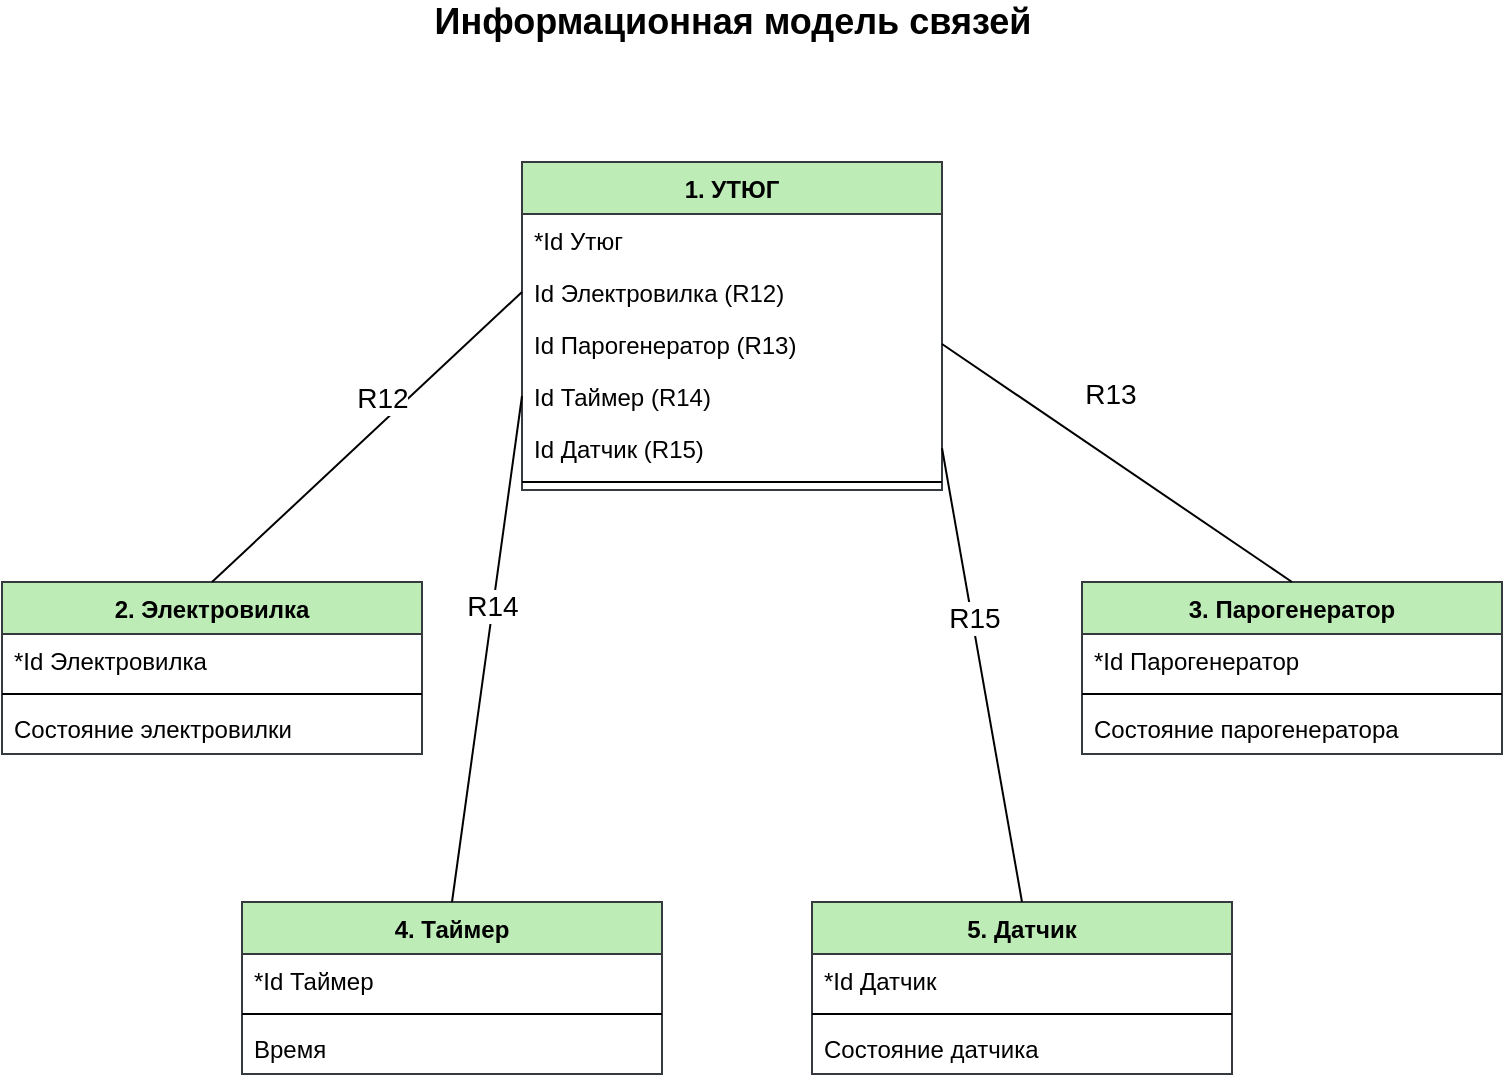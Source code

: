 <mxfile version="19.0.3" type="device" pages="6"><diagram id="R2lEEEUBdFMjLlhIrx00" name="Информационная модель"><mxGraphModel dx="245" dy="523" grid="1" gridSize="10" guides="1" tooltips="1" connect="1" arrows="1" fold="1" page="1" pageScale="1" pageWidth="850" pageHeight="1100" math="0" shadow="0" extFonts="Permanent Marker^https://fonts.googleapis.com/css?family=Permanent+Marker"><root><mxCell id="0"/><mxCell id="1" parent="0"/><mxCell id="r77raALqJhPsV1z9Yo6G-1" value="1. УТЮГ" style="swimlane;fontStyle=1;align=center;verticalAlign=top;childLayout=stackLayout;horizontal=1;startSize=26;horizontalStack=0;resizeParent=1;resizeParentMax=0;resizeLast=0;collapsible=1;marginBottom=0;fillColor=#bdecb6;strokeColor=#36393d;" parent="1" vertex="1"><mxGeometry x="1130" y="130" width="210" height="164" as="geometry"/></mxCell><mxCell id="r77raALqJhPsV1z9Yo6G-2" value="*Id Утюг&#xa;" style="text;strokeColor=none;fillColor=none;align=left;verticalAlign=top;spacingLeft=4;spacingRight=4;overflow=hidden;rotatable=0;points=[[0,0.5],[1,0.5]];portConstraint=eastwest;" parent="r77raALqJhPsV1z9Yo6G-1" vertex="1"><mxGeometry y="26" width="210" height="26" as="geometry"/></mxCell><mxCell id="r77raALqJhPsV1z9Yo6G-3" value="Id Электровилка (R12)" style="text;strokeColor=none;fillColor=none;align=left;verticalAlign=top;spacingLeft=4;spacingRight=4;overflow=hidden;rotatable=0;points=[[0,0.5],[1,0.5]];portConstraint=eastwest;startSize=26;" parent="r77raALqJhPsV1z9Yo6G-1" vertex="1"><mxGeometry y="52" width="210" height="26" as="geometry"/></mxCell><mxCell id="r77raALqJhPsV1z9Yo6G-4" value="Id Парогенератор (R13)" style="text;strokeColor=none;fillColor=none;align=left;verticalAlign=top;spacingLeft=4;spacingRight=4;overflow=hidden;rotatable=0;points=[[0,0.5],[1,0.5]];portConstraint=eastwest;startSize=26;" parent="r77raALqJhPsV1z9Yo6G-1" vertex="1"><mxGeometry y="78" width="210" height="26" as="geometry"/></mxCell><mxCell id="r77raALqJhPsV1z9Yo6G-5" value="Id Таймер (R14)" style="text;strokeColor=none;fillColor=none;align=left;verticalAlign=top;spacingLeft=4;spacingRight=4;overflow=hidden;rotatable=0;points=[[0,0.5],[1,0.5]];portConstraint=eastwest;startSize=26;" parent="r77raALqJhPsV1z9Yo6G-1" vertex="1"><mxGeometry y="104" width="210" height="26" as="geometry"/></mxCell><mxCell id="r77raALqJhPsV1z9Yo6G-6" value="Id Датчик (R15)" style="text;strokeColor=none;fillColor=none;align=left;verticalAlign=top;spacingLeft=4;spacingRight=4;overflow=hidden;rotatable=0;points=[[0,0.5],[1,0.5]];portConstraint=eastwest;" parent="r77raALqJhPsV1z9Yo6G-1" vertex="1"><mxGeometry y="130" width="210" height="26" as="geometry"/></mxCell><mxCell id="r77raALqJhPsV1z9Yo6G-7" value="" style="line;strokeWidth=1;fillColor=none;align=left;verticalAlign=middle;spacingTop=-1;spacingLeft=3;spacingRight=3;rotatable=0;labelPosition=right;points=[];portConstraint=eastwest;" parent="r77raALqJhPsV1z9Yo6G-1" vertex="1"><mxGeometry y="156" width="210" height="8" as="geometry"/></mxCell><mxCell id="r77raALqJhPsV1z9Yo6G-8" value="2. Электровилка" style="swimlane;fontStyle=1;align=center;verticalAlign=top;childLayout=stackLayout;horizontal=1;startSize=26;horizontalStack=0;resizeParent=1;resizeParentMax=0;resizeLast=0;collapsible=1;marginBottom=0;fillColor=#bdecb6&#xa;;strokeColor=#36393d;" parent="1" vertex="1"><mxGeometry x="870" y="340" width="210" height="86" as="geometry"/></mxCell><mxCell id="r77raALqJhPsV1z9Yo6G-9" value="*Id Электровилка " style="text;strokeColor=none;fillColor=none;align=left;verticalAlign=top;spacingLeft=4;spacingRight=4;overflow=hidden;rotatable=0;points=[[0,0.5],[1,0.5]];portConstraint=eastwest;" parent="r77raALqJhPsV1z9Yo6G-8" vertex="1"><mxGeometry y="26" width="210" height="26" as="geometry"/></mxCell><mxCell id="r77raALqJhPsV1z9Yo6G-14" value="" style="line;strokeWidth=1;fillColor=none;align=left;verticalAlign=middle;spacingTop=-1;spacingLeft=3;spacingRight=3;rotatable=0;labelPosition=right;points=[];portConstraint=eastwest;" parent="r77raALqJhPsV1z9Yo6G-8" vertex="1"><mxGeometry y="52" width="210" height="8" as="geometry"/></mxCell><mxCell id="r77raALqJhPsV1z9Yo6G-10" value="Состояние электровилки" style="text;strokeColor=none;fillColor=none;align=left;verticalAlign=top;spacingLeft=4;spacingRight=4;overflow=hidden;rotatable=0;points=[[0,0.5],[1,0.5]];portConstraint=eastwest;startSize=26;" parent="r77raALqJhPsV1z9Yo6G-8" vertex="1"><mxGeometry y="60" width="210" height="26" as="geometry"/></mxCell><mxCell id="r77raALqJhPsV1z9Yo6G-15" value="4. Таймер" style="swimlane;fontStyle=1;align=center;verticalAlign=top;childLayout=stackLayout;horizontal=1;startSize=26;horizontalStack=0;resizeParent=1;resizeParentMax=0;resizeLast=0;collapsible=1;marginBottom=0;fillColor=#bdecb6;strokeColor=#36393d;" parent="1" vertex="1"><mxGeometry x="990" y="500" width="210" height="86" as="geometry"/></mxCell><mxCell id="r77raALqJhPsV1z9Yo6G-16" value="*Id Таймер" style="text;strokeColor=none;fillColor=none;align=left;verticalAlign=top;spacingLeft=4;spacingRight=4;overflow=hidden;rotatable=0;points=[[0,0.5],[1,0.5]];portConstraint=eastwest;" parent="r77raALqJhPsV1z9Yo6G-15" vertex="1"><mxGeometry y="26" width="210" height="26" as="geometry"/></mxCell><mxCell id="r77raALqJhPsV1z9Yo6G-21" value="" style="line;strokeWidth=1;fillColor=none;align=left;verticalAlign=middle;spacingTop=-1;spacingLeft=3;spacingRight=3;rotatable=0;labelPosition=right;points=[];portConstraint=eastwest;" parent="r77raALqJhPsV1z9Yo6G-15" vertex="1"><mxGeometry y="52" width="210" height="8" as="geometry"/></mxCell><mxCell id="r77raALqJhPsV1z9Yo6G-17" value="Время" style="text;strokeColor=none;fillColor=none;align=left;verticalAlign=top;spacingLeft=4;spacingRight=4;overflow=hidden;rotatable=0;points=[[0,0.5],[1,0.5]];portConstraint=eastwest;startSize=26;" parent="r77raALqJhPsV1z9Yo6G-15" vertex="1"><mxGeometry y="60" width="210" height="26" as="geometry"/></mxCell><mxCell id="r77raALqJhPsV1z9Yo6G-22" value="3. Парогенератор" style="swimlane;fontStyle=1;align=center;verticalAlign=top;childLayout=stackLayout;horizontal=1;startSize=26;horizontalStack=0;resizeParent=1;resizeParentMax=0;resizeLast=0;collapsible=1;marginBottom=0;fillColor=#bdecb6;strokeColor=#36393d;" parent="1" vertex="1"><mxGeometry x="1410" y="340" width="210" height="86" as="geometry"/></mxCell><mxCell id="r77raALqJhPsV1z9Yo6G-23" value="*Id Парогенератор" style="text;strokeColor=none;fillColor=none;align=left;verticalAlign=top;spacingLeft=4;spacingRight=4;overflow=hidden;rotatable=0;points=[[0,0.5],[1,0.5]];portConstraint=eastwest;" parent="r77raALqJhPsV1z9Yo6G-22" vertex="1"><mxGeometry y="26" width="210" height="26" as="geometry"/></mxCell><mxCell id="r77raALqJhPsV1z9Yo6G-24" value="" style="line;strokeWidth=1;fillColor=none;align=left;verticalAlign=middle;spacingTop=-1;spacingLeft=3;spacingRight=3;rotatable=0;labelPosition=right;points=[];portConstraint=eastwest;" parent="r77raALqJhPsV1z9Yo6G-22" vertex="1"><mxGeometry y="52" width="210" height="8" as="geometry"/></mxCell><mxCell id="r77raALqJhPsV1z9Yo6G-25" value="Состояние парогенератора" style="text;strokeColor=none;fillColor=none;align=left;verticalAlign=top;spacingLeft=4;spacingRight=4;overflow=hidden;rotatable=0;points=[[0,0.5],[1,0.5]];portConstraint=eastwest;startSize=26;" parent="r77raALqJhPsV1z9Yo6G-22" vertex="1"><mxGeometry y="60" width="210" height="26" as="geometry"/></mxCell><mxCell id="r77raALqJhPsV1z9Yo6G-26" value="5. Датчик" style="swimlane;fontStyle=1;align=center;verticalAlign=top;childLayout=stackLayout;horizontal=1;startSize=26;horizontalStack=0;resizeParent=1;resizeParentMax=0;resizeLast=0;collapsible=1;marginBottom=0;fillColor=#bdecb6;strokeColor=#36393d;" parent="1" vertex="1"><mxGeometry x="1275" y="500" width="210" height="86" as="geometry"/></mxCell><mxCell id="r77raALqJhPsV1z9Yo6G-27" value="*Id Датчик" style="text;strokeColor=none;fillColor=none;align=left;verticalAlign=top;spacingLeft=4;spacingRight=4;overflow=hidden;rotatable=0;points=[[0,0.5],[1,0.5]];portConstraint=eastwest;" parent="r77raALqJhPsV1z9Yo6G-26" vertex="1"><mxGeometry y="26" width="210" height="26" as="geometry"/></mxCell><mxCell id="r77raALqJhPsV1z9Yo6G-28" value="" style="line;strokeWidth=1;fillColor=none;align=left;verticalAlign=middle;spacingTop=-1;spacingLeft=3;spacingRight=3;rotatable=0;labelPosition=right;points=[];portConstraint=eastwest;" parent="r77raALqJhPsV1z9Yo6G-26" vertex="1"><mxGeometry y="52" width="210" height="8" as="geometry"/></mxCell><mxCell id="r77raALqJhPsV1z9Yo6G-29" value="Состояние датчика" style="text;strokeColor=none;fillColor=none;align=left;verticalAlign=top;spacingLeft=4;spacingRight=4;overflow=hidden;rotatable=0;points=[[0,0.5],[1,0.5]];portConstraint=eastwest;startSize=26;" parent="r77raALqJhPsV1z9Yo6G-26" vertex="1"><mxGeometry y="60" width="210" height="26" as="geometry"/></mxCell><mxCell id="r77raALqJhPsV1z9Yo6G-30" value="" style="endArrow=none;html=1;exitX=0;exitY=0.5;exitDx=0;exitDy=0;entryX=0.5;entryY=0;entryDx=0;entryDy=0;" parent="1" source="r77raALqJhPsV1z9Yo6G-3" target="r77raALqJhPsV1z9Yo6G-8" edge="1"><mxGeometry width="50" height="50" relative="1" as="geometry"><mxPoint x="1220" y="530" as="sourcePoint"/><mxPoint x="1270" y="480" as="targetPoint"/></mxGeometry></mxCell><mxCell id="r77raALqJhPsV1z9Yo6G-34" value="&lt;font style=&quot;font-size: 14px&quot;&gt;R12&lt;/font&gt;" style="edgeLabel;html=1;align=center;verticalAlign=middle;resizable=0;points=[];" parent="r77raALqJhPsV1z9Yo6G-30" vertex="1" connectable="0"><mxGeometry x="-0.298" y="2" relative="1" as="geometry"><mxPoint x="-17" as="offset"/></mxGeometry></mxCell><mxCell id="r77raALqJhPsV1z9Yo6G-31" value="" style="endArrow=none;html=1;entryX=1;entryY=0.5;entryDx=0;entryDy=0;exitX=0.5;exitY=0;exitDx=0;exitDy=0;" parent="1" source="r77raALqJhPsV1z9Yo6G-22" target="r77raALqJhPsV1z9Yo6G-4" edge="1"><mxGeometry width="50" height="50" relative="1" as="geometry"><mxPoint x="1220" y="530" as="sourcePoint"/><mxPoint x="1270" y="480" as="targetPoint"/></mxGeometry></mxCell><mxCell id="r77raALqJhPsV1z9Yo6G-37" value="&lt;font style=&quot;font-size: 14px&quot;&gt;R13&lt;/font&gt;" style="edgeLabel;html=1;align=center;verticalAlign=middle;resizable=0;points=[];" parent="r77raALqJhPsV1z9Yo6G-31" vertex="1" connectable="0"><mxGeometry x="0.219" y="3" relative="1" as="geometry"><mxPoint x="17" y="-24" as="offset"/></mxGeometry></mxCell><mxCell id="r77raALqJhPsV1z9Yo6G-32" value="" style="endArrow=none;html=1;entryX=0;entryY=0.5;entryDx=0;entryDy=0;exitX=0.5;exitY=0;exitDx=0;exitDy=0;" parent="1" source="r77raALqJhPsV1z9Yo6G-15" target="r77raALqJhPsV1z9Yo6G-5" edge="1"><mxGeometry width="50" height="50" relative="1" as="geometry"><mxPoint x="1220" y="530" as="sourcePoint"/><mxPoint x="1270" y="480" as="targetPoint"/></mxGeometry></mxCell><mxCell id="r77raALqJhPsV1z9Yo6G-39" value="&lt;font style=&quot;font-size: 14px&quot;&gt;R14&lt;/font&gt;" style="edgeLabel;html=1;align=center;verticalAlign=middle;resizable=0;points=[];" parent="r77raALqJhPsV1z9Yo6G-32" vertex="1" connectable="0"><mxGeometry x="0.175" y="1" relative="1" as="geometry"><mxPoint as="offset"/></mxGeometry></mxCell><mxCell id="r77raALqJhPsV1z9Yo6G-33" value="" style="endArrow=none;html=1;entryX=1;entryY=0.5;entryDx=0;entryDy=0;exitX=0.5;exitY=0;exitDx=0;exitDy=0;" parent="1" source="r77raALqJhPsV1z9Yo6G-26" target="r77raALqJhPsV1z9Yo6G-6" edge="1"><mxGeometry width="50" height="50" relative="1" as="geometry"><mxPoint x="1220" y="530" as="sourcePoint"/><mxPoint x="1270" y="480" as="targetPoint"/></mxGeometry></mxCell><mxCell id="r77raALqJhPsV1z9Yo6G-38" value="&lt;font style=&quot;font-size: 14px&quot;&gt;R15&lt;/font&gt;" style="edgeLabel;html=1;align=center;verticalAlign=middle;resizable=0;points=[];" parent="r77raALqJhPsV1z9Yo6G-33" vertex="1" connectable="0"><mxGeometry x="0.248" y="-1" relative="1" as="geometry"><mxPoint as="offset"/></mxGeometry></mxCell><mxCell id="r77raALqJhPsV1z9Yo6G-40" value="&lt;font style=&quot;font-size: 18px&quot;&gt;&lt;b&gt;Информационная модель связей&lt;/b&gt;&lt;/font&gt;" style="text;html=1;align=center;verticalAlign=middle;resizable=0;points=[];autosize=1;strokeColor=none;" parent="1" vertex="1"><mxGeometry x="1080" y="50" width="310" height="20" as="geometry"/></mxCell></root></mxGraphModel></diagram><diagram id="ENu3-nHVsVhYORo0dmRs" name="Жизненные циклы, ДПС"><mxGraphModel dx="1095" dy="523" grid="1" gridSize="10" guides="1" tooltips="1" connect="1" arrows="1" fold="1" page="1" pageScale="1" pageWidth="827" pageHeight="1169" math="0" shadow="0"><root><mxCell id="xkzI4-q_JMimH8HRYebz-0"/><mxCell id="xkzI4-q_JMimH8HRYebz-1" parent="xkzI4-q_JMimH8HRYebz-0"/><mxCell id="xkzI4-q_JMimH8HRYebz-2" value="&lt;font style=&quot;font-size: 24px&quot;&gt;&lt;b&gt;Жизненные циклы, ДПС (диаграммы переходов состояний)&lt;/b&gt;&lt;/font&gt;" style="text;html=1;align=center;verticalAlign=middle;resizable=0;points=[];autosize=1;strokeColor=none;" parent="xkzI4-q_JMimH8HRYebz-1" vertex="1"><mxGeometry x="25" y="50" width="730" height="20" as="geometry"/></mxCell><mxCell id="xkzI4-q_JMimH8HRYebz-3" value="&lt;font style=&quot;font-size: 18px&quot;&gt;&lt;b&gt;Утюг&lt;/b&gt;&lt;/font&gt;" style="text;html=1;align=center;verticalAlign=middle;resizable=0;points=[];autosize=1;strokeColor=none;" parent="xkzI4-q_JMimH8HRYebz-1" vertex="1"><mxGeometry x="30" y="120" width="60" height="20" as="geometry"/></mxCell><mxCell id="xkzI4-q_JMimH8HRYebz-4" value="&lt;font style=&quot;font-size: 18px&quot;&gt;1. Холодный&lt;/font&gt;" style="rounded=1;whiteSpace=wrap;html=1;fillColor=#bdecb6;" parent="xkzI4-q_JMimH8HRYebz-1" vertex="1"><mxGeometry x="280" y="170" width="200" height="50" as="geometry"/></mxCell><mxCell id="xkzI4-q_JMimH8HRYebz-5" value="&lt;font style=&quot;font-size: 18px&quot;&gt;4. Остывает&lt;/font&gt;" style="rounded=1;whiteSpace=wrap;html=1;fillColor=#bdecb6;" parent="xkzI4-q_JMimH8HRYebz-1" vertex="1"><mxGeometry x="80" y="280" width="200" height="50" as="geometry"/></mxCell><mxCell id="xkzI4-q_JMimH8HRYebz-6" value="&lt;span style=&quot;font-size: 18px&quot;&gt;2. Нагревается&lt;/span&gt;" style="rounded=1;whiteSpace=wrap;html=1;fillColor=#bdecb6;" parent="xkzI4-q_JMimH8HRYebz-1" vertex="1"><mxGeometry x="480" y="280" width="200" height="50" as="geometry"/></mxCell><mxCell id="xkzI4-q_JMimH8HRYebz-7" value="&lt;font style=&quot;font-size: 18px&quot;&gt;3. Нагретый&lt;/font&gt;" style="rounded=1;whiteSpace=wrap;html=1;fillColor=#bdecb6;" parent="xkzI4-q_JMimH8HRYebz-1" vertex="1"><mxGeometry x="280" y="390" width="200" height="50" as="geometry"/></mxCell><mxCell id="xkzI4-q_JMimH8HRYebz-9" value="" style="endArrow=classic;html=1;exitX=1;exitY=0.5;exitDx=0;exitDy=0;entryX=0.5;entryY=0;entryDx=0;entryDy=0;" parent="xkzI4-q_JMimH8HRYebz-1" source="xkzI4-q_JMimH8HRYebz-4" target="xkzI4-q_JMimH8HRYebz-6" edge="1"><mxGeometry width="50" height="50" relative="1" as="geometry"><mxPoint x="330" y="320" as="sourcePoint"/><mxPoint x="380" y="270" as="targetPoint"/></mxGeometry></mxCell><mxCell id="rdTbFg7IdNQl9wZ_dH-x-2" value="&lt;font style=&quot;font-size: 18px&quot;&gt;У1&lt;/font&gt;" style="edgeLabel;html=1;align=center;verticalAlign=middle;resizable=0;points=[];" parent="xkzI4-q_JMimH8HRYebz-9" vertex="1" connectable="0"><mxGeometry x="0.425" y="-2" relative="1" as="geometry"><mxPoint as="offset"/></mxGeometry></mxCell><mxCell id="xkzI4-q_JMimH8HRYebz-10" value="" style="endArrow=classic;html=1;exitX=0.5;exitY=0;exitDx=0;exitDy=0;entryX=0;entryY=0.5;entryDx=0;entryDy=0;" parent="xkzI4-q_JMimH8HRYebz-1" source="xkzI4-q_JMimH8HRYebz-5" target="xkzI4-q_JMimH8HRYebz-4" edge="1"><mxGeometry width="50" height="50" relative="1" as="geometry"><mxPoint x="330" y="320" as="sourcePoint"/><mxPoint x="380" y="270" as="targetPoint"/></mxGeometry></mxCell><mxCell id="xkzI4-q_JMimH8HRYebz-11" value="" style="endArrow=classic;html=1;exitX=0;exitY=0.5;exitDx=0;exitDy=0;entryX=0.5;entryY=1;entryDx=0;entryDy=0;" parent="xkzI4-q_JMimH8HRYebz-1" source="xkzI4-q_JMimH8HRYebz-7" target="xkzI4-q_JMimH8HRYebz-5" edge="1"><mxGeometry width="50" height="50" relative="1" as="geometry"><mxPoint x="330" y="320" as="sourcePoint"/><mxPoint x="380" y="270" as="targetPoint"/></mxGeometry></mxCell><mxCell id="rdTbFg7IdNQl9wZ_dH-x-4" value="&lt;font style=&quot;font-size: 18px&quot;&gt;У2 и У3&lt;/font&gt;" style="edgeLabel;html=1;align=center;verticalAlign=middle;resizable=0;points=[];" parent="xkzI4-q_JMimH8HRYebz-11" vertex="1" connectable="0"><mxGeometry x="-0.389" y="-4" relative="1" as="geometry"><mxPoint x="-32" y="-16" as="offset"/></mxGeometry></mxCell><mxCell id="xkzI4-q_JMimH8HRYebz-12" value="" style="endArrow=classic;html=1;exitX=0.5;exitY=1;exitDx=0;exitDy=0;entryX=1;entryY=0.5;entryDx=0;entryDy=0;" parent="xkzI4-q_JMimH8HRYebz-1" source="xkzI4-q_JMimH8HRYebz-6" target="xkzI4-q_JMimH8HRYebz-7" edge="1"><mxGeometry width="50" height="50" relative="1" as="geometry"><mxPoint x="330" y="320" as="sourcePoint"/><mxPoint x="380" y="270" as="targetPoint"/></mxGeometry></mxCell><mxCell id="xkzI4-q_JMimH8HRYebz-13" value="" style="endArrow=classic;html=1;exitX=1;exitY=0.25;exitDx=0;exitDy=0;entryX=0;entryY=0.25;entryDx=0;entryDy=0;" parent="xkzI4-q_JMimH8HRYebz-1" source="xkzI4-q_JMimH8HRYebz-5" target="xkzI4-q_JMimH8HRYebz-6" edge="1"><mxGeometry width="50" height="50" relative="1" as="geometry"><mxPoint x="330" y="320" as="sourcePoint"/><mxPoint x="380" y="270" as="targetPoint"/></mxGeometry></mxCell><mxCell id="rdTbFg7IdNQl9wZ_dH-x-0" value="&lt;font style=&quot;font-size: 18px&quot;&gt;У1&lt;/font&gt;" style="edgeLabel;html=1;align=center;verticalAlign=middle;resizable=0;points=[];" parent="xkzI4-q_JMimH8HRYebz-13" vertex="1" connectable="0"><mxGeometry x="-0.12" relative="1" as="geometry"><mxPoint y="1" as="offset"/></mxGeometry></mxCell><mxCell id="xkzI4-q_JMimH8HRYebz-14" value="" style="endArrow=classic;html=1;exitX=0;exitY=0.75;exitDx=0;exitDy=0;" parent="xkzI4-q_JMimH8HRYebz-1" source="xkzI4-q_JMimH8HRYebz-6" edge="1"><mxGeometry width="50" height="50" relative="1" as="geometry"><mxPoint x="330" y="320" as="sourcePoint"/><mxPoint x="280" y="318" as="targetPoint"/></mxGeometry></mxCell><mxCell id="rdTbFg7IdNQl9wZ_dH-x-1" value="&lt;font style=&quot;font-size: 18px&quot;&gt;У2&lt;/font&gt;" style="edgeLabel;html=1;align=center;verticalAlign=middle;resizable=0;points=[];" parent="xkzI4-q_JMimH8HRYebz-14" vertex="1" connectable="0"><mxGeometry x="0.38" relative="1" as="geometry"><mxPoint as="offset"/></mxGeometry></mxCell><mxCell id="rdTbFg7IdNQl9wZ_dH-x-5" value="&lt;div style=&quot;text-align: left&quot;&gt;&lt;span style=&quot;font-size: 14px&quot;&gt;У1 - Включили&lt;/span&gt;&lt;/div&gt;&lt;font style=&quot;font-size: 14px&quot;&gt;&lt;div style=&quot;text-align: left&quot;&gt;&lt;span&gt;У2 - Выключили&lt;/span&gt;&lt;/div&gt;&lt;div style=&quot;text-align: left&quot;&gt;&lt;span&gt;У3 - Сработал таймер&lt;/span&gt;&lt;/div&gt;&lt;div style=&quot;text-align: left&quot;&gt;&lt;span&gt;&lt;br&gt;&lt;/span&gt;&lt;/div&gt;&lt;/font&gt;" style="text;html=1;align=center;verticalAlign=middle;resizable=0;points=[];autosize=1;strokeColor=none;" parent="xkzI4-q_JMimH8HRYebz-1" vertex="1"><mxGeometry x="60" y="465" width="160" height="60" as="geometry"/></mxCell><mxCell id="rdTbFg7IdNQl9wZ_dH-x-6" value="" style="shape=table;html=1;whiteSpace=wrap;startSize=0;container=1;collapsible=0;childLayout=tableLayout;" parent="xkzI4-q_JMimH8HRYebz-1" vertex="1"><mxGeometry x="40" y="550" width="250" height="200" as="geometry"/></mxCell><mxCell id="rdTbFg7IdNQl9wZ_dH-x-7" value="" style="shape=partialRectangle;html=1;whiteSpace=wrap;collapsible=0;dropTarget=0;pointerEvents=0;fillColor=none;top=0;left=0;bottom=0;right=0;points=[[0,0.5],[1,0.5]];portConstraint=eastwest;" parent="rdTbFg7IdNQl9wZ_dH-x-6" vertex="1"><mxGeometry width="250" height="40" as="geometry"/></mxCell><mxCell id="rdTbFg7IdNQl9wZ_dH-x-8" value="Состояния" style="shape=partialRectangle;html=1;whiteSpace=wrap;connectable=0;overflow=hidden;fillColor=none;top=0;left=0;bottom=0;right=0;" parent="rdTbFg7IdNQl9wZ_dH-x-7" vertex="1"><mxGeometry width="70" height="40" as="geometry"/></mxCell><mxCell id="rdTbFg7IdNQl9wZ_dH-x-9" value="У1" style="shape=partialRectangle;html=1;whiteSpace=wrap;connectable=0;overflow=hidden;fillColor=none;top=0;left=0;bottom=0;right=0;" parent="rdTbFg7IdNQl9wZ_dH-x-7" vertex="1"><mxGeometry x="70" width="60" height="40" as="geometry"/></mxCell><mxCell id="rdTbFg7IdNQl9wZ_dH-x-10" value="У2" style="shape=partialRectangle;html=1;whiteSpace=wrap;connectable=0;overflow=hidden;fillColor=none;top=0;left=0;bottom=0;right=0;" parent="rdTbFg7IdNQl9wZ_dH-x-7" vertex="1"><mxGeometry x="130" width="60" height="40" as="geometry"/></mxCell><mxCell id="rdTbFg7IdNQl9wZ_dH-x-11" value="У3" style="shape=partialRectangle;html=1;whiteSpace=wrap;connectable=0;overflow=hidden;fillColor=none;top=0;left=0;bottom=0;right=0;" parent="rdTbFg7IdNQl9wZ_dH-x-7" vertex="1"><mxGeometry x="190" width="60" height="40" as="geometry"/></mxCell><mxCell id="rdTbFg7IdNQl9wZ_dH-x-12" value="" style="shape=partialRectangle;html=1;whiteSpace=wrap;collapsible=0;dropTarget=0;pointerEvents=0;fillColor=none;top=0;left=0;bottom=0;right=0;points=[[0,0.5],[1,0.5]];portConstraint=eastwest;" parent="rdTbFg7IdNQl9wZ_dH-x-6" vertex="1"><mxGeometry y="40" width="250" height="40" as="geometry"/></mxCell><mxCell id="rdTbFg7IdNQl9wZ_dH-x-13" value="1" style="shape=partialRectangle;html=1;whiteSpace=wrap;connectable=0;overflow=hidden;fillColor=none;top=0;left=0;bottom=0;right=0;" parent="rdTbFg7IdNQl9wZ_dH-x-12" vertex="1"><mxGeometry width="70" height="40" as="geometry"/></mxCell><mxCell id="rdTbFg7IdNQl9wZ_dH-x-14" value="2" style="shape=partialRectangle;html=1;whiteSpace=wrap;connectable=0;overflow=hidden;fillColor=none;top=0;left=0;bottom=0;right=0;" parent="rdTbFg7IdNQl9wZ_dH-x-12" vertex="1"><mxGeometry x="70" width="60" height="40" as="geometry"/></mxCell><mxCell id="rdTbFg7IdNQl9wZ_dH-x-15" value="-" style="shape=partialRectangle;html=1;whiteSpace=wrap;connectable=0;overflow=hidden;fillColor=none;top=0;left=0;bottom=0;right=0;" parent="rdTbFg7IdNQl9wZ_dH-x-12" vertex="1"><mxGeometry x="130" width="60" height="40" as="geometry"/></mxCell><mxCell id="rdTbFg7IdNQl9wZ_dH-x-16" value="-" style="shape=partialRectangle;html=1;whiteSpace=wrap;connectable=0;overflow=hidden;fillColor=none;top=0;left=0;bottom=0;right=0;" parent="rdTbFg7IdNQl9wZ_dH-x-12" vertex="1"><mxGeometry x="190" width="60" height="40" as="geometry"/></mxCell><mxCell id="rdTbFg7IdNQl9wZ_dH-x-17" value="" style="shape=partialRectangle;html=1;whiteSpace=wrap;collapsible=0;dropTarget=0;pointerEvents=0;fillColor=none;top=0;left=0;bottom=0;right=0;points=[[0,0.5],[1,0.5]];portConstraint=eastwest;" parent="rdTbFg7IdNQl9wZ_dH-x-6" vertex="1"><mxGeometry y="80" width="250" height="40" as="geometry"/></mxCell><mxCell id="rdTbFg7IdNQl9wZ_dH-x-18" value="2" style="shape=partialRectangle;html=1;whiteSpace=wrap;connectable=0;overflow=hidden;fillColor=none;top=0;left=0;bottom=0;right=0;" parent="rdTbFg7IdNQl9wZ_dH-x-17" vertex="1"><mxGeometry width="70" height="40" as="geometry"/></mxCell><mxCell id="rdTbFg7IdNQl9wZ_dH-x-19" value="-" style="shape=partialRectangle;html=1;whiteSpace=wrap;connectable=0;overflow=hidden;fillColor=none;top=0;left=0;bottom=0;right=0;" parent="rdTbFg7IdNQl9wZ_dH-x-17" vertex="1"><mxGeometry x="70" width="60" height="40" as="geometry"/></mxCell><mxCell id="rdTbFg7IdNQl9wZ_dH-x-20" value="4" style="shape=partialRectangle;html=1;whiteSpace=wrap;connectable=0;overflow=hidden;fillColor=none;top=0;left=0;bottom=0;right=0;" parent="rdTbFg7IdNQl9wZ_dH-x-17" vertex="1"><mxGeometry x="130" width="60" height="40" as="geometry"/></mxCell><mxCell id="rdTbFg7IdNQl9wZ_dH-x-21" value="-" style="shape=partialRectangle;html=1;whiteSpace=wrap;connectable=0;overflow=hidden;fillColor=none;top=0;left=0;bottom=0;right=0;" parent="rdTbFg7IdNQl9wZ_dH-x-17" vertex="1"><mxGeometry x="190" width="60" height="40" as="geometry"/></mxCell><mxCell id="rdTbFg7IdNQl9wZ_dH-x-22" value="" style="shape=partialRectangle;html=1;whiteSpace=wrap;collapsible=0;dropTarget=0;pointerEvents=0;fillColor=none;top=0;left=0;bottom=0;right=0;points=[[0,0.5],[1,0.5]];portConstraint=eastwest;" parent="rdTbFg7IdNQl9wZ_dH-x-6" vertex="1"><mxGeometry y="120" width="250" height="40" as="geometry"/></mxCell><mxCell id="rdTbFg7IdNQl9wZ_dH-x-23" value="3" style="shape=partialRectangle;html=1;whiteSpace=wrap;connectable=0;overflow=hidden;fillColor=none;top=0;left=0;bottom=0;right=0;" parent="rdTbFg7IdNQl9wZ_dH-x-22" vertex="1"><mxGeometry width="70" height="40" as="geometry"/></mxCell><mxCell id="rdTbFg7IdNQl9wZ_dH-x-24" value="4" style="shape=partialRectangle;html=1;whiteSpace=wrap;connectable=0;overflow=hidden;fillColor=none;top=0;left=0;bottom=0;right=0;" parent="rdTbFg7IdNQl9wZ_dH-x-22" vertex="1"><mxGeometry x="70" width="60" height="40" as="geometry"/></mxCell><mxCell id="rdTbFg7IdNQl9wZ_dH-x-25" value="4" style="shape=partialRectangle;html=1;whiteSpace=wrap;connectable=0;overflow=hidden;fillColor=none;top=0;left=0;bottom=0;right=0;" parent="rdTbFg7IdNQl9wZ_dH-x-22" vertex="1"><mxGeometry x="130" width="60" height="40" as="geometry"/></mxCell><mxCell id="rdTbFg7IdNQl9wZ_dH-x-26" value="4" style="shape=partialRectangle;html=1;whiteSpace=wrap;connectable=0;overflow=hidden;fillColor=none;top=0;left=0;bottom=0;right=0;" parent="rdTbFg7IdNQl9wZ_dH-x-22" vertex="1"><mxGeometry x="190" width="60" height="40" as="geometry"/></mxCell><mxCell id="rdTbFg7IdNQl9wZ_dH-x-27" value="" style="shape=partialRectangle;html=1;whiteSpace=wrap;collapsible=0;dropTarget=0;pointerEvents=0;fillColor=none;top=0;left=0;bottom=0;right=0;points=[[0,0.5],[1,0.5]];portConstraint=eastwest;" parent="rdTbFg7IdNQl9wZ_dH-x-6" vertex="1"><mxGeometry y="160" width="250" height="40" as="geometry"/></mxCell><mxCell id="rdTbFg7IdNQl9wZ_dH-x-28" value="4" style="shape=partialRectangle;html=1;whiteSpace=wrap;connectable=0;overflow=hidden;fillColor=none;top=0;left=0;bottom=0;right=0;" parent="rdTbFg7IdNQl9wZ_dH-x-27" vertex="1"><mxGeometry width="70" height="40" as="geometry"/></mxCell><mxCell id="rdTbFg7IdNQl9wZ_dH-x-29" value="-" style="shape=partialRectangle;html=1;whiteSpace=wrap;connectable=0;overflow=hidden;fillColor=none;top=0;left=0;bottom=0;right=0;" parent="rdTbFg7IdNQl9wZ_dH-x-27" vertex="1"><mxGeometry x="70" width="60" height="40" as="geometry"/></mxCell><mxCell id="rdTbFg7IdNQl9wZ_dH-x-30" value="-" style="shape=partialRectangle;html=1;whiteSpace=wrap;connectable=0;overflow=hidden;fillColor=none;top=0;left=0;bottom=0;right=0;" parent="rdTbFg7IdNQl9wZ_dH-x-27" vertex="1"><mxGeometry x="130" width="60" height="40" as="geometry"/></mxCell><mxCell id="rdTbFg7IdNQl9wZ_dH-x-31" value="-" style="shape=partialRectangle;html=1;whiteSpace=wrap;connectable=0;overflow=hidden;fillColor=none;top=0;left=0;bottom=0;right=0;" parent="rdTbFg7IdNQl9wZ_dH-x-27" vertex="1"><mxGeometry x="190" width="60" height="40" as="geometry"/></mxCell><mxCell id="rdTbFg7IdNQl9wZ_dH-x-32" value="&lt;font style=&quot;font-size: 18px&quot;&gt;&lt;b&gt;Датчик&lt;/b&gt;&lt;/font&gt;" style="text;html=1;align=center;verticalAlign=middle;resizable=0;points=[];autosize=1;strokeColor=none;" parent="xkzI4-q_JMimH8HRYebz-1" vertex="1"><mxGeometry x="30" y="1169" width="80" height="20" as="geometry"/></mxCell><mxCell id="rdTbFg7IdNQl9wZ_dH-x-34" value="&lt;font style=&quot;font-size: 18px&quot;&gt;1. Не горит&lt;/font&gt;" style="rounded=1;whiteSpace=wrap;html=1;fillColor=#bdecb6;" parent="xkzI4-q_JMimH8HRYebz-1" vertex="1"><mxGeometry x="300" y="1250" width="200" height="50" as="geometry"/></mxCell><mxCell id="rdTbFg7IdNQl9wZ_dH-x-35" value="&lt;font style=&quot;font-size: 18px&quot;&gt;3. Горит&lt;/font&gt;&lt;span style=&quot;color: rgba(0 , 0 , 0 , 0) ; font-family: monospace ; font-size: 0px&quot;&gt;%3CmxGraphModel%3E%3Croot%3E%3CmxCell%20id%3D%220%22%2F%3E%3CmxCell%20id%3D%221%22%20parent%3D%220%22%2F%3E%3CmxCell%20id%3D%222%22%20value%3D%22%26lt%3Bfont%20style%3D%26quot%3Bfont-size%3A%2018px%26quot%3B%26gt%3B1.%20%D0%9D%D0%B5%20%D0%B3%D0%BE%D1%80%D0%B8%D1%82%26lt%3B%2Ffont%26gt%3B%22%20style%3D%22rounded%3D1%3BwhiteSpace%3Dwrap%3Bhtml%3D1%3BfillColor%3D%238FEBAE%3B%22%20vertex%3D%221%22%20parent%3D%221%22%3E%3CmxGeometry%20x%3D%22290%22%20y%3D%221000%22%20width%3D%22200%22%20height%3D%2250%22%20as%3D%22geometry%22%2F%3E%3C%2FmxCell%3E%3C%2Froot%3E%3C%2FmxGraphModel%3E&lt;/span&gt;&lt;span style=&quot;color: rgba(0 , 0 , 0 , 0) ; font-family: monospace ; font-size: 0px&quot;&gt;%3CmxGraphModel%3E%3Croot%3E%3CmxCell%20id%3D%220%22%2F%3E%3CmxCell%20id%3D%221%22%20parent%3D%220%22%2F%3E%3CmxCell%20id%3D%222%22%20value%3D%22%26lt%3Bfont%20style%3D%26quot%3Bfont-size%3A%2018px%26quot%3B%26gt%3B1.%20%D0%9D%D0%B5%20%D0%B3%D0%BE%D1%80%D0%B8%D1%82%26lt%3B%2Ffont%26gt%3B%22%20style%3D%22rounded%3D1%3BwhiteSpace%3Dwrap%3Bhtml%3D1%3BfillColor%3D%238FEBAE%3B%22%20vertex%3D%221%22%20parent%3D%221%22%3E%3CmxGeometry%20x%3D%22290%22%20y%3D%221000%22%20width%3D%22200%22%20height%3D%2250%22%20as%3D%22geometry%22%2F%3E%3C%2FmxCell%3E%3C%2Froot%3E%3C%2FmxGraphModel%3E&lt;/span&gt;" style="rounded=1;whiteSpace=wrap;html=1;fillColor=#bdecb6;" parent="xkzI4-q_JMimH8HRYebz-1" vertex="1"><mxGeometry x="50" y="1340" width="200" height="50" as="geometry"/></mxCell><mxCell id="rdTbFg7IdNQl9wZ_dH-x-36" value="&lt;span style=&quot;font-size: 18px&quot;&gt;2. Мигает&lt;/span&gt;" style="rounded=1;whiteSpace=wrap;html=1;fillColor=#bdecb6;" parent="xkzI4-q_JMimH8HRYebz-1" vertex="1"><mxGeometry x="560" y="1340" width="200" height="50" as="geometry"/></mxCell><mxCell id="rdTbFg7IdNQl9wZ_dH-x-37" value="" style="endArrow=classic;html=1;exitX=1;exitY=0.5;exitDx=0;exitDy=0;entryX=0.535;entryY=-0.04;entryDx=0;entryDy=0;entryPerimeter=0;" parent="xkzI4-q_JMimH8HRYebz-1" source="rdTbFg7IdNQl9wZ_dH-x-34" target="rdTbFg7IdNQl9wZ_dH-x-36" edge="1"><mxGeometry width="50" height="50" relative="1" as="geometry"><mxPoint x="320" y="1160" as="sourcePoint"/><mxPoint x="370" y="1110" as="targetPoint"/></mxGeometry></mxCell><mxCell id="rdTbFg7IdNQl9wZ_dH-x-41" value="&lt;font style=&quot;font-size: 18px&quot;&gt;Д1&lt;/font&gt;" style="edgeLabel;html=1;align=center;verticalAlign=middle;resizable=0;points=[];" parent="rdTbFg7IdNQl9wZ_dH-x-37" vertex="1" connectable="0"><mxGeometry x="-0.211" y="3" relative="1" as="geometry"><mxPoint as="offset"/></mxGeometry></mxCell><mxCell id="rdTbFg7IdNQl9wZ_dH-x-38" value="" style="endArrow=classic;html=1;exitX=0;exitY=0.5;exitDx=0;exitDy=0;entryX=1;entryY=0.5;entryDx=0;entryDy=0;" parent="xkzI4-q_JMimH8HRYebz-1" source="rdTbFg7IdNQl9wZ_dH-x-36" target="rdTbFg7IdNQl9wZ_dH-x-35" edge="1"><mxGeometry width="50" height="50" relative="1" as="geometry"><mxPoint x="320" y="1160" as="sourcePoint"/><mxPoint x="370" y="1110" as="targetPoint"/></mxGeometry></mxCell><mxCell id="rdTbFg7IdNQl9wZ_dH-x-44" value="&lt;font style=&quot;font-size: 18px&quot;&gt;Д2&lt;/font&gt;" style="edgeLabel;html=1;align=center;verticalAlign=middle;resizable=0;points=[];" parent="rdTbFg7IdNQl9wZ_dH-x-38" vertex="1" connectable="0"><mxGeometry x="0.136" y="-2" relative="1" as="geometry"><mxPoint as="offset"/></mxGeometry></mxCell><mxCell id="rdTbFg7IdNQl9wZ_dH-x-39" value="" style="endArrow=classic;html=1;exitX=0.25;exitY=0;exitDx=0;exitDy=0;entryX=0.805;entryY=1.04;entryDx=0;entryDy=0;entryPerimeter=0;" parent="xkzI4-q_JMimH8HRYebz-1" source="rdTbFg7IdNQl9wZ_dH-x-36" target="rdTbFg7IdNQl9wZ_dH-x-34" edge="1"><mxGeometry width="50" height="50" relative="1" as="geometry"><mxPoint x="320" y="1160" as="sourcePoint"/><mxPoint x="370" y="1110" as="targetPoint"/></mxGeometry></mxCell><mxCell id="rdTbFg7IdNQl9wZ_dH-x-43" value="&lt;font style=&quot;font-size: 18px&quot;&gt;Д3&lt;/font&gt;" style="edgeLabel;html=1;align=center;verticalAlign=middle;resizable=0;points=[];" parent="rdTbFg7IdNQl9wZ_dH-x-39" vertex="1" connectable="0"><mxGeometry x="-0.126" relative="1" as="geometry"><mxPoint as="offset"/></mxGeometry></mxCell><mxCell id="rdTbFg7IdNQl9wZ_dH-x-40" value="" style="endArrow=classic;html=1;exitX=0.5;exitY=0;exitDx=0;exitDy=0;entryX=0;entryY=0.5;entryDx=0;entryDy=0;" parent="xkzI4-q_JMimH8HRYebz-1" source="rdTbFg7IdNQl9wZ_dH-x-35" target="rdTbFg7IdNQl9wZ_dH-x-34" edge="1"><mxGeometry width="50" height="50" relative="1" as="geometry"><mxPoint x="320" y="1160" as="sourcePoint"/><mxPoint x="370" y="1110" as="targetPoint"/></mxGeometry></mxCell><mxCell id="rdTbFg7IdNQl9wZ_dH-x-45" value="&lt;font style=&quot;font-size: 18px&quot;&gt;Д3&lt;/font&gt;" style="edgeLabel;html=1;align=center;verticalAlign=middle;resizable=0;points=[];" parent="rdTbFg7IdNQl9wZ_dH-x-40" vertex="1" connectable="0"><mxGeometry x="0.208" y="-4" relative="1" as="geometry"><mxPoint x="-12" y="-4" as="offset"/></mxGeometry></mxCell><mxCell id="rdTbFg7IdNQl9wZ_dH-x-46" value="&lt;div style=&quot;text-align: left&quot;&gt;&lt;span&gt;&lt;font style=&quot;font-size: 18px;&quot;&gt;Д1 - Нагревается&lt;/font&gt;&lt;/span&gt;&lt;/div&gt;&lt;div style=&quot;text-align: left&quot;&gt;&lt;span&gt;&lt;font style=&quot;font-size: 18px;&quot;&gt;Д2 - Нагрелся&lt;/font&gt;&lt;/span&gt;&lt;/div&gt;&lt;div style=&quot;text-align: left&quot;&gt;&lt;span&gt;&lt;font style=&quot;font-size: 18px;&quot;&gt;Д3 - Остывает&lt;/font&gt;&lt;/span&gt;&lt;/div&gt;" style="text;html=1;align=center;verticalAlign=middle;resizable=0;points=[];autosize=1;strokeColor=none;" parent="xkzI4-q_JMimH8HRYebz-1" vertex="1"><mxGeometry x="30" y="1450" width="160" height="50" as="geometry"/></mxCell><mxCell id="rdTbFg7IdNQl9wZ_dH-x-47" value="" style="shape=table;html=1;whiteSpace=wrap;startSize=0;container=1;collapsible=0;childLayout=tableLayout;" parent="xkzI4-q_JMimH8HRYebz-1" vertex="1"><mxGeometry x="50" y="1540" width="250" height="160" as="geometry"/></mxCell><mxCell id="rdTbFg7IdNQl9wZ_dH-x-48" value="" style="shape=partialRectangle;html=1;whiteSpace=wrap;collapsible=0;dropTarget=0;pointerEvents=0;fillColor=none;top=0;left=0;bottom=0;right=0;points=[[0,0.5],[1,0.5]];portConstraint=eastwest;" parent="rdTbFg7IdNQl9wZ_dH-x-47" vertex="1"><mxGeometry width="250" height="40" as="geometry"/></mxCell><mxCell id="rdTbFg7IdNQl9wZ_dH-x-49" value="Состояние" style="shape=partialRectangle;html=1;whiteSpace=wrap;connectable=0;overflow=hidden;fillColor=none;top=0;left=0;bottom=0;right=0;" parent="rdTbFg7IdNQl9wZ_dH-x-48" vertex="1"><mxGeometry width="70" height="40" as="geometry"/></mxCell><mxCell id="rdTbFg7IdNQl9wZ_dH-x-50" value="Д1" style="shape=partialRectangle;html=1;whiteSpace=wrap;connectable=0;overflow=hidden;fillColor=none;top=0;left=0;bottom=0;right=0;" parent="rdTbFg7IdNQl9wZ_dH-x-48" vertex="1"><mxGeometry x="70" width="60" height="40" as="geometry"/></mxCell><mxCell id="rdTbFg7IdNQl9wZ_dH-x-51" value="Д2" style="shape=partialRectangle;html=1;whiteSpace=wrap;connectable=0;overflow=hidden;fillColor=none;top=0;left=0;bottom=0;right=0;" parent="rdTbFg7IdNQl9wZ_dH-x-48" vertex="1"><mxGeometry x="130" width="60" height="40" as="geometry"/></mxCell><mxCell id="rdTbFg7IdNQl9wZ_dH-x-52" value="Д3" style="shape=partialRectangle;html=1;whiteSpace=wrap;connectable=0;overflow=hidden;fillColor=none;top=0;left=0;bottom=0;right=0;" parent="rdTbFg7IdNQl9wZ_dH-x-48" vertex="1"><mxGeometry x="190" width="60" height="40" as="geometry"/></mxCell><mxCell id="rdTbFg7IdNQl9wZ_dH-x-53" value="" style="shape=partialRectangle;html=1;whiteSpace=wrap;collapsible=0;dropTarget=0;pointerEvents=0;fillColor=none;top=0;left=0;bottom=0;right=0;points=[[0,0.5],[1,0.5]];portConstraint=eastwest;" parent="rdTbFg7IdNQl9wZ_dH-x-47" vertex="1"><mxGeometry y="40" width="250" height="40" as="geometry"/></mxCell><mxCell id="rdTbFg7IdNQl9wZ_dH-x-54" value="1" style="shape=partialRectangle;html=1;whiteSpace=wrap;connectable=0;overflow=hidden;fillColor=none;top=0;left=0;bottom=0;right=0;" parent="rdTbFg7IdNQl9wZ_dH-x-53" vertex="1"><mxGeometry width="70" height="40" as="geometry"/></mxCell><mxCell id="rdTbFg7IdNQl9wZ_dH-x-55" value="2" style="shape=partialRectangle;html=1;whiteSpace=wrap;connectable=0;overflow=hidden;fillColor=none;top=0;left=0;bottom=0;right=0;" parent="rdTbFg7IdNQl9wZ_dH-x-53" vertex="1"><mxGeometry x="70" width="60" height="40" as="geometry"/></mxCell><mxCell id="rdTbFg7IdNQl9wZ_dH-x-56" value="-" style="shape=partialRectangle;html=1;whiteSpace=wrap;connectable=0;overflow=hidden;fillColor=none;top=0;left=0;bottom=0;right=0;" parent="rdTbFg7IdNQl9wZ_dH-x-53" vertex="1"><mxGeometry x="130" width="60" height="40" as="geometry"/></mxCell><mxCell id="rdTbFg7IdNQl9wZ_dH-x-57" value="-" style="shape=partialRectangle;html=1;whiteSpace=wrap;connectable=0;overflow=hidden;fillColor=none;top=0;left=0;bottom=0;right=0;" parent="rdTbFg7IdNQl9wZ_dH-x-53" vertex="1"><mxGeometry x="190" width="60" height="40" as="geometry"/></mxCell><mxCell id="rdTbFg7IdNQl9wZ_dH-x-58" value="" style="shape=partialRectangle;html=1;whiteSpace=wrap;collapsible=0;dropTarget=0;pointerEvents=0;fillColor=none;top=0;left=0;bottom=0;right=0;points=[[0,0.5],[1,0.5]];portConstraint=eastwest;" parent="rdTbFg7IdNQl9wZ_dH-x-47" vertex="1"><mxGeometry y="80" width="250" height="40" as="geometry"/></mxCell><mxCell id="rdTbFg7IdNQl9wZ_dH-x-59" value="2" style="shape=partialRectangle;html=1;whiteSpace=wrap;connectable=0;overflow=hidden;fillColor=none;top=0;left=0;bottom=0;right=0;" parent="rdTbFg7IdNQl9wZ_dH-x-58" vertex="1"><mxGeometry width="70" height="40" as="geometry"/></mxCell><mxCell id="rdTbFg7IdNQl9wZ_dH-x-60" value="-" style="shape=partialRectangle;html=1;whiteSpace=wrap;connectable=0;overflow=hidden;fillColor=none;top=0;left=0;bottom=0;right=0;" parent="rdTbFg7IdNQl9wZ_dH-x-58" vertex="1"><mxGeometry x="70" width="60" height="40" as="geometry"/></mxCell><mxCell id="rdTbFg7IdNQl9wZ_dH-x-61" value="3" style="shape=partialRectangle;html=1;whiteSpace=wrap;connectable=0;overflow=hidden;fillColor=none;top=0;left=0;bottom=0;right=0;" parent="rdTbFg7IdNQl9wZ_dH-x-58" vertex="1"><mxGeometry x="130" width="60" height="40" as="geometry"/></mxCell><mxCell id="rdTbFg7IdNQl9wZ_dH-x-62" value="1" style="shape=partialRectangle;html=1;whiteSpace=wrap;connectable=0;overflow=hidden;fillColor=none;top=0;left=0;bottom=0;right=0;" parent="rdTbFg7IdNQl9wZ_dH-x-58" vertex="1"><mxGeometry x="190" width="60" height="40" as="geometry"/></mxCell><mxCell id="rdTbFg7IdNQl9wZ_dH-x-63" value="" style="shape=partialRectangle;html=1;whiteSpace=wrap;collapsible=0;dropTarget=0;pointerEvents=0;fillColor=none;top=0;left=0;bottom=0;right=0;points=[[0,0.5],[1,0.5]];portConstraint=eastwest;" parent="rdTbFg7IdNQl9wZ_dH-x-47" vertex="1"><mxGeometry y="120" width="250" height="40" as="geometry"/></mxCell><mxCell id="rdTbFg7IdNQl9wZ_dH-x-64" value="3" style="shape=partialRectangle;html=1;whiteSpace=wrap;connectable=0;overflow=hidden;fillColor=none;top=0;left=0;bottom=0;right=0;" parent="rdTbFg7IdNQl9wZ_dH-x-63" vertex="1"><mxGeometry width="70" height="40" as="geometry"/></mxCell><mxCell id="rdTbFg7IdNQl9wZ_dH-x-65" value="-" style="shape=partialRectangle;html=1;whiteSpace=wrap;connectable=0;overflow=hidden;fillColor=none;top=0;left=0;bottom=0;right=0;" parent="rdTbFg7IdNQl9wZ_dH-x-63" vertex="1"><mxGeometry x="70" width="60" height="40" as="geometry"/></mxCell><mxCell id="rdTbFg7IdNQl9wZ_dH-x-66" value="-" style="shape=partialRectangle;html=1;whiteSpace=wrap;connectable=0;overflow=hidden;fillColor=none;top=0;left=0;bottom=0;right=0;" parent="rdTbFg7IdNQl9wZ_dH-x-63" vertex="1"><mxGeometry x="130" width="60" height="40" as="geometry"/></mxCell><mxCell id="rdTbFg7IdNQl9wZ_dH-x-67" value="1" style="shape=partialRectangle;html=1;whiteSpace=wrap;connectable=0;overflow=hidden;fillColor=none;top=0;left=0;bottom=0;right=0;" parent="rdTbFg7IdNQl9wZ_dH-x-63" vertex="1"><mxGeometry x="190" width="60" height="40" as="geometry"/></mxCell><mxCell id="rdTbFg7IdNQl9wZ_dH-x-68" value="&lt;font style=&quot;font-size: 18px&quot;&gt;&lt;b&gt;Электровилка&lt;/b&gt;&lt;/font&gt;" style="text;html=1;align=center;verticalAlign=middle;resizable=0;points=[];autosize=1;strokeColor=none;" parent="xkzI4-q_JMimH8HRYebz-1" vertex="1"><mxGeometry x="40" y="2370" width="150" height="20" as="geometry"/></mxCell><mxCell id="TkbQJUd6KZ_YMW6IdOtg-0" value="" style="endArrow=classic;html=1;entryX=0.465;entryY=-0.04;entryDx=0;entryDy=0;entryPerimeter=0;" parent="xkzI4-q_JMimH8HRYebz-1" target="xkzI4-q_JMimH8HRYebz-4" edge="1"><mxGeometry width="50" height="50" relative="1" as="geometry"><mxPoint x="373" y="100" as="sourcePoint"/><mxPoint x="340" y="260" as="targetPoint"/></mxGeometry></mxCell><mxCell id="TkbQJUd6KZ_YMW6IdOtg-1" value="" style="endArrow=classic;html=1;entryX=0.465;entryY=-0.04;entryDx=0;entryDy=0;entryPerimeter=0;" parent="xkzI4-q_JMimH8HRYebz-1" edge="1"><mxGeometry width="50" height="50" relative="1" as="geometry"><mxPoint x="399.5" y="1182" as="sourcePoint"/><mxPoint x="399.5" y="1250" as="targetPoint"/></mxGeometry></mxCell><mxCell id="TkbQJUd6KZ_YMW6IdOtg-2" value="" style="endArrow=classic;html=1;entryX=0.465;entryY=-0.04;entryDx=0;entryDy=0;entryPerimeter=0;" parent="xkzI4-q_JMimH8HRYebz-1" edge="1"><mxGeometry width="50" height="50" relative="1" as="geometry"><mxPoint x="414" y="2400" as="sourcePoint"/><mxPoint x="414" y="2468" as="targetPoint"/></mxGeometry></mxCell><mxCell id="TkbQJUd6KZ_YMW6IdOtg-4" value="&lt;span style=&quot;font-size: 18px&quot;&gt;1. Не в розетке&lt;/span&gt;" style="rounded=1;whiteSpace=wrap;html=1;fillColor=#bdecb6;" parent="xkzI4-q_JMimH8HRYebz-1" vertex="1"><mxGeometry x="314" y="2470" width="200" height="50" as="geometry"/></mxCell><mxCell id="TkbQJUd6KZ_YMW6IdOtg-5" value="&lt;span style=&quot;font-size: 18px&quot;&gt;2. В розетке&lt;/span&gt;" style="rounded=1;whiteSpace=wrap;html=1;fillColor=#bdecb6;" parent="xkzI4-q_JMimH8HRYebz-1" vertex="1"><mxGeometry x="314" y="2600" width="200" height="50" as="geometry"/></mxCell><mxCell id="TkbQJUd6KZ_YMW6IdOtg-6" value="" style="endArrow=classic;html=1;exitX=0.25;exitY=0;exitDx=0;exitDy=0;entryX=0.25;entryY=1;entryDx=0;entryDy=0;" parent="xkzI4-q_JMimH8HRYebz-1" source="TkbQJUd6KZ_YMW6IdOtg-5" target="TkbQJUd6KZ_YMW6IdOtg-4" edge="1"><mxGeometry width="50" height="50" relative="1" as="geometry"><mxPoint x="264" y="2600" as="sourcePoint"/><mxPoint x="314" y="2550" as="targetPoint"/></mxGeometry></mxCell><mxCell id="TkbQJUd6KZ_YMW6IdOtg-9" value="&lt;font style=&quot;font-size: 18px&quot;&gt;Э2&lt;/font&gt;" style="edgeLabel;html=1;align=center;verticalAlign=middle;resizable=0;points=[];" parent="TkbQJUd6KZ_YMW6IdOtg-6" vertex="1" connectable="0"><mxGeometry x="-0.55" y="-4" relative="1" as="geometry"><mxPoint y="-22" as="offset"/></mxGeometry></mxCell><mxCell id="TkbQJUd6KZ_YMW6IdOtg-7" value="" style="endArrow=classic;html=1;exitX=0.25;exitY=0;exitDx=0;exitDy=0;entryX=0.25;entryY=1;entryDx=0;entryDy=0;" parent="xkzI4-q_JMimH8HRYebz-1" edge="1"><mxGeometry width="50" height="50" relative="1" as="geometry"><mxPoint x="470" y="2600" as="sourcePoint"/><mxPoint x="470" y="2520" as="targetPoint"/></mxGeometry></mxCell><mxCell id="TkbQJUd6KZ_YMW6IdOtg-8" value="&lt;font style=&quot;font-size: 18px&quot;&gt;Э1&lt;/font&gt;" style="edgeLabel;html=1;align=center;verticalAlign=middle;resizable=0;points=[];" parent="TkbQJUd6KZ_YMW6IdOtg-7" vertex="1" connectable="0"><mxGeometry x="-0.45" y="-1" relative="1" as="geometry"><mxPoint y="-18" as="offset"/></mxGeometry></mxCell><mxCell id="TkbQJUd6KZ_YMW6IdOtg-10" value="&lt;div style=&quot;text-align: left&quot;&gt;&lt;span&gt;&lt;font style=&quot;font-size: 18px;&quot;&gt;Э1 - Включили вилку в розетку&lt;/font&gt;&lt;/span&gt;&lt;/div&gt;&lt;div style=&quot;text-align: left&quot;&gt;&lt;span&gt;&lt;font style=&quot;font-size: 18px;&quot;&gt;Э2 - Выдернули вилку из розетки&lt;/font&gt;&lt;/span&gt;&lt;/div&gt;" style="text;html=1;align=center;verticalAlign=middle;resizable=0;points=[];autosize=1;strokeColor=none;" parent="xkzI4-q_JMimH8HRYebz-1" vertex="1"><mxGeometry x="5" y="2520" width="300" height="40" as="geometry"/></mxCell><mxCell id="TkbQJUd6KZ_YMW6IdOtg-11" value="" style="shape=table;html=1;whiteSpace=wrap;startSize=0;container=1;collapsible=0;childLayout=tableLayout;" parent="xkzI4-q_JMimH8HRYebz-1" vertex="1"><mxGeometry x="65" y="2690" width="205" height="120" as="geometry"/></mxCell><mxCell id="TkbQJUd6KZ_YMW6IdOtg-12" value="" style="shape=partialRectangle;html=1;whiteSpace=wrap;collapsible=0;dropTarget=0;pointerEvents=0;fillColor=none;top=0;left=0;bottom=0;right=0;points=[[0,0.5],[1,0.5]];portConstraint=eastwest;" parent="TkbQJUd6KZ_YMW6IdOtg-11" vertex="1"><mxGeometry width="205" height="40" as="geometry"/></mxCell><mxCell id="TkbQJUd6KZ_YMW6IdOtg-13" value="Состояние" style="shape=partialRectangle;html=1;whiteSpace=wrap;connectable=0;overflow=hidden;fillColor=none;top=0;left=0;bottom=0;right=0;" parent="TkbQJUd6KZ_YMW6IdOtg-12" vertex="1"><mxGeometry width="85" height="40" as="geometry"/></mxCell><mxCell id="TkbQJUd6KZ_YMW6IdOtg-14" value="Э1" style="shape=partialRectangle;html=1;whiteSpace=wrap;connectable=0;overflow=hidden;fillColor=none;top=0;left=0;bottom=0;right=0;" parent="TkbQJUd6KZ_YMW6IdOtg-12" vertex="1"><mxGeometry x="85" width="60" height="40" as="geometry"/></mxCell><mxCell id="TkbQJUd6KZ_YMW6IdOtg-15" value="Э2" style="shape=partialRectangle;html=1;whiteSpace=wrap;connectable=0;overflow=hidden;fillColor=none;top=0;left=0;bottom=0;right=0;" parent="TkbQJUd6KZ_YMW6IdOtg-12" vertex="1"><mxGeometry x="145" width="60" height="40" as="geometry"/></mxCell><mxCell id="TkbQJUd6KZ_YMW6IdOtg-16" value="" style="shape=partialRectangle;html=1;whiteSpace=wrap;collapsible=0;dropTarget=0;pointerEvents=0;fillColor=none;top=0;left=0;bottom=0;right=0;points=[[0,0.5],[1,0.5]];portConstraint=eastwest;" parent="TkbQJUd6KZ_YMW6IdOtg-11" vertex="1"><mxGeometry y="40" width="205" height="40" as="geometry"/></mxCell><mxCell id="TkbQJUd6KZ_YMW6IdOtg-17" value="1" style="shape=partialRectangle;html=1;whiteSpace=wrap;connectable=0;overflow=hidden;fillColor=none;top=0;left=0;bottom=0;right=0;" parent="TkbQJUd6KZ_YMW6IdOtg-16" vertex="1"><mxGeometry width="85" height="40" as="geometry"/></mxCell><mxCell id="TkbQJUd6KZ_YMW6IdOtg-18" value="2" style="shape=partialRectangle;html=1;whiteSpace=wrap;connectable=0;overflow=hidden;fillColor=none;top=0;left=0;bottom=0;right=0;" parent="TkbQJUd6KZ_YMW6IdOtg-16" vertex="1"><mxGeometry x="85" width="60" height="40" as="geometry"/></mxCell><mxCell id="TkbQJUd6KZ_YMW6IdOtg-19" value="-" style="shape=partialRectangle;html=1;whiteSpace=wrap;connectable=0;overflow=hidden;fillColor=none;top=0;left=0;bottom=0;right=0;" parent="TkbQJUd6KZ_YMW6IdOtg-16" vertex="1"><mxGeometry x="145" width="60" height="40" as="geometry"/></mxCell><mxCell id="TkbQJUd6KZ_YMW6IdOtg-20" value="" style="shape=partialRectangle;html=1;whiteSpace=wrap;collapsible=0;dropTarget=0;pointerEvents=0;fillColor=none;top=0;left=0;bottom=0;right=0;points=[[0,0.5],[1,0.5]];portConstraint=eastwest;" parent="TkbQJUd6KZ_YMW6IdOtg-11" vertex="1"><mxGeometry y="80" width="205" height="40" as="geometry"/></mxCell><mxCell id="TkbQJUd6KZ_YMW6IdOtg-21" value="2" style="shape=partialRectangle;html=1;whiteSpace=wrap;connectable=0;overflow=hidden;fillColor=none;top=0;left=0;bottom=0;right=0;" parent="TkbQJUd6KZ_YMW6IdOtg-20" vertex="1"><mxGeometry width="85" height="40" as="geometry"/></mxCell><mxCell id="TkbQJUd6KZ_YMW6IdOtg-22" value="-" style="shape=partialRectangle;html=1;whiteSpace=wrap;connectable=0;overflow=hidden;fillColor=none;top=0;left=0;bottom=0;right=0;" parent="TkbQJUd6KZ_YMW6IdOtg-20" vertex="1"><mxGeometry x="85" width="60" height="40" as="geometry"/></mxCell><mxCell id="TkbQJUd6KZ_YMW6IdOtg-23" value="1" style="shape=partialRectangle;html=1;whiteSpace=wrap;connectable=0;overflow=hidden;fillColor=none;top=0;left=0;bottom=0;right=0;" parent="TkbQJUd6KZ_YMW6IdOtg-20" vertex="1"><mxGeometry x="145" width="60" height="40" as="geometry"/></mxCell><mxCell id="TkbQJUd6KZ_YMW6IdOtg-24" value="&lt;font style=&quot;font-size: 24px&quot;&gt;&lt;b&gt;Парогенератор&amp;nbsp;&lt;/b&gt;&lt;/font&gt;" style="text;html=1;align=center;verticalAlign=middle;resizable=0;points=[];autosize=1;strokeColor=none;" parent="xkzI4-q_JMimH8HRYebz-1" vertex="1"><mxGeometry x="45" y="3550" width="200" height="20" as="geometry"/></mxCell><mxCell id="fMeB73sxdPFLV7POdG6R-5" style="edgeStyle=orthogonalEdgeStyle;rounded=0;orthogonalLoop=1;jettySize=auto;html=1;exitX=0.75;exitY=1;exitDx=0;exitDy=0;entryX=0.75;entryY=0;entryDx=0;entryDy=0;fontSize=18;" edge="1" parent="xkzI4-q_JMimH8HRYebz-1" source="TkbQJUd6KZ_YMW6IdOtg-25" target="TkbQJUd6KZ_YMW6IdOtg-26"><mxGeometry relative="1" as="geometry"/></mxCell><mxCell id="TkbQJUd6KZ_YMW6IdOtg-25" value="&lt;span style=&quot;font-size: 18px&quot;&gt;1. Не выделяет пар&lt;/span&gt;" style="rounded=1;whiteSpace=wrap;html=1;fillColor=#bdecb6;" parent="xkzI4-q_JMimH8HRYebz-1" vertex="1"><mxGeometry x="360" y="3630" width="200" height="50" as="geometry"/></mxCell><mxCell id="fMeB73sxdPFLV7POdG6R-1" style="edgeStyle=orthogonalEdgeStyle;rounded=0;orthogonalLoop=1;jettySize=auto;html=1;exitX=0.25;exitY=0;exitDx=0;exitDy=0;entryX=0.25;entryY=1;entryDx=0;entryDy=0;fontSize=18;" edge="1" parent="xkzI4-q_JMimH8HRYebz-1" source="TkbQJUd6KZ_YMW6IdOtg-26" target="TkbQJUd6KZ_YMW6IdOtg-25"><mxGeometry relative="1" as="geometry"/></mxCell><mxCell id="TkbQJUd6KZ_YMW6IdOtg-26" value="&lt;span style=&quot;font-size: 18px&quot;&gt;2. Выделяет пар&lt;/span&gt;" style="rounded=1;whiteSpace=wrap;html=1;fillColor=#bdecb6;" parent="xkzI4-q_JMimH8HRYebz-1" vertex="1"><mxGeometry x="360" y="3760" width="200" height="50" as="geometry"/></mxCell><mxCell id="TkbQJUd6KZ_YMW6IdOtg-27" value="" style="endArrow=classic;html=1;entryX=0.5;entryY=0;entryDx=0;entryDy=0;" parent="xkzI4-q_JMimH8HRYebz-1" target="TkbQJUd6KZ_YMW6IdOtg-25" edge="1"><mxGeometry width="50" height="50" relative="1" as="geometry"><mxPoint x="460" y="3570" as="sourcePoint"/><mxPoint x="350" y="3740" as="targetPoint"/></mxGeometry></mxCell><mxCell id="TkbQJUd6KZ_YMW6IdOtg-34" value="&lt;div style=&quot;text-align: left&quot;&gt;&lt;font style=&quot;font-size: 18px;&quot;&gt;П1 - Утюг нагрелся&lt;/font&gt;&lt;/div&gt;&lt;font style=&quot;font-size: 18px;&quot;&gt;&lt;div style=&quot;text-align: left;&quot;&gt;П2 - Утюг остывает&lt;br&gt;&lt;/div&gt;&lt;/font&gt;" style="text;html=1;align=center;verticalAlign=middle;resizable=0;points=[];autosize=1;strokeColor=none;" parent="xkzI4-q_JMimH8HRYebz-1" vertex="1"><mxGeometry x="100" y="3885" width="180" height="40" as="geometry"/></mxCell><mxCell id="TkbQJUd6KZ_YMW6IdOtg-51" value="&lt;font style=&quot;font-size: 24px&quot;&gt;&lt;b&gt;&lt;i&gt;Таймер&lt;/i&gt;&lt;/b&gt;&lt;/font&gt;" style="text;html=1;align=center;verticalAlign=middle;resizable=0;points=[];autosize=1;strokeColor=none;" parent="xkzI4-q_JMimH8HRYebz-1" vertex="1"><mxGeometry x="40" y="4700" width="100" height="20" as="geometry"/></mxCell><mxCell id="TkbQJUd6KZ_YMW6IdOtg-52" value="&lt;span style=&quot;font-size: 18px&quot;&gt;1. Таймер сброшен&lt;/span&gt;" style="rounded=1;whiteSpace=wrap;html=1;fillColor=#bdecb6;" parent="xkzI4-q_JMimH8HRYebz-1" vertex="1"><mxGeometry x="320" y="4760" width="200" height="50" as="geometry"/></mxCell><mxCell id="TkbQJUd6KZ_YMW6IdOtg-54" value="&lt;span style=&quot;font-size: 18px&quot;&gt;4. Сигнал&lt;/span&gt;" style="rounded=1;whiteSpace=wrap;html=1;fillColor=#bdecb6;" parent="xkzI4-q_JMimH8HRYebz-1" vertex="1"><mxGeometry x="95" y="4900" width="200" height="50" as="geometry"/></mxCell><mxCell id="TkbQJUd6KZ_YMW6IdOtg-55" value="&lt;span style=&quot;font-size: 18px&quot;&gt;2. Установка&lt;/span&gt;" style="rounded=1;whiteSpace=wrap;html=1;fillColor=#bdecb6;" parent="xkzI4-q_JMimH8HRYebz-1" vertex="1"><mxGeometry x="540" y="4900" width="200" height="50" as="geometry"/></mxCell><mxCell id="TkbQJUd6KZ_YMW6IdOtg-56" value="&lt;span style=&quot;font-size: 18px&quot;&gt;3. Отсчет времени&lt;/span&gt;" style="rounded=1;whiteSpace=wrap;html=1;fillColor=#bdecb6;" parent="xkzI4-q_JMimH8HRYebz-1" vertex="1"><mxGeometry x="320" y="5030" width="200" height="50" as="geometry"/></mxCell><mxCell id="1EZg_aSO4iuh9npcF5Qx-0" value="" style="endArrow=classic;html=1;entryX=0.5;entryY=0;entryDx=0;entryDy=0;" parent="xkzI4-q_JMimH8HRYebz-1" target="TkbQJUd6KZ_YMW6IdOtg-52" edge="1"><mxGeometry width="50" height="50" relative="1" as="geometry"><mxPoint x="420" y="4700" as="sourcePoint"/><mxPoint x="450" y="4820" as="targetPoint"/></mxGeometry></mxCell><mxCell id="1EZg_aSO4iuh9npcF5Qx-1" value="" style="endArrow=classic;html=1;entryX=0;entryY=0.5;entryDx=0;entryDy=0;exitX=0.5;exitY=0;exitDx=0;exitDy=0;" parent="xkzI4-q_JMimH8HRYebz-1" source="TkbQJUd6KZ_YMW6IdOtg-54" target="TkbQJUd6KZ_YMW6IdOtg-52" edge="1"><mxGeometry width="50" height="50" relative="1" as="geometry"><mxPoint x="350" y="5100" as="sourcePoint"/><mxPoint x="400" y="5050" as="targetPoint"/></mxGeometry></mxCell><mxCell id="1EZg_aSO4iuh9npcF5Qx-14" value="&lt;font style=&quot;font-size: 14px&quot;&gt;Т2&lt;/font&gt;" style="edgeLabel;html=1;align=center;verticalAlign=middle;resizable=0;points=[];" parent="1EZg_aSO4iuh9npcF5Qx-1" vertex="1" connectable="0"><mxGeometry x="-0.318" y="2" relative="1" as="geometry"><mxPoint as="offset"/></mxGeometry></mxCell><mxCell id="1EZg_aSO4iuh9npcF5Qx-2" value="" style="endArrow=classic;html=1;entryX=0.5;entryY=1;entryDx=0;entryDy=0;exitX=0;exitY=0.5;exitDx=0;exitDy=0;" parent="xkzI4-q_JMimH8HRYebz-1" source="TkbQJUd6KZ_YMW6IdOtg-56" target="TkbQJUd6KZ_YMW6IdOtg-54" edge="1"><mxGeometry width="50" height="50" relative="1" as="geometry"><mxPoint x="350" y="5100" as="sourcePoint"/><mxPoint x="400" y="5050" as="targetPoint"/></mxGeometry></mxCell><mxCell id="1EZg_aSO4iuh9npcF5Qx-13" value="&lt;font style=&quot;font-size: 14px&quot;&gt;Т4&lt;/font&gt;" style="edgeLabel;html=1;align=center;verticalAlign=middle;resizable=0;points=[];" parent="1EZg_aSO4iuh9npcF5Qx-2" vertex="1" connectable="0"><mxGeometry x="0.206" y="-2" relative="1" as="geometry"><mxPoint x="14" y="10" as="offset"/></mxGeometry></mxCell><mxCell id="1EZg_aSO4iuh9npcF5Qx-3" value="" style="endArrow=classic;html=1;entryX=1;entryY=0.5;entryDx=0;entryDy=0;exitX=0.5;exitY=1;exitDx=0;exitDy=0;" parent="xkzI4-q_JMimH8HRYebz-1" source="TkbQJUd6KZ_YMW6IdOtg-55" target="TkbQJUd6KZ_YMW6IdOtg-56" edge="1"><mxGeometry width="50" height="50" relative="1" as="geometry"><mxPoint x="350" y="5100" as="sourcePoint"/><mxPoint x="400" y="5050" as="targetPoint"/></mxGeometry></mxCell><mxCell id="1EZg_aSO4iuh9npcF5Qx-12" value="&lt;font style=&quot;font-size: 14px&quot;&gt;Т3&lt;/font&gt;" style="edgeLabel;html=1;align=center;verticalAlign=middle;resizable=0;points=[];" parent="1EZg_aSO4iuh9npcF5Qx-3" vertex="1" connectable="0"><mxGeometry x="0.165" relative="1" as="geometry"><mxPoint as="offset"/></mxGeometry></mxCell><mxCell id="1EZg_aSO4iuh9npcF5Qx-4" value="" style="endArrow=classic;html=1;entryX=0.5;entryY=0;entryDx=0;entryDy=0;exitX=1;exitY=0.5;exitDx=0;exitDy=0;" parent="xkzI4-q_JMimH8HRYebz-1" source="TkbQJUd6KZ_YMW6IdOtg-52" target="TkbQJUd6KZ_YMW6IdOtg-55" edge="1"><mxGeometry width="50" height="50" relative="1" as="geometry"><mxPoint x="350" y="5100" as="sourcePoint"/><mxPoint x="400" y="5050" as="targetPoint"/></mxGeometry></mxCell><mxCell id="1EZg_aSO4iuh9npcF5Qx-9" value="&lt;font style=&quot;font-size: 14px&quot;&gt;Т1&lt;/font&gt;" style="edgeLabel;html=1;align=center;verticalAlign=middle;resizable=0;points=[];" parent="1EZg_aSO4iuh9npcF5Qx-4" vertex="1" connectable="0"><mxGeometry x="-0.405" y="-1" relative="1" as="geometry"><mxPoint as="offset"/></mxGeometry></mxCell><mxCell id="1EZg_aSO4iuh9npcF5Qx-5" value="" style="endArrow=classic;html=1;entryX=0.75;entryY=1;entryDx=0;entryDy=0;exitX=0.25;exitY=0;exitDx=0;exitDy=0;" parent="xkzI4-q_JMimH8HRYebz-1" source="TkbQJUd6KZ_YMW6IdOtg-55" target="TkbQJUd6KZ_YMW6IdOtg-52" edge="1"><mxGeometry width="50" height="50" relative="1" as="geometry"><mxPoint x="350" y="5100" as="sourcePoint"/><mxPoint x="400" y="5050" as="targetPoint"/></mxGeometry></mxCell><mxCell id="1EZg_aSO4iuh9npcF5Qx-10" value="&lt;font style=&quot;font-size: 14px&quot;&gt;Т2&lt;/font&gt;" style="edgeLabel;html=1;align=center;verticalAlign=middle;resizable=0;points=[];" parent="1EZg_aSO4iuh9npcF5Qx-5" vertex="1" connectable="0"><mxGeometry x="0.331" y="4" relative="1" as="geometry"><mxPoint as="offset"/></mxGeometry></mxCell><mxCell id="1EZg_aSO4iuh9npcF5Qx-7" value="" style="endArrow=classic;html=1;exitX=0.5;exitY=0;exitDx=0;exitDy=0;" parent="xkzI4-q_JMimH8HRYebz-1" source="TkbQJUd6KZ_YMW6IdOtg-56" edge="1"><mxGeometry width="50" height="50" relative="1" as="geometry"><mxPoint x="350" y="5100" as="sourcePoint"/><mxPoint x="420" y="4810" as="targetPoint"/></mxGeometry></mxCell><mxCell id="1EZg_aSO4iuh9npcF5Qx-15" value="&lt;font style=&quot;font-size: 14px&quot;&gt;Т2&lt;/font&gt;" style="edgeLabel;html=1;align=center;verticalAlign=middle;resizable=0;points=[];" parent="1EZg_aSO4iuh9npcF5Qx-7" vertex="1" connectable="0"><mxGeometry x="-0.109" y="2" relative="1" as="geometry"><mxPoint as="offset"/></mxGeometry></mxCell><mxCell id="1EZg_aSO4iuh9npcF5Qx-8" value="&lt;div style=&quot;text-align: left&quot;&gt;&lt;span style=&quot;font-size: 14px&quot;&gt;Т1 - Установка таймера (утюг нагрелся)&lt;/span&gt;&lt;/div&gt;&lt;font style=&quot;font-size: 14px&quot;&gt;&lt;div style=&quot;text-align: left&quot;&gt;&lt;span&gt;Т2 - Сброс таймера (утюг охлаждается)&lt;/span&gt;&lt;/div&gt;&lt;div style=&quot;text-align: left&quot;&gt;&lt;span&gt;Т3 - Запустить отсчет (Утюг в рабочем состоянии)&lt;/span&gt;&lt;/div&gt;&lt;div style=&quot;text-align: left&quot;&gt;&lt;span&gt;Т4 - Время истекло&lt;/span&gt;&lt;br&gt;&lt;/div&gt;&lt;/font&gt;" style="text;html=1;align=center;verticalAlign=middle;resizable=0;points=[];autosize=1;strokeColor=none;" parent="xkzI4-q_JMimH8HRYebz-1" vertex="1"><mxGeometry x="435" y="5130" width="350" height="60" as="geometry"/></mxCell><mxCell id="1EZg_aSO4iuh9npcF5Qx-18" value="" style="shape=table;html=1;whiteSpace=wrap;startSize=0;container=1;collapsible=0;childLayout=tableLayout;" parent="xkzI4-q_JMimH8HRYebz-1" vertex="1"><mxGeometry x="39.5" y="5100" width="335" height="200" as="geometry"/></mxCell><mxCell id="1EZg_aSO4iuh9npcF5Qx-19" value="" style="shape=partialRectangle;html=1;whiteSpace=wrap;collapsible=0;dropTarget=0;pointerEvents=0;fillColor=none;top=0;left=0;bottom=0;right=0;points=[[0,0.5],[1,0.5]];portConstraint=eastwest;" parent="1EZg_aSO4iuh9npcF5Qx-18" vertex="1"><mxGeometry width="335" height="40" as="geometry"/></mxCell><mxCell id="1EZg_aSO4iuh9npcF5Qx-20" value="Состояние" style="shape=partialRectangle;html=1;whiteSpace=wrap;connectable=0;overflow=hidden;fillColor=none;top=0;left=0;bottom=0;right=0;" parent="1EZg_aSO4iuh9npcF5Qx-19" vertex="1"><mxGeometry width="95" height="40" as="geometry"><mxRectangle width="95" height="40" as="alternateBounds"/></mxGeometry></mxCell><mxCell id="1EZg_aSO4iuh9npcF5Qx-21" value="Т1" style="shape=partialRectangle;html=1;whiteSpace=wrap;connectable=0;overflow=hidden;fillColor=none;top=0;left=0;bottom=0;right=0;" parent="1EZg_aSO4iuh9npcF5Qx-19" vertex="1"><mxGeometry x="95" width="60" height="40" as="geometry"><mxRectangle width="60" height="40" as="alternateBounds"/></mxGeometry></mxCell><mxCell id="1EZg_aSO4iuh9npcF5Qx-22" value="Т2" style="shape=partialRectangle;html=1;whiteSpace=wrap;connectable=0;overflow=hidden;fillColor=none;top=0;left=0;bottom=0;right=0;" parent="1EZg_aSO4iuh9npcF5Qx-19" vertex="1"><mxGeometry x="155" width="60" height="40" as="geometry"><mxRectangle width="60" height="40" as="alternateBounds"/></mxGeometry></mxCell><mxCell id="1EZg_aSO4iuh9npcF5Qx-23" value="Т3" style="shape=partialRectangle;html=1;whiteSpace=wrap;connectable=0;overflow=hidden;fillColor=none;top=0;left=0;bottom=0;right=0;" parent="1EZg_aSO4iuh9npcF5Qx-19" vertex="1"><mxGeometry x="215" width="60" height="40" as="geometry"><mxRectangle width="60" height="40" as="alternateBounds"/></mxGeometry></mxCell><mxCell id="1EZg_aSO4iuh9npcF5Qx-24" value="Т4" style="shape=partialRectangle;html=1;whiteSpace=wrap;connectable=0;overflow=hidden;fillColor=none;top=0;left=0;bottom=0;right=0;" parent="1EZg_aSO4iuh9npcF5Qx-19" vertex="1"><mxGeometry x="275" width="60" height="40" as="geometry"><mxRectangle width="60" height="40" as="alternateBounds"/></mxGeometry></mxCell><mxCell id="1EZg_aSO4iuh9npcF5Qx-25" value="" style="shape=partialRectangle;html=1;whiteSpace=wrap;collapsible=0;dropTarget=0;pointerEvents=0;fillColor=none;top=0;left=0;bottom=0;right=0;points=[[0,0.5],[1,0.5]];portConstraint=eastwest;" parent="1EZg_aSO4iuh9npcF5Qx-18" vertex="1"><mxGeometry y="40" width="335" height="40" as="geometry"/></mxCell><mxCell id="1EZg_aSO4iuh9npcF5Qx-26" value="1" style="shape=partialRectangle;html=1;whiteSpace=wrap;connectable=0;overflow=hidden;fillColor=none;top=0;left=0;bottom=0;right=0;" parent="1EZg_aSO4iuh9npcF5Qx-25" vertex="1"><mxGeometry width="95" height="40" as="geometry"><mxRectangle width="95" height="40" as="alternateBounds"/></mxGeometry></mxCell><mxCell id="1EZg_aSO4iuh9npcF5Qx-27" value="2" style="shape=partialRectangle;html=1;whiteSpace=wrap;connectable=0;overflow=hidden;fillColor=none;top=0;left=0;bottom=0;right=0;" parent="1EZg_aSO4iuh9npcF5Qx-25" vertex="1"><mxGeometry x="95" width="60" height="40" as="geometry"><mxRectangle width="60" height="40" as="alternateBounds"/></mxGeometry></mxCell><mxCell id="1EZg_aSO4iuh9npcF5Qx-28" value="-" style="shape=partialRectangle;html=1;whiteSpace=wrap;connectable=0;overflow=hidden;fillColor=none;top=0;left=0;bottom=0;right=0;" parent="1EZg_aSO4iuh9npcF5Qx-25" vertex="1"><mxGeometry x="155" width="60" height="40" as="geometry"><mxRectangle width="60" height="40" as="alternateBounds"/></mxGeometry></mxCell><mxCell id="1EZg_aSO4iuh9npcF5Qx-29" value="-" style="shape=partialRectangle;html=1;whiteSpace=wrap;connectable=0;overflow=hidden;fillColor=none;top=0;left=0;bottom=0;right=0;" parent="1EZg_aSO4iuh9npcF5Qx-25" vertex="1"><mxGeometry x="215" width="60" height="40" as="geometry"><mxRectangle width="60" height="40" as="alternateBounds"/></mxGeometry></mxCell><mxCell id="1EZg_aSO4iuh9npcF5Qx-30" value="-" style="shape=partialRectangle;html=1;whiteSpace=wrap;connectable=0;overflow=hidden;fillColor=none;top=0;left=0;bottom=0;right=0;" parent="1EZg_aSO4iuh9npcF5Qx-25" vertex="1"><mxGeometry x="275" width="60" height="40" as="geometry"><mxRectangle width="60" height="40" as="alternateBounds"/></mxGeometry></mxCell><mxCell id="1EZg_aSO4iuh9npcF5Qx-31" value="" style="shape=partialRectangle;html=1;whiteSpace=wrap;collapsible=0;dropTarget=0;pointerEvents=0;fillColor=none;top=0;left=0;bottom=0;right=0;points=[[0,0.5],[1,0.5]];portConstraint=eastwest;" parent="1EZg_aSO4iuh9npcF5Qx-18" vertex="1"><mxGeometry y="80" width="335" height="40" as="geometry"/></mxCell><mxCell id="1EZg_aSO4iuh9npcF5Qx-32" value="2" style="shape=partialRectangle;html=1;whiteSpace=wrap;connectable=0;overflow=hidden;fillColor=none;top=0;left=0;bottom=0;right=0;" parent="1EZg_aSO4iuh9npcF5Qx-31" vertex="1"><mxGeometry width="95" height="40" as="geometry"><mxRectangle width="95" height="40" as="alternateBounds"/></mxGeometry></mxCell><mxCell id="1EZg_aSO4iuh9npcF5Qx-33" value="-" style="shape=partialRectangle;html=1;whiteSpace=wrap;connectable=0;overflow=hidden;fillColor=none;top=0;left=0;bottom=0;right=0;" parent="1EZg_aSO4iuh9npcF5Qx-31" vertex="1"><mxGeometry x="95" width="60" height="40" as="geometry"><mxRectangle width="60" height="40" as="alternateBounds"/></mxGeometry></mxCell><mxCell id="1EZg_aSO4iuh9npcF5Qx-34" value="1" style="shape=partialRectangle;html=1;whiteSpace=wrap;connectable=0;overflow=hidden;fillColor=none;top=0;left=0;bottom=0;right=0;" parent="1EZg_aSO4iuh9npcF5Qx-31" vertex="1"><mxGeometry x="155" width="60" height="40" as="geometry"><mxRectangle width="60" height="40" as="alternateBounds"/></mxGeometry></mxCell><mxCell id="1EZg_aSO4iuh9npcF5Qx-35" value="3" style="shape=partialRectangle;html=1;whiteSpace=wrap;connectable=0;overflow=hidden;fillColor=none;top=0;left=0;bottom=0;right=0;" parent="1EZg_aSO4iuh9npcF5Qx-31" vertex="1"><mxGeometry x="215" width="60" height="40" as="geometry"><mxRectangle width="60" height="40" as="alternateBounds"/></mxGeometry></mxCell><mxCell id="1EZg_aSO4iuh9npcF5Qx-36" value="-" style="shape=partialRectangle;html=1;whiteSpace=wrap;connectable=0;overflow=hidden;fillColor=none;top=0;left=0;bottom=0;right=0;" parent="1EZg_aSO4iuh9npcF5Qx-31" vertex="1"><mxGeometry x="275" width="60" height="40" as="geometry"><mxRectangle width="60" height="40" as="alternateBounds"/></mxGeometry></mxCell><mxCell id="1EZg_aSO4iuh9npcF5Qx-43" value="" style="shape=partialRectangle;html=1;whiteSpace=wrap;collapsible=0;dropTarget=0;pointerEvents=0;fillColor=none;top=0;left=0;bottom=0;right=0;points=[[0,0.5],[1,0.5]];portConstraint=eastwest;" parent="1EZg_aSO4iuh9npcF5Qx-18" vertex="1"><mxGeometry y="120" width="335" height="40" as="geometry"/></mxCell><mxCell id="1EZg_aSO4iuh9npcF5Qx-44" value="3" style="shape=partialRectangle;html=1;whiteSpace=wrap;connectable=0;overflow=hidden;fillColor=none;top=0;left=0;bottom=0;right=0;" parent="1EZg_aSO4iuh9npcF5Qx-43" vertex="1"><mxGeometry width="95" height="40" as="geometry"><mxRectangle width="95" height="40" as="alternateBounds"/></mxGeometry></mxCell><mxCell id="1EZg_aSO4iuh9npcF5Qx-45" value="-" style="shape=partialRectangle;html=1;whiteSpace=wrap;connectable=0;overflow=hidden;fillColor=none;top=0;left=0;bottom=0;right=0;" parent="1EZg_aSO4iuh9npcF5Qx-43" vertex="1"><mxGeometry x="95" width="60" height="40" as="geometry"><mxRectangle width="60" height="40" as="alternateBounds"/></mxGeometry></mxCell><mxCell id="1EZg_aSO4iuh9npcF5Qx-46" value="1" style="shape=partialRectangle;html=1;whiteSpace=wrap;connectable=0;overflow=hidden;fillColor=none;top=0;left=0;bottom=0;right=0;" parent="1EZg_aSO4iuh9npcF5Qx-43" vertex="1"><mxGeometry x="155" width="60" height="40" as="geometry"><mxRectangle width="60" height="40" as="alternateBounds"/></mxGeometry></mxCell><mxCell id="1EZg_aSO4iuh9npcF5Qx-47" value="-" style="shape=partialRectangle;html=1;whiteSpace=wrap;connectable=0;overflow=hidden;fillColor=none;top=0;left=0;bottom=0;right=0;" parent="1EZg_aSO4iuh9npcF5Qx-43" vertex="1"><mxGeometry x="215" width="60" height="40" as="geometry"><mxRectangle width="60" height="40" as="alternateBounds"/></mxGeometry></mxCell><mxCell id="1EZg_aSO4iuh9npcF5Qx-48" value="4" style="shape=partialRectangle;html=1;whiteSpace=wrap;connectable=0;overflow=hidden;fillColor=none;top=0;left=0;bottom=0;right=0;" parent="1EZg_aSO4iuh9npcF5Qx-43" vertex="1"><mxGeometry x="275" width="60" height="40" as="geometry"><mxRectangle width="60" height="40" as="alternateBounds"/></mxGeometry></mxCell><mxCell id="1EZg_aSO4iuh9npcF5Qx-37" value="" style="shape=partialRectangle;html=1;whiteSpace=wrap;collapsible=0;dropTarget=0;pointerEvents=0;fillColor=none;top=0;left=0;bottom=0;right=0;points=[[0,0.5],[1,0.5]];portConstraint=eastwest;" parent="1EZg_aSO4iuh9npcF5Qx-18" vertex="1"><mxGeometry y="160" width="335" height="40" as="geometry"/></mxCell><mxCell id="1EZg_aSO4iuh9npcF5Qx-38" value="4" style="shape=partialRectangle;html=1;whiteSpace=wrap;connectable=0;overflow=hidden;fillColor=none;top=0;left=0;bottom=0;right=0;" parent="1EZg_aSO4iuh9npcF5Qx-37" vertex="1"><mxGeometry width="95" height="40" as="geometry"><mxRectangle width="95" height="40" as="alternateBounds"/></mxGeometry></mxCell><mxCell id="1EZg_aSO4iuh9npcF5Qx-39" value="-" style="shape=partialRectangle;html=1;whiteSpace=wrap;connectable=0;overflow=hidden;fillColor=none;top=0;left=0;bottom=0;right=0;" parent="1EZg_aSO4iuh9npcF5Qx-37" vertex="1"><mxGeometry x="95" width="60" height="40" as="geometry"><mxRectangle width="60" height="40" as="alternateBounds"/></mxGeometry></mxCell><mxCell id="1EZg_aSO4iuh9npcF5Qx-40" value="1" style="shape=partialRectangle;html=1;whiteSpace=wrap;connectable=0;overflow=hidden;fillColor=none;top=0;left=0;bottom=0;right=0;" parent="1EZg_aSO4iuh9npcF5Qx-37" vertex="1"><mxGeometry x="155" width="60" height="40" as="geometry"><mxRectangle width="60" height="40" as="alternateBounds"/></mxGeometry></mxCell><mxCell id="1EZg_aSO4iuh9npcF5Qx-41" value="-" style="shape=partialRectangle;html=1;whiteSpace=wrap;connectable=0;overflow=hidden;fillColor=none;top=0;left=0;bottom=0;right=0;" parent="1EZg_aSO4iuh9npcF5Qx-37" vertex="1"><mxGeometry x="215" width="60" height="40" as="geometry"><mxRectangle width="60" height="40" as="alternateBounds"/></mxGeometry></mxCell><mxCell id="1EZg_aSO4iuh9npcF5Qx-42" value="-" style="shape=partialRectangle;html=1;whiteSpace=wrap;connectable=0;overflow=hidden;fillColor=none;top=0;left=0;bottom=0;right=0;" parent="1EZg_aSO4iuh9npcF5Qx-37" vertex="1"><mxGeometry x="275" width="60" height="40" as="geometry"><mxRectangle width="60" height="40" as="alternateBounds"/></mxGeometry></mxCell><mxCell id="fMeB73sxdPFLV7POdG6R-3" value="&lt;font style=&quot;font-size: 18px&quot;&gt;П1&lt;/font&gt;" style="edgeLabel;html=1;align=center;verticalAlign=middle;resizable=0;points=[];" vertex="1" connectable="0" parent="xkzI4-q_JMimH8HRYebz-1"><mxGeometry x="423.668" y="3730.166" as="geometry"><mxPoint x="87" y="-10" as="offset"/></mxGeometry></mxCell><mxCell id="fMeB73sxdPFLV7POdG6R-4" value="&lt;font style=&quot;font-size: 18px&quot;&gt;П2&lt;/font&gt;" style="edgeLabel;html=1;align=center;verticalAlign=middle;resizable=0;points=[];" vertex="1" connectable="0" parent="xkzI4-q_JMimH8HRYebz-1"><mxGeometry x="319.998" y="3730.166" as="geometry"><mxPoint x="87" y="-10" as="offset"/></mxGeometry></mxCell><mxCell id="roQN9EsarOohfkyGWubZ-5" value="" style="shape=table;html=1;whiteSpace=wrap;startSize=0;container=1;collapsible=0;childLayout=tableLayout;" vertex="1" parent="xkzI4-q_JMimH8HRYebz-1"><mxGeometry x="87.5" y="3960" width="205" height="120" as="geometry"/></mxCell><mxCell id="roQN9EsarOohfkyGWubZ-6" value="" style="shape=partialRectangle;html=1;whiteSpace=wrap;collapsible=0;dropTarget=0;pointerEvents=0;fillColor=none;top=0;left=0;bottom=0;right=0;points=[[0,0.5],[1,0.5]];portConstraint=eastwest;" vertex="1" parent="roQN9EsarOohfkyGWubZ-5"><mxGeometry width="205" height="40" as="geometry"/></mxCell><mxCell id="roQN9EsarOohfkyGWubZ-7" value="Состояние" style="shape=partialRectangle;html=1;whiteSpace=wrap;connectable=0;overflow=hidden;fillColor=none;top=0;left=0;bottom=0;right=0;" vertex="1" parent="roQN9EsarOohfkyGWubZ-6"><mxGeometry width="85" height="40" as="geometry"><mxRectangle width="85" height="40" as="alternateBounds"/></mxGeometry></mxCell><mxCell id="roQN9EsarOohfkyGWubZ-8" value="П1" style="shape=partialRectangle;html=1;whiteSpace=wrap;connectable=0;overflow=hidden;fillColor=none;top=0;left=0;bottom=0;right=0;" vertex="1" parent="roQN9EsarOohfkyGWubZ-6"><mxGeometry x="85" width="60" height="40" as="geometry"><mxRectangle width="60" height="40" as="alternateBounds"/></mxGeometry></mxCell><mxCell id="roQN9EsarOohfkyGWubZ-9" value="П2" style="shape=partialRectangle;html=1;whiteSpace=wrap;connectable=0;overflow=hidden;fillColor=none;top=0;left=0;bottom=0;right=0;" vertex="1" parent="roQN9EsarOohfkyGWubZ-6"><mxGeometry x="145" width="60" height="40" as="geometry"><mxRectangle width="60" height="40" as="alternateBounds"/></mxGeometry></mxCell><mxCell id="roQN9EsarOohfkyGWubZ-10" value="" style="shape=partialRectangle;html=1;whiteSpace=wrap;collapsible=0;dropTarget=0;pointerEvents=0;fillColor=none;top=0;left=0;bottom=0;right=0;points=[[0,0.5],[1,0.5]];portConstraint=eastwest;" vertex="1" parent="roQN9EsarOohfkyGWubZ-5"><mxGeometry y="40" width="205" height="40" as="geometry"/></mxCell><mxCell id="roQN9EsarOohfkyGWubZ-11" value="1" style="shape=partialRectangle;html=1;whiteSpace=wrap;connectable=0;overflow=hidden;fillColor=none;top=0;left=0;bottom=0;right=0;" vertex="1" parent="roQN9EsarOohfkyGWubZ-10"><mxGeometry width="85" height="40" as="geometry"><mxRectangle width="85" height="40" as="alternateBounds"/></mxGeometry></mxCell><mxCell id="roQN9EsarOohfkyGWubZ-12" value="2" style="shape=partialRectangle;html=1;whiteSpace=wrap;connectable=0;overflow=hidden;fillColor=none;top=0;left=0;bottom=0;right=0;" vertex="1" parent="roQN9EsarOohfkyGWubZ-10"><mxGeometry x="85" width="60" height="40" as="geometry"><mxRectangle width="60" height="40" as="alternateBounds"/></mxGeometry></mxCell><mxCell id="roQN9EsarOohfkyGWubZ-13" value="-" style="shape=partialRectangle;html=1;whiteSpace=wrap;connectable=0;overflow=hidden;fillColor=none;top=0;left=0;bottom=0;right=0;" vertex="1" parent="roQN9EsarOohfkyGWubZ-10"><mxGeometry x="145" width="60" height="40" as="geometry"><mxRectangle width="60" height="40" as="alternateBounds"/></mxGeometry></mxCell><mxCell id="roQN9EsarOohfkyGWubZ-14" value="" style="shape=partialRectangle;html=1;whiteSpace=wrap;collapsible=0;dropTarget=0;pointerEvents=0;fillColor=none;top=0;left=0;bottom=0;right=0;points=[[0,0.5],[1,0.5]];portConstraint=eastwest;" vertex="1" parent="roQN9EsarOohfkyGWubZ-5"><mxGeometry y="80" width="205" height="40" as="geometry"/></mxCell><mxCell id="roQN9EsarOohfkyGWubZ-15" value="2" style="shape=partialRectangle;html=1;whiteSpace=wrap;connectable=0;overflow=hidden;fillColor=none;top=0;left=0;bottom=0;right=0;" vertex="1" parent="roQN9EsarOohfkyGWubZ-14"><mxGeometry width="85" height="40" as="geometry"><mxRectangle width="85" height="40" as="alternateBounds"/></mxGeometry></mxCell><mxCell id="roQN9EsarOohfkyGWubZ-16" value="-" style="shape=partialRectangle;html=1;whiteSpace=wrap;connectable=0;overflow=hidden;fillColor=none;top=0;left=0;bottom=0;right=0;" vertex="1" parent="roQN9EsarOohfkyGWubZ-14"><mxGeometry x="85" width="60" height="40" as="geometry"><mxRectangle width="60" height="40" as="alternateBounds"/></mxGeometry></mxCell><mxCell id="roQN9EsarOohfkyGWubZ-17" value="1" style="shape=partialRectangle;html=1;whiteSpace=wrap;connectable=0;overflow=hidden;fillColor=none;top=0;left=0;bottom=0;right=0;" vertex="1" parent="roQN9EsarOohfkyGWubZ-14"><mxGeometry x="145" width="60" height="40" as="geometry"><mxRectangle width="60" height="40" as="alternateBounds"/></mxGeometry></mxCell></root></mxGraphModel></diagram><diagram id="RfB-hEZDhGdYX6utXqkm" name="Канал управления"><mxGraphModel dx="1564" dy="747" grid="1" gridSize="10" guides="1" tooltips="1" connect="1" arrows="1" fold="1" page="1" pageScale="1" pageWidth="827" pageHeight="1169" math="0" shadow="0"><root><mxCell id="OBfpRzTKN7FRX0FuAlEH-0"/><mxCell id="OBfpRzTKN7FRX0FuAlEH-1" parent="OBfpRzTKN7FRX0FuAlEH-0"/><mxCell id="OBfpRzTKN7FRX0FuAlEH-2" value="&lt;font style=&quot;font-size: 14px&quot;&gt;&lt;b&gt;Утюг&lt;/b&gt;&lt;/font&gt;" style="text;html=1;align=center;verticalAlign=middle;resizable=0;points=[];autosize=1;strokeColor=none;" parent="OBfpRzTKN7FRX0FuAlEH-1" vertex="1"><mxGeometry x="200" y="50" width="50" height="20" as="geometry"/></mxCell><mxCell id="OBfpRzTKN7FRX0FuAlEH-4" value="&lt;font style=&quot;font-size: 14px&quot;&gt;&lt;b&gt;Парогенератор&lt;/b&gt;&lt;/font&gt;" style="text;html=1;align=center;verticalAlign=middle;resizable=0;points=[];autosize=1;strokeColor=none;" parent="OBfpRzTKN7FRX0FuAlEH-1" vertex="1"><mxGeometry x="490" y="50" width="120" height="20" as="geometry"/></mxCell><mxCell id="OBfpRzTKN7FRX0FuAlEH-5" value="&lt;font style=&quot;font-size: 14px&quot;&gt;&lt;b&gt;Датчик&lt;/b&gt;&lt;/font&gt;" style="text;html=1;align=center;verticalAlign=middle;resizable=0;points=[];autosize=1;strokeColor=none;" parent="OBfpRzTKN7FRX0FuAlEH-1" vertex="1"><mxGeometry x="790" y="50" width="60" height="20" as="geometry"/></mxCell><mxCell id="OBfpRzTKN7FRX0FuAlEH-6" value="&lt;b&gt;&lt;font style=&quot;font-size: 14px&quot;&gt;Таймер&lt;/font&gt;&lt;/b&gt;" style="text;html=1;align=center;verticalAlign=middle;resizable=0;points=[];autosize=1;strokeColor=none;" parent="OBfpRzTKN7FRX0FuAlEH-1" vertex="1"><mxGeometry x="1070" y="50" width="70" height="20" as="geometry"/></mxCell><mxCell id="OBfpRzTKN7FRX0FuAlEH-7" value="&lt;font style=&quot;font-size: 14px&quot;&gt;Холодный&lt;/font&gt;" style="rounded=0;whiteSpace=wrap;html=1;" parent="OBfpRzTKN7FRX0FuAlEH-1" vertex="1"><mxGeometry x="160" y="110" width="130" height="60" as="geometry"/></mxCell><mxCell id="OBfpRzTKN7FRX0FuAlEH-8" value="&lt;font style=&quot;font-size: 14px&quot;&gt;Нагревается&lt;/font&gt;" style="rounded=0;whiteSpace=wrap;html=1;" parent="OBfpRzTKN7FRX0FuAlEH-1" vertex="1"><mxGeometry x="160" y="320" width="130" height="60" as="geometry"/></mxCell><mxCell id="OBfpRzTKN7FRX0FuAlEH-9" value="&lt;font style=&quot;font-size: 14px&quot;&gt;Нагрелся&lt;br&gt;&lt;/font&gt;" style="rounded=0;whiteSpace=wrap;html=1;" parent="OBfpRzTKN7FRX0FuAlEH-1" vertex="1"><mxGeometry x="160" y="410" width="130" height="60" as="geometry"/></mxCell><mxCell id="OBfpRzTKN7FRX0FuAlEH-10" value="&lt;font style=&quot;font-size: 14px&quot;&gt;Остывает&lt;span style=&quot;color: rgba(0 , 0 , 0 , 0) ; font-family: monospace ; font-size: 0px&quot;&gt;%3CmxGraphModel%3E%3Croot%3E%3CmxCell%20id%3D%220%22%2F%3E%3CmxCell%20id%3D%221%22%20parent%3D%220%22%2F%3E%3CmxCell%20id%3D%222%22%20value%3D%22%26lt%3Bfont%20style%3D%26quot%3Bfont-size%3A%2014px%26quot%3B%26gt%3B%D0%9D%D0%B0%D0%B3%D1%80%D0%B5%D0%BB%D1%81%D1%8F%26lt%3Bbr%26gt%3B%26lt%3B%2Ffont%26gt%3B%22%20style%3D%22rounded%3D0%3BwhiteSpace%3Dwrap%3Bhtml%3D1%3B%22%20vertex%3D%221%22%20parent%3D%221%22%3E%3CmxGeometry%20x%3D%2220%22%20y%3D%22525%22%20width%3D%22130%22%20height%3D%2260%22%20as%3D%22geometry%22%2F%3E%3C%2FmxCell%3E%3C%2Froot%3E%3C%2FmxGraphModel%3E&lt;/span&gt;&lt;br&gt;&lt;/font&gt;" style="rounded=0;whiteSpace=wrap;html=1;" parent="OBfpRzTKN7FRX0FuAlEH-1" vertex="1"><mxGeometry x="160" y="750" width="130" height="60" as="geometry"/></mxCell><mxCell id="OBfpRzTKN7FRX0FuAlEH-11" value="&lt;font style=&quot;font-size: 14px&quot;&gt;Холодный&lt;br&gt;&lt;/font&gt;" style="rounded=0;whiteSpace=wrap;html=1;" parent="OBfpRzTKN7FRX0FuAlEH-1" vertex="1"><mxGeometry x="160" y="920" width="130" height="60" as="geometry"/></mxCell><mxCell id="OBfpRzTKN7FRX0FuAlEH-15" value="&lt;span style=&quot;font-size: 14px&quot;&gt;Не выделяет пар&lt;/span&gt;" style="rounded=0;whiteSpace=wrap;html=1;" parent="OBfpRzTKN7FRX0FuAlEH-1" vertex="1"><mxGeometry x="480" y="110" width="130" height="60" as="geometry"/></mxCell><mxCell id="OBfpRzTKN7FRX0FuAlEH-16" value="&lt;span style=&quot;font-size: 14px&quot;&gt;Выделяет пар&lt;/span&gt;" style="rounded=0;whiteSpace=wrap;html=1;" parent="OBfpRzTKN7FRX0FuAlEH-1" vertex="1"><mxGeometry x="480" y="500" width="130" height="60" as="geometry"/></mxCell><mxCell id="OBfpRzTKN7FRX0FuAlEH-17" value="&lt;span style=&quot;font-size: 14px&quot;&gt;Не выделяет пар&lt;/span&gt;" style="rounded=0;whiteSpace=wrap;html=1;" parent="OBfpRzTKN7FRX0FuAlEH-1" vertex="1"><mxGeometry x="480" y="870" width="130" height="60" as="geometry"/></mxCell><mxCell id="OBfpRzTKN7FRX0FuAlEH-18" value="&lt;span style=&quot;font-size: 14px&quot;&gt;Не горит&lt;/span&gt;" style="rounded=0;whiteSpace=wrap;html=1;" parent="OBfpRzTKN7FRX0FuAlEH-1" vertex="1"><mxGeometry x="760" y="110" width="130" height="60" as="geometry"/></mxCell><mxCell id="OBfpRzTKN7FRX0FuAlEH-19" value="&lt;span style=&quot;font-size: 14px&quot;&gt;Мигает&lt;/span&gt;" style="rounded=0;whiteSpace=wrap;html=1;" parent="OBfpRzTKN7FRX0FuAlEH-1" vertex="1"><mxGeometry x="760" y="370" width="130" height="60" as="geometry"/></mxCell><mxCell id="OBfpRzTKN7FRX0FuAlEH-20" value="&lt;span style=&quot;font-size: 14px&quot;&gt;Горит&lt;/span&gt;" style="rounded=0;whiteSpace=wrap;html=1;" parent="OBfpRzTKN7FRX0FuAlEH-1" vertex="1"><mxGeometry x="760" y="510" width="130" height="60" as="geometry"/></mxCell><mxCell id="OBfpRzTKN7FRX0FuAlEH-21" value="&lt;span style=&quot;font-size: 14px&quot;&gt;Не горит&lt;/span&gt;" style="rounded=0;whiteSpace=wrap;html=1;" parent="OBfpRzTKN7FRX0FuAlEH-1" vertex="1"><mxGeometry x="760" y="870" width="130" height="60" as="geometry"/></mxCell><mxCell id="OBfpRzTKN7FRX0FuAlEH-24" value="&lt;span style=&quot;font-size: 14px&quot;&gt;Сброшен&lt;/span&gt;" style="rounded=0;whiteSpace=wrap;html=1;" parent="OBfpRzTKN7FRX0FuAlEH-1" vertex="1"><mxGeometry x="1040" y="110" width="130" height="60" as="geometry"/></mxCell><mxCell id="OBfpRzTKN7FRX0FuAlEH-25" value="&lt;span style=&quot;font-size: 14px&quot;&gt;Установка&lt;/span&gt;" style="rounded=0;whiteSpace=wrap;html=1;" parent="OBfpRzTKN7FRX0FuAlEH-1" vertex="1"><mxGeometry x="1040" y="470" width="130" height="60" as="geometry"/></mxCell><mxCell id="OBfpRzTKN7FRX0FuAlEH-26" value="&lt;span style=&quot;font-size: 14px&quot;&gt;Отсчет времени&lt;/span&gt;" style="rounded=0;whiteSpace=wrap;html=1;" parent="OBfpRzTKN7FRX0FuAlEH-1" vertex="1"><mxGeometry x="1040" y="550" width="130" height="60" as="geometry"/></mxCell><mxCell id="OBfpRzTKN7FRX0FuAlEH-27" value="&lt;span style=&quot;font-size: 14px&quot;&gt;Сигнал&lt;/span&gt;" style="rounded=0;whiteSpace=wrap;html=1;" parent="OBfpRzTKN7FRX0FuAlEH-1" vertex="1"><mxGeometry x="1040" y="640" width="130" height="60" as="geometry"/></mxCell><mxCell id="OBfpRzTKN7FRX0FuAlEH-28" value="&lt;span style=&quot;font-size: 14px&quot;&gt;Сброшен&lt;/span&gt;" style="rounded=0;whiteSpace=wrap;html=1;" parent="OBfpRzTKN7FRX0FuAlEH-1" vertex="1"><mxGeometry x="1040" y="860" width="130" height="60" as="geometry"/></mxCell><mxCell id="CYc2puNWACSK5Q_aSZ9g-0" value="" style="endArrow=classic;html=1;exitX=0.5;exitY=1;exitDx=0;exitDy=0;entryX=0.5;entryY=0;entryDx=0;entryDy=0;" parent="OBfpRzTKN7FRX0FuAlEH-1" source="OBfpRzTKN7FRX0FuAlEH-7" target="OBfpRzTKN7FRX0FuAlEH-8" edge="1"><mxGeometry width="50" height="50" relative="1" as="geometry"><mxPoint x="270" y="290" as="sourcePoint"/><mxPoint x="320" y="240" as="targetPoint"/></mxGeometry></mxCell><mxCell id="CYc2puNWACSK5Q_aSZ9g-1" value="" style="endArrow=classic;html=1;exitX=0.5;exitY=1;exitDx=0;exitDy=0;entryX=0.5;entryY=0;entryDx=0;entryDy=0;" parent="OBfpRzTKN7FRX0FuAlEH-1" source="OBfpRzTKN7FRX0FuAlEH-8" target="OBfpRzTKN7FRX0FuAlEH-9" edge="1"><mxGeometry width="50" height="50" relative="1" as="geometry"><mxPoint x="290" y="430" as="sourcePoint"/><mxPoint x="340" y="380" as="targetPoint"/></mxGeometry></mxCell><mxCell id="CYc2puNWACSK5Q_aSZ9g-2" value="" style="endArrow=classic;html=1;exitX=0.5;exitY=1;exitDx=0;exitDy=0;entryX=0.5;entryY=0;entryDx=0;entryDy=0;" parent="OBfpRzTKN7FRX0FuAlEH-1" source="OBfpRzTKN7FRX0FuAlEH-9" target="OBfpRzTKN7FRX0FuAlEH-10" edge="1"><mxGeometry width="50" height="50" relative="1" as="geometry"><mxPoint x="120" y="630" as="sourcePoint"/><mxPoint x="200" y="530" as="targetPoint"/></mxGeometry></mxCell><mxCell id="CYc2puNWACSK5Q_aSZ9g-5" value="" style="endArrow=classic;html=1;exitX=0.5;exitY=1;exitDx=0;exitDy=0;entryX=0.5;entryY=0;entryDx=0;entryDy=0;" parent="OBfpRzTKN7FRX0FuAlEH-1" source="OBfpRzTKN7FRX0FuAlEH-15" target="OBfpRzTKN7FRX0FuAlEH-16" edge="1"><mxGeometry width="50" height="50" relative="1" as="geometry"><mxPoint x="540" y="480" as="sourcePoint"/><mxPoint x="590" y="430" as="targetPoint"/></mxGeometry></mxCell><mxCell id="CYc2puNWACSK5Q_aSZ9g-6" value="" style="endArrow=classic;html=1;exitX=0.5;exitY=1;exitDx=0;exitDy=0;entryX=0.5;entryY=0;entryDx=0;entryDy=0;" parent="OBfpRzTKN7FRX0FuAlEH-1" source="OBfpRzTKN7FRX0FuAlEH-16" target="OBfpRzTKN7FRX0FuAlEH-17" edge="1"><mxGeometry width="50" height="50" relative="1" as="geometry"><mxPoint x="540" y="480" as="sourcePoint"/><mxPoint x="590" y="430" as="targetPoint"/></mxGeometry></mxCell><mxCell id="CYc2puNWACSK5Q_aSZ9g-7" value="" style="endArrow=classic;html=1;exitX=0.5;exitY=1;exitDx=0;exitDy=0;entryX=0.5;entryY=0;entryDx=0;entryDy=0;" parent="OBfpRzTKN7FRX0FuAlEH-1" source="OBfpRzTKN7FRX0FuAlEH-18" target="OBfpRzTKN7FRX0FuAlEH-19" edge="1"><mxGeometry width="50" height="50" relative="1" as="geometry"><mxPoint x="760" y="480" as="sourcePoint"/><mxPoint x="810" y="430" as="targetPoint"/></mxGeometry></mxCell><mxCell id="CYc2puNWACSK5Q_aSZ9g-8" value="" style="endArrow=classic;html=1;exitX=0.5;exitY=1;exitDx=0;exitDy=0;entryX=0.5;entryY=0;entryDx=0;entryDy=0;" parent="OBfpRzTKN7FRX0FuAlEH-1" source="OBfpRzTKN7FRX0FuAlEH-19" target="OBfpRzTKN7FRX0FuAlEH-20" edge="1"><mxGeometry width="50" height="50" relative="1" as="geometry"><mxPoint x="760" y="480" as="sourcePoint"/><mxPoint x="810" y="430" as="targetPoint"/></mxGeometry></mxCell><mxCell id="CYc2puNWACSK5Q_aSZ9g-9" value="" style="endArrow=classic;html=1;exitX=0.5;exitY=1;exitDx=0;exitDy=0;entryX=0.5;entryY=0;entryDx=0;entryDy=0;entryPerimeter=0;" parent="OBfpRzTKN7FRX0FuAlEH-1" source="OBfpRzTKN7FRX0FuAlEH-20" target="OBfpRzTKN7FRX0FuAlEH-21" edge="1"><mxGeometry width="50" height="50" relative="1" as="geometry"><mxPoint x="760" y="480" as="sourcePoint"/><mxPoint x="810" y="430" as="targetPoint"/></mxGeometry></mxCell><mxCell id="CYc2puNWACSK5Q_aSZ9g-10" value="" style="endArrow=classic;html=1;exitX=0.5;exitY=1;exitDx=0;exitDy=0;entryX=0.5;entryY=0;entryDx=0;entryDy=0;" parent="OBfpRzTKN7FRX0FuAlEH-1" source="OBfpRzTKN7FRX0FuAlEH-24" target="OBfpRzTKN7FRX0FuAlEH-25" edge="1"><mxGeometry width="50" height="50" relative="1" as="geometry"><mxPoint x="1130" y="480" as="sourcePoint"/><mxPoint x="1180" y="430" as="targetPoint"/></mxGeometry></mxCell><mxCell id="CYc2puNWACSK5Q_aSZ9g-11" value="" style="endArrow=classic;html=1;exitX=0.5;exitY=1;exitDx=0;exitDy=0;entryX=0.5;entryY=0;entryDx=0;entryDy=0;" parent="OBfpRzTKN7FRX0FuAlEH-1" target="OBfpRzTKN7FRX0FuAlEH-26" edge="1"><mxGeometry width="50" height="50" relative="1" as="geometry"><mxPoint x="1105" y="530" as="sourcePoint"/><mxPoint x="1180" y="460" as="targetPoint"/></mxGeometry></mxCell><mxCell id="CYc2puNWACSK5Q_aSZ9g-12" value="" style="endArrow=classic;html=1;exitX=0.5;exitY=1;exitDx=0;exitDy=0;entryX=0.5;entryY=0;entryDx=0;entryDy=0;" parent="OBfpRzTKN7FRX0FuAlEH-1" source="OBfpRzTKN7FRX0FuAlEH-26" target="OBfpRzTKN7FRX0FuAlEH-27" edge="1"><mxGeometry width="50" height="50" relative="1" as="geometry"><mxPoint x="1130" y="510" as="sourcePoint"/><mxPoint x="1180" y="460" as="targetPoint"/></mxGeometry></mxCell><mxCell id="CYc2puNWACSK5Q_aSZ9g-13" value="" style="endArrow=classic;html=1;exitX=0.5;exitY=1;exitDx=0;exitDy=0;entryX=0.5;entryY=0;entryDx=0;entryDy=0;" parent="OBfpRzTKN7FRX0FuAlEH-1" source="OBfpRzTKN7FRX0FuAlEH-27" target="OBfpRzTKN7FRX0FuAlEH-28" edge="1"><mxGeometry width="50" height="50" relative="1" as="geometry"><mxPoint x="1130" y="480" as="sourcePoint"/><mxPoint x="1180" y="430" as="targetPoint"/></mxGeometry></mxCell><mxCell id="CYc2puNWACSK5Q_aSZ9g-16" value="" style="endArrow=classic;html=1;exitX=1;exitY=0.25;exitDx=0;exitDy=0;" parent="OBfpRzTKN7FRX0FuAlEH-1" source="OBfpRzTKN7FRX0FuAlEH-9" edge="1"><mxGeometry width="50" height="50" relative="1" as="geometry"><mxPoint x="260" y="480" as="sourcePoint"/><mxPoint x="550" y="425" as="targetPoint"/></mxGeometry></mxCell><mxCell id="CYc2puNWACSK5Q_aSZ9g-17" value="" style="endArrow=classic;html=1;exitX=1;exitY=0.5;exitDx=0;exitDy=0;" parent="OBfpRzTKN7FRX0FuAlEH-1" source="OBfpRzTKN7FRX0FuAlEH-8" edge="1"><mxGeometry width="50" height="50" relative="1" as="geometry"><mxPoint x="280" y="480" as="sourcePoint"/><mxPoint x="830" y="350" as="targetPoint"/></mxGeometry></mxCell><mxCell id="CYc2puNWACSK5Q_aSZ9g-18" value="" style="endArrow=classic;html=1;exitX=0.5;exitY=1;exitDx=0;exitDy=0;entryX=0.5;entryY=0;entryDx=0;entryDy=0;" parent="OBfpRzTKN7FRX0FuAlEH-1" source="OBfpRzTKN7FRX0FuAlEH-10" target="OBfpRzTKN7FRX0FuAlEH-11" edge="1"><mxGeometry width="50" height="50" relative="1" as="geometry"><mxPoint x="260" y="820" as="sourcePoint"/><mxPoint x="310" y="770" as="targetPoint"/></mxGeometry></mxCell><mxCell id="CYc2puNWACSK5Q_aSZ9g-19" value="" style="endArrow=classic;html=1;exitX=1;exitY=0.25;exitDx=0;exitDy=0;" parent="OBfpRzTKN7FRX0FuAlEH-1" source="OBfpRzTKN7FRX0FuAlEH-10" edge="1"><mxGeometry width="50" height="50" relative="1" as="geometry"><mxPoint x="370" y="810" as="sourcePoint"/><mxPoint x="550" y="765" as="targetPoint"/></mxGeometry></mxCell><mxCell id="CYc2puNWACSK5Q_aSZ9g-20" value="" style="endArrow=classic;html=1;exitX=1;exitY=0.5;exitDx=0;exitDy=0;" parent="OBfpRzTKN7FRX0FuAlEH-1" source="OBfpRzTKN7FRX0FuAlEH-10" edge="1"><mxGeometry width="50" height="50" relative="1" as="geometry"><mxPoint x="360" y="810" as="sourcePoint"/><mxPoint x="830" y="780" as="targetPoint"/></mxGeometry></mxCell><mxCell id="CYc2puNWACSK5Q_aSZ9g-21" value="" style="endArrow=classic;html=1;exitX=1;exitY=0.75;exitDx=0;exitDy=0;" parent="OBfpRzTKN7FRX0FuAlEH-1" source="OBfpRzTKN7FRX0FuAlEH-10" edge="1"><mxGeometry width="50" height="50" relative="1" as="geometry"><mxPoint x="90" y="810" as="sourcePoint"/><mxPoint x="1110" y="795" as="targetPoint"/></mxGeometry></mxCell><mxCell id="CYc2puNWACSK5Q_aSZ9g-22" value="" style="endArrow=classic;html=1;exitX=1;exitY=0.5;exitDx=0;exitDy=0;" parent="OBfpRzTKN7FRX0FuAlEH-1" source="OBfpRzTKN7FRX0FuAlEH-9" edge="1"><mxGeometry width="50" height="50" relative="1" as="geometry"><mxPoint x="250" y="580" as="sourcePoint"/><mxPoint x="830" y="440" as="targetPoint"/></mxGeometry></mxCell><mxCell id="CYc2puNWACSK5Q_aSZ9g-23" value="" style="endArrow=classic;html=1;exitX=1;exitY=0.75;exitDx=0;exitDy=0;" parent="OBfpRzTKN7FRX0FuAlEH-1" source="OBfpRzTKN7FRX0FuAlEH-9" edge="1"><mxGeometry width="50" height="50" relative="1" as="geometry"><mxPoint x="150" y="580" as="sourcePoint"/><mxPoint x="1110" y="450" as="targetPoint"/><Array as="points"><mxPoint x="1080" y="450"/></Array></mxGeometry></mxCell><mxCell id="CYc2puNWACSK5Q_aSZ9g-25" value="" style="endArrow=classic;html=1;exitX=0;exitY=0.5;exitDx=0;exitDy=0;" parent="OBfpRzTKN7FRX0FuAlEH-1" source="OBfpRzTKN7FRX0FuAlEH-27" edge="1"><mxGeometry width="50" height="50" relative="1" as="geometry"><mxPoint x="960" y="470" as="sourcePoint"/><mxPoint x="220" y="670" as="targetPoint"/></mxGeometry></mxCell><mxCell id="LDYukUWkbiniPCATJKu7-0" value="" style="endArrow=classic;html=1;entryX=0.5;entryY=0;entryDx=0;entryDy=0;" parent="OBfpRzTKN7FRX0FuAlEH-1" target="OBfpRzTKN7FRX0FuAlEH-7" edge="1"><mxGeometry width="50" height="50" relative="1" as="geometry"><mxPoint x="225" y="80" as="sourcePoint"/><mxPoint x="470" y="130" as="targetPoint"/></mxGeometry></mxCell><mxCell id="a4OetALE7Qoi9Zjpxc26-0" value="&lt;div style=&quot;text-align: left&quot;&gt;&lt;span style=&quot;font-size: 14px&quot;&gt;Т1 - Установка таймера (утюг нагрелся)&lt;/span&gt;&lt;/div&gt;&lt;font style=&quot;font-size: 14px&quot;&gt;&lt;div style=&quot;text-align: left&quot;&gt;&lt;span&gt;Т2 - Сброс таймер (утюг охлаждается)&lt;/span&gt;&lt;/div&gt;&lt;div style=&quot;text-align: left&quot;&gt;&lt;span&gt;Т3 - Запустить отсчет (Утюг в рабочем состоянии)&lt;/span&gt;&lt;/div&gt;&lt;div style=&quot;text-align: left&quot;&gt;&lt;span&gt;Т4 - Время истекло&lt;/span&gt;&lt;br&gt;&lt;/div&gt;&lt;/font&gt;" style="text;html=1;align=center;verticalAlign=middle;resizable=0;points=[];autosize=1;strokeColor=none;" parent="OBfpRzTKN7FRX0FuAlEH-1" vertex="1"><mxGeometry x="70" y="1990" width="340" height="60" as="geometry"/></mxCell><mxCell id="noxlmB1OLKWNdnIBjTBX-0" value="&lt;span style=&quot;caret-color: rgb(0, 0, 0); color: rgb(0, 0, 0); font-family: Helvetica; font-size: 12px; font-style: normal; font-variant-caps: normal; font-weight: normal; letter-spacing: normal; text-align: center; text-indent: 0px; text-transform: none; word-spacing: 0px; -webkit-text-stroke-width: 0px; background-color: rgb(255, 255, 255); text-decoration: none; float: none; display: inline !important;&quot;&gt;Вилка подключена&lt;/span&gt;&lt;br style=&quot;caret-color: rgb(0, 0, 0); color: rgb(0, 0, 0); font-family: Helvetica; font-size: 12px; font-style: normal; font-variant-caps: normal; font-weight: normal; letter-spacing: normal; text-align: center; text-indent: 0px; text-transform: none; word-spacing: 0px; -webkit-text-stroke-width: 0px; text-decoration: none;&quot;&gt;&lt;span style=&quot;caret-color: rgb(0, 0, 0); color: rgb(0, 0, 0); font-family: Helvetica; font-size: 12px; font-style: normal; font-variant-caps: normal; font-weight: normal; letter-spacing: normal; text-align: center; text-indent: 0px; text-transform: none; word-spacing: 0px; -webkit-text-stroke-width: 0px; background-color: rgb(255, 255, 255); text-decoration: none; float: none; display: inline !important;&quot;&gt;Парогенератор, датчик и таймер выключены&lt;/span&gt;" style="text;whiteSpace=wrap;html=1;fontSize=14;" vertex="1" parent="OBfpRzTKN7FRX0FuAlEH-1"><mxGeometry x="20" y="60" width="200" height="50" as="geometry"/></mxCell></root></mxGraphModel></diagram><diagram id="Fl8C49G0tHuunYxDaUPh" name="МВО"><mxGraphModel dx="1095" dy="523" grid="1" gridSize="10" guides="1" tooltips="1" connect="1" arrows="1" fold="1" page="1" pageScale="1" pageWidth="827" pageHeight="1169" math="0" shadow="0"><root><mxCell id="aouSDvJ0ymwaAA3UXmpK-0"/><mxCell id="aouSDvJ0ymwaAA3UXmpK-1" parent="aouSDvJ0ymwaAA3UXmpK-0"/><mxCell id="aouSDvJ0ymwaAA3UXmpK-2" value="&lt;font style=&quot;font-size: 24px&quot;&gt;&lt;b&gt;Модель взаимодействия объектов МВО&lt;/b&gt;&lt;/font&gt;" style="text;html=1;align=center;verticalAlign=middle;resizable=0;points=[];autosize=1;strokeColor=none;" parent="aouSDvJ0ymwaAA3UXmpK-1" vertex="1"><mxGeometry x="30" y="60" width="500" height="20" as="geometry"/></mxCell><mxCell id="aouSDvJ0ymwaAA3UXmpK-3" value="" style="shape=umlActor;verticalLabelPosition=bottom;verticalAlign=top;html=1;outlineConnect=0;" parent="aouSDvJ0ymwaAA3UXmpK-1" vertex="1"><mxGeometry x="399" y="110" width="30" height="60" as="geometry"/></mxCell><mxCell id="aouSDvJ0ymwaAA3UXmpK-4" value="&lt;font style=&quot;font-size: 18px&quot;&gt;Утюг&lt;/font&gt;" style="rounded=1;whiteSpace=wrap;html=1;" parent="aouSDvJ0ymwaAA3UXmpK-1" vertex="1"><mxGeometry x="354" y="250" width="120" height="60" as="geometry"/></mxCell><mxCell id="aouSDvJ0ymwaAA3UXmpK-5" value="&lt;font style=&quot;font-size: 18px&quot;&gt;Таймер&lt;/font&gt;" style="rounded=1;whiteSpace=wrap;html=1;" parent="aouSDvJ0ymwaAA3UXmpK-1" vertex="1"><mxGeometry x="50" y="480" width="130" height="60" as="geometry"/></mxCell><mxCell id="aouSDvJ0ymwaAA3UXmpK-6" value="&lt;font style=&quot;font-size: 18px&quot;&gt;Датчик&lt;/font&gt;" style="rounded=1;whiteSpace=wrap;html=1;" parent="aouSDvJ0ymwaAA3UXmpK-1" vertex="1"><mxGeometry x="260" y="480" width="130" height="60" as="geometry"/></mxCell><mxCell id="aouSDvJ0ymwaAA3UXmpK-7" value="&lt;font style=&quot;font-size: 18px&quot;&gt;Электровилка&lt;/font&gt;" style="rounded=1;whiteSpace=wrap;html=1;" parent="aouSDvJ0ymwaAA3UXmpK-1" vertex="1"><mxGeometry x="470" y="480" width="130" height="60" as="geometry"/></mxCell><mxCell id="aouSDvJ0ymwaAA3UXmpK-8" value="&lt;font style=&quot;font-size: 18px&quot;&gt;Парогенератор&lt;/font&gt;" style="rounded=1;whiteSpace=wrap;html=1;" parent="aouSDvJ0ymwaAA3UXmpK-1" vertex="1"><mxGeometry x="680" y="480" width="130" height="60" as="geometry"/></mxCell><mxCell id="lmqSc55yVCfVSq_X2Iqj-0" value="" style="endArrow=classic;html=1;entryX=0.15;entryY=0;entryDx=0;entryDy=0;entryPerimeter=0;" parent="aouSDvJ0ymwaAA3UXmpK-1" edge="1"><mxGeometry width="50" height="50" relative="1" as="geometry"><mxPoint x="390" y="180" as="sourcePoint"/><mxPoint x="390" y="250" as="targetPoint"/></mxGeometry></mxCell><mxCell id="NhJcS6Lmv6Wts4OcId2Q-1" value="У1" style="edgeLabel;html=1;align=center;verticalAlign=middle;resizable=0;points=[];" parent="lmqSc55yVCfVSq_X2Iqj-0" vertex="1" connectable="0"><mxGeometry x="0.371" y="-3" relative="1" as="geometry"><mxPoint as="offset"/></mxGeometry></mxCell><mxCell id="gLnjaYn5V2u_ClC0BBo9-0" value="&lt;div style=&quot;text-align: left&quot;&gt;&lt;span style=&quot;font-size: 14px&quot;&gt;У1 - Включили&lt;/span&gt;&lt;/div&gt;&lt;font style=&quot;font-size: 14px&quot;&gt;&lt;div style=&quot;text-align: left&quot;&gt;&lt;span&gt;У2 - Выключили&lt;/span&gt;&lt;/div&gt;&lt;div style=&quot;text-align: left&quot;&gt;&lt;span&gt;У3 - Сработал таймер&lt;/span&gt;&lt;/div&gt;&lt;/font&gt;" style="text;html=1;align=center;verticalAlign=middle;resizable=0;points=[];autosize=1;strokeColor=none;" parent="aouSDvJ0ymwaAA3UXmpK-1" vertex="1"><mxGeometry x="15" y="585" width="160" height="50" as="geometry"/></mxCell><mxCell id="gLnjaYn5V2u_ClC0BBo9-1" value="&lt;div style=&quot;text-align: left&quot;&gt;&lt;span&gt;&lt;font style=&quot;font-size: 14px&quot;&gt;Д1 - Нагревается&lt;/font&gt;&lt;/span&gt;&lt;/div&gt;&lt;div style=&quot;text-align: left&quot;&gt;&lt;span&gt;&lt;font style=&quot;font-size: 14px;&quot;&gt;Д2 - Нагрелся&lt;/font&gt;&lt;/span&gt;&lt;/div&gt;&lt;div style=&quot;text-align: left&quot;&gt;&lt;span&gt;&lt;font style=&quot;font-size: 14px;&quot;&gt;Д3 - Остывает&lt;/font&gt;&lt;/span&gt;&lt;/div&gt;" style="text;html=1;align=center;verticalAlign=middle;resizable=0;points=[];autosize=1;strokeColor=none;" parent="aouSDvJ0ymwaAA3UXmpK-1" vertex="1"><mxGeometry x="190" y="585" width="130" height="50" as="geometry"/></mxCell><mxCell id="gLnjaYn5V2u_ClC0BBo9-2" value="&lt;div style=&quot;text-align: left&quot;&gt;&lt;span&gt;&lt;font style=&quot;font-size: 14px&quot;&gt;Э1 - Включили вилку в розетку&lt;/font&gt;&lt;/span&gt;&lt;/div&gt;&lt;div style=&quot;text-align: left&quot;&gt;&lt;span&gt;&lt;font style=&quot;font-size: 14px;&quot;&gt;Э2 - Выдернули вилку из розетки&lt;/font&gt;&lt;/span&gt;&lt;/div&gt;" style="text;html=1;align=center;verticalAlign=middle;resizable=0;points=[];autosize=1;strokeColor=none;" parent="aouSDvJ0ymwaAA3UXmpK-1" vertex="1"><mxGeometry x="330" y="585" width="240" height="40" as="geometry"/></mxCell><mxCell id="VmX5nSKA01EAxAX-2uvR-1" value="" style="endArrow=classic;html=1;exitX=0;exitY=0.5;exitDx=0;exitDy=0;entryX=0.69;entryY=-0.019;entryDx=0;entryDy=0;entryPerimeter=0;" parent="aouSDvJ0ymwaAA3UXmpK-1" source="aouSDvJ0ymwaAA3UXmpK-4" target="aouSDvJ0ymwaAA3UXmpK-5" edge="1"><mxGeometry width="50" height="50" relative="1" as="geometry"><mxPoint x="330" y="500" as="sourcePoint"/><mxPoint x="380" y="450" as="targetPoint"/></mxGeometry></mxCell><mxCell id="VmX5nSKA01EAxAX-2uvR-3" value="" style="endArrow=classic;html=1;entryX=0.25;entryY=0;entryDx=0;entryDy=0;exitX=0.125;exitY=1;exitDx=0;exitDy=0;exitPerimeter=0;" parent="aouSDvJ0ymwaAA3UXmpK-1" source="aouSDvJ0ymwaAA3UXmpK-4" target="aouSDvJ0ymwaAA3UXmpK-6" edge="1"><mxGeometry width="50" height="50" relative="1" as="geometry"><mxPoint x="330" y="500" as="sourcePoint"/><mxPoint x="380" y="450" as="targetPoint"/></mxGeometry></mxCell><mxCell id="VmX5nSKA01EAxAX-2uvR-4" value="" style="endArrow=classic;html=1;exitX=0.25;exitY=1;exitDx=0;exitDy=0;entryX=0.5;entryY=0;entryDx=0;entryDy=0;" parent="aouSDvJ0ymwaAA3UXmpK-1" source="aouSDvJ0ymwaAA3UXmpK-4" target="aouSDvJ0ymwaAA3UXmpK-6" edge="1"><mxGeometry width="50" height="50" relative="1" as="geometry"><mxPoint x="330" y="500" as="sourcePoint"/><mxPoint x="380" y="450" as="targetPoint"/></mxGeometry></mxCell><mxCell id="VmX5nSKA01EAxAX-2uvR-5" value="" style="endArrow=classic;html=1;exitX=0.317;exitY=1.05;exitDx=0;exitDy=0;exitPerimeter=0;entryX=0.75;entryY=0;entryDx=0;entryDy=0;" parent="aouSDvJ0ymwaAA3UXmpK-1" source="aouSDvJ0ymwaAA3UXmpK-4" target="aouSDvJ0ymwaAA3UXmpK-6" edge="1"><mxGeometry width="50" height="50" relative="1" as="geometry"><mxPoint x="330" y="500" as="sourcePoint"/><mxPoint x="380" y="450" as="targetPoint"/></mxGeometry></mxCell><mxCell id="VmX5nSKA01EAxAX-2uvR-7" value="" style="endArrow=classic;html=1;exitX=0.376;exitY=-0.033;exitDx=0;exitDy=0;exitPerimeter=0;" parent="aouSDvJ0ymwaAA3UXmpK-1" source="aouSDvJ0ymwaAA3UXmpK-7" edge="1"><mxGeometry width="50" height="50" relative="1" as="geometry"><mxPoint x="330" y="500" as="sourcePoint"/><mxPoint x="460" y="310" as="targetPoint"/></mxGeometry></mxCell><mxCell id="VmX5nSKA01EAxAX-2uvR-8" value="П2" style="endArrow=classic;endSize=12;dashed=0;html=1;exitX=1;exitY=0.75;exitDx=0;exitDy=0;entryX=0.25;entryY=0;entryDx=0;entryDy=0;" parent="aouSDvJ0ymwaAA3UXmpK-1" source="aouSDvJ0ymwaAA3UXmpK-4" target="aouSDvJ0ymwaAA3UXmpK-8" edge="1"><mxGeometry width="160" relative="1" as="geometry"><mxPoint x="480" y="480" as="sourcePoint"/><mxPoint x="640" y="480" as="targetPoint"/><Array as="points"><mxPoint x="600" y="390"/></Array></mxGeometry></mxCell><mxCell id="VmX5nSKA01EAxAX-2uvR-9" value="" style="endArrow=classic;endSize=12;dashed=0;html=1;exitX=1;exitY=0.5;exitDx=0;exitDy=0;entryX=0.5;entryY=0;entryDx=0;entryDy=0;" parent="aouSDvJ0ymwaAA3UXmpK-1" source="aouSDvJ0ymwaAA3UXmpK-4" target="aouSDvJ0ymwaAA3UXmpK-8" edge="1"><mxGeometry width="160" relative="1" as="geometry"><mxPoint x="510" y="280" as="sourcePoint"/><mxPoint x="748.5" y="465" as="targetPoint"/></mxGeometry></mxCell><mxCell id="VmX5nSKA01EAxAX-2uvR-10" value="П1" style="edgeLabel;html=1;align=center;verticalAlign=middle;resizable=0;points=[];" parent="VmX5nSKA01EAxAX-2uvR-9" vertex="1" connectable="0"><mxGeometry x="0.256" y="3" relative="1" as="geometry"><mxPoint as="offset"/></mxGeometry></mxCell><mxCell id="NhJcS6Lmv6Wts4OcId2Q-0" value="&lt;div style=&quot;text-align: left&quot;&gt;&lt;span style=&quot;font-size: 14px&quot;&gt;Т1 - Установка таймера (утюг нагрелся)&lt;/span&gt;&lt;/div&gt;&lt;font style=&quot;font-size: 14px&quot;&gt;&lt;div style=&quot;text-align: left&quot;&gt;&lt;span&gt;Т2 - Сброс таймера (утюг охлаждается)&lt;/span&gt;&lt;/div&gt;&lt;div style=&quot;text-align: left&quot;&gt;&lt;span&gt;Т3 - Запустить отсчет (Утюг в рабочем состоянии)&lt;/span&gt;&lt;/div&gt;&lt;div style=&quot;text-align: left&quot;&gt;&lt;span&gt;Т4 - Время истекло&lt;/span&gt;&lt;br&gt;&lt;/div&gt;&lt;/font&gt;" style="text;html=1;align=center;verticalAlign=middle;resizable=0;points=[];autosize=1;strokeColor=none;" parent="aouSDvJ0ymwaAA3UXmpK-1" vertex="1"><mxGeometry y="670" width="350" height="60" as="geometry"/></mxCell><mxCell id="NhJcS6Lmv6Wts4OcId2Q-2" value="" style="endArrow=classic;html=1;entryX=0.5;entryY=0;entryDx=0;entryDy=0;" parent="aouSDvJ0ymwaAA3UXmpK-1" edge="1"><mxGeometry width="50" height="50" relative="1" as="geometry"><mxPoint x="440" y="180" as="sourcePoint"/><mxPoint x="440" y="250" as="targetPoint"/></mxGeometry></mxCell><mxCell id="NhJcS6Lmv6Wts4OcId2Q-3" value="У1" style="edgeLabel;html=1;align=center;verticalAlign=middle;resizable=0;points=[];" parent="NhJcS6Lmv6Wts4OcId2Q-2" vertex="1" connectable="0"><mxGeometry x="0.371" y="-3" relative="1" as="geometry"><mxPoint as="offset"/></mxGeometry></mxCell><mxCell id="NhJcS6Lmv6Wts4OcId2Q-4" value="У2" style="edgeLabel;html=1;align=center;verticalAlign=middle;resizable=0;points=[];" parent="NhJcS6Lmv6Wts4OcId2Q-2" vertex="1" connectable="0"><mxGeometry x="0.343" y="-2" relative="1" as="geometry"><mxPoint as="offset"/></mxGeometry></mxCell><mxCell id="KHVYGCGA52KCaD4McaXq-0" value="Д3" style="edgeLabel;html=1;align=center;verticalAlign=middle;resizable=0;points=[];" vertex="1" connectable="0" parent="aouSDvJ0ymwaAA3UXmpK-1"><mxGeometry x="330.0" y="391.828" as="geometry"/></mxCell><mxCell id="KHVYGCGA52KCaD4McaXq-1" value="Д2" style="edgeLabel;html=1;align=center;verticalAlign=middle;resizable=0;points=[];" vertex="1" connectable="0" parent="aouSDvJ0ymwaAA3UXmpK-1"><mxGeometry x="354.0" y="391.828" as="geometry"/></mxCell><mxCell id="KHVYGCGA52KCaD4McaXq-2" value="Д1" style="edgeLabel;html=1;align=center;verticalAlign=middle;resizable=0;points=[];" vertex="1" connectable="0" parent="aouSDvJ0ymwaAA3UXmpK-1"><mxGeometry x="497.66" y="411.828" as="geometry"><mxPoint x="-123" y="-11" as="offset"/></mxGeometry></mxCell><mxCell id="zW1_jQjsYkO6MAb6_voW-1" value="" style="endArrow=classic;html=1;rounded=0;fontSize=14;exitX=0.75;exitY=1;exitDx=0;exitDy=0;entryX=0.25;entryY=0;entryDx=0;entryDy=0;" edge="1" parent="aouSDvJ0ymwaAA3UXmpK-1" source="aouSDvJ0ymwaAA3UXmpK-4" target="aouSDvJ0ymwaAA3UXmpK-7"><mxGeometry width="50" height="50" relative="1" as="geometry"><mxPoint x="390" y="430" as="sourcePoint"/><mxPoint x="440" y="380" as="targetPoint"/></mxGeometry></mxCell><mxCell id="zW1_jQjsYkO6MAb6_voW-3" value="&lt;font style=&quot;font-size: 12px;&quot;&gt;Э2&lt;/font&gt;" style="edgeLabel;html=1;align=center;verticalAlign=middle;resizable=0;points=[];fontSize=14;" vertex="1" connectable="0" parent="zW1_jQjsYkO6MAb6_voW-1"><mxGeometry x="-0.04" y="1" relative="1" as="geometry"><mxPoint x="-3" y="-12" as="offset"/></mxGeometry></mxCell><mxCell id="zW1_jQjsYkO6MAb6_voW-4" value="" style="endArrow=classic;html=1;rounded=0;fontSize=12;exitX=0.594;exitY=-0.033;exitDx=0;exitDy=0;exitPerimeter=0;" edge="1" parent="aouSDvJ0ymwaAA3UXmpK-1" source="aouSDvJ0ymwaAA3UXmpK-7"><mxGeometry width="50" height="50" relative="1" as="geometry"><mxPoint x="550" y="480" as="sourcePoint"/><mxPoint x="470" y="310" as="targetPoint"/></mxGeometry></mxCell><mxCell id="zW1_jQjsYkO6MAb6_voW-5" value="&lt;span style=&quot;font-size: 12px;&quot;&gt;У1&lt;/span&gt;" style="edgeLabel;html=1;align=center;verticalAlign=middle;resizable=0;points=[];fontSize=14;" vertex="1" connectable="0" parent="aouSDvJ0ymwaAA3UXmpK-1"><mxGeometry x="509.996" y="439.995" as="geometry"><mxPoint x="-2" y="-1" as="offset"/></mxGeometry></mxCell><mxCell id="zW1_jQjsYkO6MAb6_voW-6" value="&lt;font style=&quot;font-size: 12px;&quot;&gt;У2&lt;/font&gt;" style="edgeLabel;html=1;align=center;verticalAlign=middle;resizable=0;points=[];fontSize=14;rotation=0;" vertex="1" connectable="0" parent="aouSDvJ0ymwaAA3UXmpK-1"><mxGeometry x="539.996" y="460.005" as="geometry"/></mxCell><mxCell id="zW1_jQjsYkO6MAb6_voW-9" value="&lt;font style=&quot;font-size: 12px;&quot;&gt;Э1&lt;/font&gt;" style="edgeLabel;html=1;align=center;verticalAlign=middle;resizable=0;points=[];fontSize=14;" vertex="1" connectable="0" parent="aouSDvJ0ymwaAA3UXmpK-1"><mxGeometry x="449.996" y="391.825" as="geometry"><mxPoint x="1" y="1" as="offset"/></mxGeometry></mxCell><mxCell id="zW1_jQjsYkO6MAb6_voW-10" value="" style="endArrow=classic;html=1;rounded=0;fontSize=12;entryX=0.1;entryY=-0.006;entryDx=0;entryDy=0;entryPerimeter=0;exitX=0.637;exitY=1.022;exitDx=0;exitDy=0;exitPerimeter=0;" edge="1" parent="aouSDvJ0ymwaAA3UXmpK-1" source="aouSDvJ0ymwaAA3UXmpK-4" target="aouSDvJ0ymwaAA3UXmpK-7"><mxGeometry width="50" height="50" relative="1" as="geometry"><mxPoint x="390" y="430" as="sourcePoint"/><mxPoint x="440" y="380" as="targetPoint"/></mxGeometry></mxCell><mxCell id="zW1_jQjsYkO6MAb6_voW-11" value="" style="endArrow=classic;html=1;entryX=0.5;entryY=0;entryDx=0;entryDy=0;exitX=0.006;exitY=0.119;exitDx=0;exitDy=0;exitPerimeter=0;" edge="1" parent="aouSDvJ0ymwaAA3UXmpK-1" source="aouSDvJ0ymwaAA3UXmpK-4"><mxGeometry width="50" height="50" relative="1" as="geometry"><mxPoint x="350" y="260" as="sourcePoint"/><mxPoint x="80" y="480" as="targetPoint"/></mxGeometry></mxCell><mxCell id="zW1_jQjsYkO6MAb6_voW-13" value="" style="endArrow=classic;html=1;exitX=0;exitY=0.25;exitDx=0;exitDy=0;entryX=0.5;entryY=0;entryDx=0;entryDy=0;" edge="1" parent="aouSDvJ0ymwaAA3UXmpK-1" source="aouSDvJ0ymwaAA3UXmpK-4" target="aouSDvJ0ymwaAA3UXmpK-5"><mxGeometry width="50" height="50" relative="1" as="geometry"><mxPoint x="340" y="280" as="sourcePoint"/><mxPoint x="101" y="480" as="targetPoint"/></mxGeometry></mxCell><mxCell id="IxoCj2a6jIdcjuHvUWmN-0" value="Т3" style="edgeLabel;html=1;align=center;verticalAlign=middle;resizable=0;points=[];" vertex="1" connectable="0" parent="aouSDvJ0ymwaAA3UXmpK-1"><mxGeometry x="170.0" y="449.998" as="geometry"/></mxCell><mxCell id="IxoCj2a6jIdcjuHvUWmN-1" value="Т2" style="edgeLabel;html=1;align=center;verticalAlign=middle;resizable=0;points=[];" vertex="1" connectable="0" parent="aouSDvJ0ymwaAA3UXmpK-1"><mxGeometry x="175.0" y="419.998" as="geometry"/></mxCell><mxCell id="IxoCj2a6jIdcjuHvUWmN-2" value="Т1" style="edgeLabel;html=1;align=center;verticalAlign=middle;resizable=0;points=[];" vertex="1" connectable="0" parent="aouSDvJ0ymwaAA3UXmpK-1"><mxGeometry x="300.0" y="479.998" as="geometry"><mxPoint x="-126" y="-83" as="offset"/></mxGeometry></mxCell><mxCell id="Qjn3isUmda_qxVbUqerf-0" value="&lt;div style=&quot;text-align: left&quot;&gt;&lt;font style=&quot;font-size: 14px;&quot;&gt;П1 - Утюг нагрелся&lt;/font&gt;&lt;/div&gt;&lt;font&gt;&lt;div style=&quot;text-align: left;&quot;&gt;&lt;font style=&quot;font-size: 14px;&quot;&gt;П2 - Утюг остывает&lt;/font&gt;&lt;br&gt;&lt;/div&gt;&lt;/font&gt;" style="text;html=1;align=center;verticalAlign=middle;resizable=0;points=[];autosize=1;strokeColor=none;" vertex="1" parent="aouSDvJ0ymwaAA3UXmpK-1"><mxGeometry x="610" y="585" width="140" height="40" as="geometry"/></mxCell><mxCell id="P5VQkht6HTvXMsNbkLr3-0" value="" style="endArrow=classic;html=1;rounded=0;fontSize=12;" edge="1" parent="aouSDvJ0ymwaAA3UXmpK-1"><mxGeometry width="50" height="50" relative="1" as="geometry"><mxPoint x="160" y="480" as="sourcePoint"/><mxPoint x="350" y="290" as="targetPoint"/></mxGeometry></mxCell><mxCell id="P5VQkht6HTvXMsNbkLr3-1" value="Т4" style="edgeLabel;html=1;align=center;verticalAlign=middle;resizable=0;points=[];" vertex="1" connectable="0" parent="aouSDvJ0ymwaAA3UXmpK-1"><mxGeometry x="180.0" y="459.998" as="geometry"><mxPoint x="20" y="-13" as="offset"/></mxGeometry></mxCell></root></mxGraphModel></diagram><diagram id="0GnlAtqHwQODEtM_FTei" name="Page-6"><mxGraphModel dx="-2313" dy="475" grid="1" gridSize="10" guides="1" tooltips="1" connect="1" arrows="1" fold="1" page="1" pageScale="1" pageWidth="827" pageHeight="1169" math="0" shadow="0"><root><mxCell id="0"/><mxCell id="1" parent="0"/><mxCell id="mAJckjWmhkqWTe7CRulk-1" value="&lt;b&gt;&lt;font style=&quot;font-size: 17px&quot;&gt;&lt;br&gt;&lt;/font&gt;&lt;/b&gt;&lt;div style=&quot;font-size: 17px&quot;&gt;&lt;b&gt;&lt;font style=&quot;font-size: 17px&quot;&gt;Диаграмма потоков данных и действий&lt;/font&gt;&lt;/b&gt;&lt;/div&gt;" style="text;html=1;align=center;verticalAlign=middle;resizable=0;points=[];autosize=1;" vertex="1" parent="1"><mxGeometry x="3655.01" y="20" width="350" height="30" as="geometry"/></mxCell><mxCell id="mAJckjWmhkqWTe7CRulk-2" value="" style="edgeStyle=none;rounded=0;orthogonalLoop=1;jettySize=auto;html=1;startArrow=none;" edge="1" parent="1" source="mAJckjWmhkqWTe7CRulk-20" target="mAJckjWmhkqWTe7CRulk-5"><mxGeometry relative="1" as="geometry"/></mxCell><mxCell id="mAJckjWmhkqWTe7CRulk-3" value="Утюг" style="rounded=0;whiteSpace=wrap;html=1;shadow=0;labelBackgroundColor=#ffffff;" vertex="1" parent="1"><mxGeometry x="3475.13" y="365.13" width="160" height="40" as="geometry"/></mxCell><mxCell id="mAJckjWmhkqWTe7CRulk-4" style="rounded=0;orthogonalLoop=1;jettySize=auto;html=1;exitX=0.5;exitY=1;exitDx=0;exitDy=0;entryX=0.5;entryY=0;entryDx=0;entryDy=0;startArrow=none;" edge="1" parent="1" source="mAJckjWmhkqWTe7CRulk-18" target="mAJckjWmhkqWTe7CRulk-6"><mxGeometry relative="1" as="geometry"/></mxCell><mxCell id="mAJckjWmhkqWTe7CRulk-5" value="Прочитать&lt;br&gt;состояние утюга" style="ellipse;whiteSpace=wrap;html=1;shadow=0;labelBackgroundColor=#ffffff;" vertex="1" parent="1"><mxGeometry x="3761.01" y="355.38" width="138.12" height="59.5" as="geometry"/></mxCell><mxCell id="mAJckjWmhkqWTe7CRulk-6" value="Проверить текущее состояние утюга" style="ellipse;whiteSpace=wrap;html=1;shadow=0;labelBackgroundColor=none;" vertex="1" parent="1"><mxGeometry x="3760.07" y="474.88" width="140" height="70" as="geometry"/></mxCell><mxCell id="mAJckjWmhkqWTe7CRulk-7" style="edgeStyle=none;rounded=0;orthogonalLoop=1;jettySize=auto;html=1;exitX=0.5;exitY=1;exitDx=0;exitDy=0;entryX=0.5;entryY=0;entryDx=0;entryDy=0;" edge="1" parent="1" source="mAJckjWmhkqWTe7CRulk-8" target="mAJckjWmhkqWTe7CRulk-23"><mxGeometry relative="1" as="geometry"><mxPoint x="3829.13" y="724.88" as="targetPoint"/></mxGeometry></mxCell><mxCell id="mAJckjWmhkqWTe7CRulk-8" value="Изменить состояние&lt;br&gt;У = 1" style="ellipse;whiteSpace=wrap;html=1;shadow=0;labelBackgroundColor=none;" vertex="1" parent="1"><mxGeometry x="3761.01" y="628.38" width="139.06" height="54.5" as="geometry"/></mxCell><mxCell id="mAJckjWmhkqWTe7CRulk-9" value="" style="endArrow=classic;html=1;entryX=0.5;entryY=0;entryDx=0;entryDy=0;startArrow=none;" edge="1" parent="1" target="mAJckjWmhkqWTe7CRulk-11"><mxGeometry width="50" height="50" relative="1" as="geometry"><mxPoint x="3830" y="160" as="sourcePoint"/><mxPoint x="3829.76" y="242" as="targetPoint"/></mxGeometry></mxCell><mxCell id="mAJckjWmhkqWTe7CRulk-10" value="У2" style="edgeLabel;html=1;align=center;verticalAlign=middle;resizable=0;points=[];" vertex="1" connectable="0" parent="mAJckjWmhkqWTe7CRulk-9"><mxGeometry x="-0.62" relative="1" as="geometry"><mxPoint as="offset"/></mxGeometry></mxCell><mxCell id="mAJckjWmhkqWTe7CRulk-11" value="Принять событие" style="ellipse;whiteSpace=wrap;html=1;shadow=0;labelBackgroundColor=#ffffff;" vertex="1" parent="1"><mxGeometry x="3761.01" y="242" width="138" height="50" as="geometry"/></mxCell><mxCell id="mAJckjWmhkqWTe7CRulk-12" style="edgeStyle=none;rounded=0;orthogonalLoop=1;jettySize=auto;html=1;exitX=0.5;exitY=1;exitDx=0;exitDy=0;entryX=0.5;entryY=0;entryDx=0;entryDy=0;startArrow=none;startFill=0;dashed=1;" edge="1" parent="1" source="mAJckjWmhkqWTe7CRulk-13" target="mAJckjWmhkqWTe7CRulk-8"><mxGeometry relative="1" as="geometry"><mxPoint x="3804.582" y="781.08" as="sourcePoint"/><mxPoint x="3666.066" y="900.3" as="targetPoint"/></mxGeometry></mxCell><mxCell id="mAJckjWmhkqWTe7CRulk-13" value="&lt;div&gt;&lt;div&gt;У != 1&lt;/div&gt;&lt;/div&gt;" style="text;html=1;align=center;verticalAlign=middle;resizable=0;points=[];autosize=1;labelBackgroundColor=#ffffff;" vertex="1" parent="1"><mxGeometry x="3805.07" y="574.88" width="50" height="20" as="geometry"/></mxCell><mxCell id="mAJckjWmhkqWTe7CRulk-14" value="" style="edgeStyle=none;rounded=0;orthogonalLoop=1;jettySize=auto;html=1;exitX=0.5;exitY=1;exitDx=0;exitDy=0;entryX=0.5;entryY=0;entryDx=0;entryDy=0;startArrow=none;startFill=0;dashed=1;endArrow=none;" edge="1" parent="1" source="mAJckjWmhkqWTe7CRulk-6" target="mAJckjWmhkqWTe7CRulk-13"><mxGeometry relative="1" as="geometry"><mxPoint x="3822.13" y="770.38" as="sourcePoint"/><mxPoint x="3822.13" y="874.88" as="targetPoint"/></mxGeometry></mxCell><mxCell id="mAJckjWmhkqWTe7CRulk-15" style="edgeStyle=none;rounded=0;orthogonalLoop=1;jettySize=auto;html=1;startArrow=none;startFill=0;dashed=1;entryX=1;entryY=0.5;entryDx=0;entryDy=0;" edge="1" parent="1" source="mAJckjWmhkqWTe7CRulk-16" target="mAJckjWmhkqWTe7CRulk-6"><mxGeometry relative="1" as="geometry"><mxPoint x="3959.13" y="234.88" as="sourcePoint"/><mxPoint x="3939.13" y="544.88" as="targetPoint"/><Array as="points"><mxPoint x="3959.13" y="509.88"/></Array></mxGeometry></mxCell><mxCell id="mAJckjWmhkqWTe7CRulk-16" value="данные события" style="text;html=1;align=center;verticalAlign=middle;resizable=0;points=[];autosize=1;labelBackgroundColor=#ffffff;" vertex="1" parent="1"><mxGeometry x="3903.13" y="375.13" width="110" height="20" as="geometry"/></mxCell><mxCell id="mAJckjWmhkqWTe7CRulk-17" value="" style="edgeStyle=none;rounded=0;orthogonalLoop=1;jettySize=auto;html=1;startArrow=none;startFill=0;dashed=1;endArrow=none;exitX=1;exitY=0.5;exitDx=0;exitDy=0;" edge="1" parent="1" source="mAJckjWmhkqWTe7CRulk-11" target="mAJckjWmhkqWTe7CRulk-16"><mxGeometry relative="1" as="geometry"><mxPoint x="3959.13" y="234.88" as="sourcePoint"/><mxPoint x="3939.13" y="544.88" as="targetPoint"/><Array as="points"><mxPoint x="3959.13" y="266.88"/><mxPoint x="3959.13" y="334.88"/></Array></mxGeometry></mxCell><mxCell id="mAJckjWmhkqWTe7CRulk-18" value="состояние У" style="text;html=1;align=center;verticalAlign=middle;resizable=0;points=[];autosize=1;labelBackgroundColor=#ffffff;" vertex="1" parent="1"><mxGeometry x="3785.01" y="430.38" width="90" height="20" as="geometry"/></mxCell><mxCell id="mAJckjWmhkqWTe7CRulk-19" value="" style="rounded=0;orthogonalLoop=1;jettySize=auto;html=1;exitX=0.5;exitY=1;exitDx=0;exitDy=0;entryX=0.5;entryY=0;entryDx=0;entryDy=0;endArrow=none;" edge="1" parent="1" source="mAJckjWmhkqWTe7CRulk-5" target="mAJckjWmhkqWTe7CRulk-18"><mxGeometry relative="1" as="geometry"><mxPoint x="3830.07" y="414.88" as="sourcePoint"/><mxPoint x="3830.07" y="474.88" as="targetPoint"/></mxGeometry></mxCell><mxCell id="mAJckjWmhkqWTe7CRulk-20" value="состояние У" style="text;html=1;align=center;verticalAlign=middle;resizable=0;points=[];autosize=1;labelBackgroundColor=#ffffff;" vertex="1" parent="1"><mxGeometry x="3654.13" y="375.13" width="90" height="20" as="geometry"/></mxCell><mxCell id="mAJckjWmhkqWTe7CRulk-21" value="" style="edgeStyle=none;rounded=0;orthogonalLoop=1;jettySize=auto;html=1;endArrow=none;" edge="1" parent="1" source="mAJckjWmhkqWTe7CRulk-3" target="mAJckjWmhkqWTe7CRulk-20"><mxGeometry relative="1" as="geometry"><mxPoint x="3660.13" y="385.13" as="sourcePoint"/><mxPoint x="3761.01" y="385.13" as="targetPoint"/></mxGeometry></mxCell><mxCell id="mAJckjWmhkqWTe7CRulk-22" style="edgeStyle=orthogonalEdgeStyle;rounded=0;orthogonalLoop=1;jettySize=auto;html=1;startArrow=none;entryX=0.5;entryY=1;entryDx=0;entryDy=0;" edge="1" parent="1" source="mAJckjWmhkqWTe7CRulk-24" target="mAJckjWmhkqWTe7CRulk-3"><mxGeometry relative="1" as="geometry"><mxPoint x="3469.13" y="791.88" as="targetPoint"/><Array as="points"><mxPoint x="3555.13" y="791.88"/></Array></mxGeometry></mxCell><mxCell id="mAJckjWmhkqWTe7CRulk-23" value="Записать состояние У" style="ellipse;whiteSpace=wrap;html=1;shadow=0;labelBackgroundColor=none;" vertex="1" parent="1"><mxGeometry x="3761.01" y="764.88" width="139.06" height="54.5" as="geometry"/></mxCell><mxCell id="mAJckjWmhkqWTe7CRulk-24" value="состояние У" style="text;html=1;align=center;verticalAlign=middle;resizable=0;points=[];autosize=1;labelBackgroundColor=#ffffff;" vertex="1" parent="1"><mxGeometry x="3510.13" y="782.13" width="90" height="20" as="geometry"/></mxCell><mxCell id="mAJckjWmhkqWTe7CRulk-25" value="" style="edgeStyle=orthogonalEdgeStyle;rounded=0;orthogonalLoop=1;jettySize=auto;html=1;endArrow=none;" edge="1" parent="1" source="mAJckjWmhkqWTe7CRulk-23" target="mAJckjWmhkqWTe7CRulk-24"><mxGeometry relative="1" as="geometry"><mxPoint x="3761.01" y="792.18" as="sourcePoint"/><mxPoint x="3469.13" y="791.88" as="targetPoint"/></mxGeometry></mxCell><mxCell id="mAJckjWmhkqWTe7CRulk-26" style="edgeStyle=orthogonalEdgeStyle;rounded=0;orthogonalLoop=1;jettySize=auto;html=1;" edge="1" parent="1" source="mAJckjWmhkqWTe7CRulk-27"><mxGeometry relative="1" as="geometry"><mxPoint x="4198" y="645" as="targetPoint"/></mxGeometry></mxCell><mxCell id="mAJckjWmhkqWTe7CRulk-27" value="Породить&lt;br&gt;событие Э2" style="ellipse;whiteSpace=wrap;html=1;shadow=0;labelBackgroundColor=#ffffff;" vertex="1" parent="1"><mxGeometry x="3977.65" y="620" width="138" height="50" as="geometry"/></mxCell><mxCell id="mAJckjWmhkqWTe7CRulk-28" style="edgeStyle=none;rounded=0;orthogonalLoop=1;jettySize=auto;html=1;entryX=0;entryY=0.5;entryDx=0;entryDy=0;startArrow=none;startFill=0;dashed=1;exitX=1.015;exitY=0.405;exitDx=0;exitDy=0;exitPerimeter=0;" edge="1" parent="1" source="mAJckjWmhkqWTe7CRulk-8" target="mAJckjWmhkqWTe7CRulk-27"><mxGeometry relative="1" as="geometry"><mxPoint x="3910" y="770" as="sourcePoint"/><mxPoint x="3839.48" y="774.88" as="targetPoint"/></mxGeometry></mxCell><mxCell id="mAJckjWmhkqWTe7CRulk-29" value="&lt;b style=&quot;font-size: 14px;&quot;&gt;Утюг&lt;br&gt;1. Холодный&lt;/b&gt;" style="text;html=1;align=center;verticalAlign=middle;resizable=0;points=[];autosize=1;strokeColor=none;fillColor=none;" vertex="1" parent="1"><mxGeometry x="3405" y="95" width="100" height="40" as="geometry"/></mxCell><mxCell id="mAJckjWmhkqWTe7CRulk-30" value="состояние У" style="text;html=1;align=center;verticalAlign=middle;resizable=0;points=[];autosize=1;labelBackgroundColor=#ffffff;" vertex="1" parent="1"><mxGeometry x="3785.54" y="712.38" width="90" height="20" as="geometry"/></mxCell><mxCell id="jUrB0M9PLTLQrndZIj50-1" value="" style="edgeStyle=none;rounded=0;orthogonalLoop=1;jettySize=auto;html=1;startArrow=none;" edge="1" parent="1" source="jUrB0M9PLTLQrndZIj50-19" target="jUrB0M9PLTLQrndZIj50-4"><mxGeometry relative="1" as="geometry"/></mxCell><mxCell id="jUrB0M9PLTLQrndZIj50-2" value="Утюг" style="rounded=0;whiteSpace=wrap;html=1;shadow=0;labelBackgroundColor=#ffffff;" vertex="1" parent="1"><mxGeometry x="3456.59" y="1343.75" width="160" height="40" as="geometry"/></mxCell><mxCell id="jUrB0M9PLTLQrndZIj50-3" style="rounded=0;orthogonalLoop=1;jettySize=auto;html=1;exitX=0.5;exitY=1;exitDx=0;exitDy=0;entryX=0.5;entryY=0;entryDx=0;entryDy=0;startArrow=none;" edge="1" parent="1" source="jUrB0M9PLTLQrndZIj50-17" target="jUrB0M9PLTLQrndZIj50-5"><mxGeometry relative="1" as="geometry"/></mxCell><mxCell id="jUrB0M9PLTLQrndZIj50-4" value="Прочитать&lt;br&gt;состояние У" style="ellipse;whiteSpace=wrap;html=1;shadow=0;labelBackgroundColor=#ffffff;" vertex="1" parent="1"><mxGeometry x="3742.47" y="1330.75" width="138.12" height="66" as="geometry"/></mxCell><mxCell id="jUrB0M9PLTLQrndZIj50-5" value="Проверить текущее состояние У" style="ellipse;whiteSpace=wrap;html=1;shadow=0;labelBackgroundColor=none;" vertex="1" parent="1"><mxGeometry x="3741.53" y="1453.5" width="140" height="70" as="geometry"/></mxCell><mxCell id="jUrB0M9PLTLQrndZIj50-6" style="edgeStyle=none;rounded=0;orthogonalLoop=1;jettySize=auto;html=1;entryX=0.5;entryY=0;entryDx=0;entryDy=0;" edge="1" parent="1" target="jUrB0M9PLTLQrndZIj50-22"><mxGeometry relative="1" as="geometry"><mxPoint x="3819" y="1862" as="targetPoint"/><mxPoint x="3820" y="1840" as="sourcePoint"/></mxGeometry></mxCell><mxCell id="jUrB0M9PLTLQrndZIj50-7" value="Изменить состояние &lt;br&gt;У = 2" style="ellipse;whiteSpace=wrap;html=1;shadow=0;labelBackgroundColor=none;" vertex="1" parent="1"><mxGeometry x="3750.88" y="1800" width="139.06" height="54.5" as="geometry"/></mxCell><mxCell id="jUrB0M9PLTLQrndZIj50-8" value="" style="endArrow=classic;html=1;entryX=0.5;entryY=0;entryDx=0;entryDy=0;startArrow=none;" edge="1" parent="1" target="jUrB0M9PLTLQrndZIj50-10"><mxGeometry width="50" height="50" relative="1" as="geometry"><mxPoint x="3811.58" y="1141.12" as="sourcePoint"/><mxPoint x="3811.22" y="1220.62" as="targetPoint"/></mxGeometry></mxCell><mxCell id="jUrB0M9PLTLQrndZIj50-9" value="У1" style="edgeLabel;html=1;align=center;verticalAlign=middle;resizable=0;points=[];" vertex="1" connectable="0" parent="jUrB0M9PLTLQrndZIj50-8"><mxGeometry x="-0.493" y="-1" relative="1" as="geometry"><mxPoint as="offset"/></mxGeometry></mxCell><mxCell id="jUrB0M9PLTLQrndZIj50-10" value="Принять событие" style="ellipse;whiteSpace=wrap;html=1;shadow=0;labelBackgroundColor=#ffffff;" vertex="1" parent="1"><mxGeometry x="3742.47" y="1220.62" width="138" height="50" as="geometry"/></mxCell><mxCell id="jUrB0M9PLTLQrndZIj50-11" style="edgeStyle=none;rounded=0;orthogonalLoop=1;jettySize=auto;html=1;exitX=0.5;exitY=1;exitDx=0;exitDy=0;startArrow=none;startFill=0;dashed=1;" edge="1" parent="1" source="jUrB0M9PLTLQrndZIj50-12"><mxGeometry relative="1" as="geometry"><mxPoint x="3786.042" y="1759.7" as="sourcePoint"/><mxPoint x="3812" y="1590" as="targetPoint"/></mxGeometry></mxCell><mxCell id="jUrB0M9PLTLQrndZIj50-12" value="У == 1&amp;nbsp;|| У == 4" style="text;html=1;align=center;verticalAlign=middle;resizable=0;points=[];autosize=1;labelBackgroundColor=#ffffff;" vertex="1" parent="1"><mxGeometry x="3761.53" y="1540" width="100" height="20" as="geometry"/></mxCell><mxCell id="jUrB0M9PLTLQrndZIj50-13" value="" style="edgeStyle=none;rounded=0;orthogonalLoop=1;jettySize=auto;html=1;exitX=0.5;exitY=1;exitDx=0;exitDy=0;entryX=0.5;entryY=0;entryDx=0;entryDy=0;startArrow=none;startFill=0;dashed=1;endArrow=none;" edge="1" parent="1" source="jUrB0M9PLTLQrndZIj50-5" target="jUrB0M9PLTLQrndZIj50-12"><mxGeometry relative="1" as="geometry"><mxPoint x="3803.59" y="1749" as="sourcePoint"/><mxPoint x="3803.59" y="1853.5" as="targetPoint"/></mxGeometry></mxCell><mxCell id="jUrB0M9PLTLQrndZIj50-14" style="edgeStyle=none;rounded=0;orthogonalLoop=1;jettySize=auto;html=1;startArrow=none;startFill=0;dashed=1;entryX=1;entryY=0.5;entryDx=0;entryDy=0;" edge="1" parent="1" source="jUrB0M9PLTLQrndZIj50-15" target="jUrB0M9PLTLQrndZIj50-5"><mxGeometry relative="1" as="geometry"><mxPoint x="3940.59" y="1213.5" as="sourcePoint"/><mxPoint x="3920.59" y="1523.5" as="targetPoint"/><Array as="points"><mxPoint x="3940.59" y="1488.5"/></Array></mxGeometry></mxCell><mxCell id="jUrB0M9PLTLQrndZIj50-15" value="данные события" style="text;html=1;align=center;verticalAlign=middle;resizable=0;points=[];autosize=1;labelBackgroundColor=#ffffff;" vertex="1" parent="1"><mxGeometry x="3884.59" y="1353.75" width="110" height="20" as="geometry"/></mxCell><mxCell id="jUrB0M9PLTLQrndZIj50-16" value="" style="edgeStyle=none;rounded=0;orthogonalLoop=1;jettySize=auto;html=1;startArrow=none;startFill=0;dashed=1;endArrow=none;exitX=1;exitY=0.5;exitDx=0;exitDy=0;" edge="1" parent="1" source="jUrB0M9PLTLQrndZIj50-10" target="jUrB0M9PLTLQrndZIj50-15"><mxGeometry relative="1" as="geometry"><mxPoint x="3940.59" y="1213.5" as="sourcePoint"/><mxPoint x="3920.59" y="1523.5" as="targetPoint"/><Array as="points"><mxPoint x="3940.59" y="1245.5"/><mxPoint x="3940.59" y="1313.5"/></Array></mxGeometry></mxCell><mxCell id="jUrB0M9PLTLQrndZIj50-17" value="состояние У" style="text;html=1;align=center;verticalAlign=middle;resizable=0;points=[];autosize=1;labelBackgroundColor=#ffffff;" vertex="1" parent="1"><mxGeometry x="3766.47" y="1409" width="90" height="20" as="geometry"/></mxCell><mxCell id="jUrB0M9PLTLQrndZIj50-18" value="" style="rounded=0;orthogonalLoop=1;jettySize=auto;html=1;exitX=0.5;exitY=1;exitDx=0;exitDy=0;entryX=0.5;entryY=0;entryDx=0;entryDy=0;endArrow=none;" edge="1" parent="1" source="jUrB0M9PLTLQrndZIj50-4" target="jUrB0M9PLTLQrndZIj50-17"><mxGeometry relative="1" as="geometry"><mxPoint x="3811.53" y="1393.5" as="sourcePoint"/><mxPoint x="3811.53" y="1453.5" as="targetPoint"/></mxGeometry></mxCell><mxCell id="jUrB0M9PLTLQrndZIj50-19" value="состояние У" style="text;html=1;align=center;verticalAlign=middle;resizable=0;points=[];autosize=1;labelBackgroundColor=#ffffff;" vertex="1" parent="1"><mxGeometry x="3635.59" y="1353.75" width="90" height="20" as="geometry"/></mxCell><mxCell id="jUrB0M9PLTLQrndZIj50-20" value="" style="edgeStyle=none;rounded=0;orthogonalLoop=1;jettySize=auto;html=1;endArrow=none;" edge="1" parent="1" source="jUrB0M9PLTLQrndZIj50-2" target="jUrB0M9PLTLQrndZIj50-19"><mxGeometry relative="1" as="geometry"><mxPoint x="3641.59" y="1363.75" as="sourcePoint"/><mxPoint x="3742.47" y="1363.75" as="targetPoint"/></mxGeometry></mxCell><mxCell id="jUrB0M9PLTLQrndZIj50-21" style="edgeStyle=orthogonalEdgeStyle;rounded=0;orthogonalLoop=1;jettySize=auto;html=1;startArrow=none;entryX=0.5;entryY=1;entryDx=0;entryDy=0;" edge="1" parent="1" source="jUrB0M9PLTLQrndZIj50-23" target="jUrB0M9PLTLQrndZIj50-2"><mxGeometry relative="1" as="geometry"><mxPoint x="3450.59" y="1770.5" as="targetPoint"/><Array as="points"><mxPoint x="3536.59" y="1770.5"/></Array></mxGeometry></mxCell><mxCell id="jUrB0M9PLTLQrndZIj50-22" value="Записать состояние У" style="ellipse;whiteSpace=wrap;html=1;shadow=0;labelBackgroundColor=none;" vertex="1" parent="1"><mxGeometry x="3750.88" y="1902" width="139.06" height="54.5" as="geometry"/></mxCell><mxCell id="jUrB0M9PLTLQrndZIj50-23" value="состояние У" style="text;html=1;align=center;verticalAlign=middle;resizable=0;points=[];autosize=1;labelBackgroundColor=#ffffff;" vertex="1" parent="1"><mxGeometry x="3500.0" y="1919.25" width="90" height="20" as="geometry"/></mxCell><mxCell id="jUrB0M9PLTLQrndZIj50-24" value="" style="edgeStyle=orthogonalEdgeStyle;rounded=0;orthogonalLoop=1;jettySize=auto;html=1;endArrow=none;" edge="1" parent="1" source="jUrB0M9PLTLQrndZIj50-22"><mxGeometry relative="1" as="geometry"><mxPoint x="3750.88" y="1929.3" as="sourcePoint"/><mxPoint x="3590.0" y="1929.318" as="targetPoint"/></mxGeometry></mxCell><mxCell id="jUrB0M9PLTLQrndZIj50-25" style="edgeStyle=orthogonalEdgeStyle;rounded=0;orthogonalLoop=1;jettySize=auto;html=1;" edge="1" parent="1" source="jUrB0M9PLTLQrndZIj50-26"><mxGeometry relative="1" as="geometry"><mxPoint x="4192" y="1830" as="targetPoint"/></mxGeometry></mxCell><mxCell id="jUrB0M9PLTLQrndZIj50-26" value="Породить&lt;br&gt;события Д2" style="ellipse;whiteSpace=wrap;html=1;shadow=0;labelBackgroundColor=#ffffff;" vertex="1" parent="1"><mxGeometry x="3960" y="1804.5" width="138" height="50" as="geometry"/></mxCell><mxCell id="jUrB0M9PLTLQrndZIj50-27" style="edgeStyle=none;rounded=0;orthogonalLoop=1;jettySize=auto;html=1;entryX=0;entryY=0.5;entryDx=0;entryDy=0;startArrow=none;startFill=0;dashed=1;exitX=1;exitY=0.5;exitDx=0;exitDy=0;" edge="1" parent="1" source="jUrB0M9PLTLQrndZIj50-7" target="jUrB0M9PLTLQrndZIj50-26"><mxGeometry relative="1" as="geometry"><mxPoint x="3906.99" y="1889.62" as="sourcePoint"/><mxPoint x="3833" y="1912" as="targetPoint"/><Array as="points"><mxPoint x="3930" y="1830"/></Array></mxGeometry></mxCell><mxCell id="jUrB0M9PLTLQrndZIj50-28" value="&lt;b style=&quot;font-size: 14px;&quot;&gt;Утюг&lt;br&gt;2. Нагревается&lt;/b&gt;" style="text;html=1;align=center;verticalAlign=middle;resizable=0;points=[];autosize=1;strokeColor=none;fillColor=none;" vertex="1" parent="1"><mxGeometry x="3395" y="1085" width="120" height="40" as="geometry"/></mxCell><mxCell id="jUrB0M9PLTLQrndZIj50-29" value="состояние У" style="text;html=1;align=center;verticalAlign=middle;resizable=0;points=[];autosize=1;labelBackgroundColor=#ffffff;" vertex="1" parent="1"><mxGeometry x="3775.41" y="1860" width="90" height="20" as="geometry"/></mxCell><mxCell id="cd1-d6W94vyxqi65EzzH-1" value="" style="edgeStyle=none;rounded=0;orthogonalLoop=1;jettySize=auto;html=1;startArrow=none;" edge="1" parent="1" source="cd1-d6W94vyxqi65EzzH-19" target="cd1-d6W94vyxqi65EzzH-4"><mxGeometry relative="1" as="geometry"/></mxCell><mxCell id="cd1-d6W94vyxqi65EzzH-2" value="Утюг" style="rounded=0;whiteSpace=wrap;html=1;shadow=0;labelBackgroundColor=#ffffff;" vertex="1" parent="1"><mxGeometry x="3470" y="2490.25" width="160" height="40" as="geometry"/></mxCell><mxCell id="cd1-d6W94vyxqi65EzzH-3" style="rounded=0;orthogonalLoop=1;jettySize=auto;html=1;exitX=0.5;exitY=1;exitDx=0;exitDy=0;entryX=0.5;entryY=0;entryDx=0;entryDy=0;startArrow=none;" edge="1" parent="1" source="cd1-d6W94vyxqi65EzzH-17" target="cd1-d6W94vyxqi65EzzH-5"><mxGeometry relative="1" as="geometry"/></mxCell><mxCell id="cd1-d6W94vyxqi65EzzH-4" value="Прочитать&lt;br&gt;состояние утюга" style="ellipse;whiteSpace=wrap;html=1;shadow=0;labelBackgroundColor=#ffffff;" vertex="1" parent="1"><mxGeometry x="3755.88" y="2480.5" width="138.12" height="59.5" as="geometry"/></mxCell><mxCell id="cd1-d6W94vyxqi65EzzH-5" value="Проверить текущее состояние утюга" style="ellipse;whiteSpace=wrap;html=1;shadow=0;labelBackgroundColor=none;" vertex="1" parent="1"><mxGeometry x="3754.94" y="2600" width="140" height="70" as="geometry"/></mxCell><mxCell id="cd1-d6W94vyxqi65EzzH-6" style="edgeStyle=none;rounded=0;orthogonalLoop=1;jettySize=auto;html=1;exitX=0.5;exitY=1;exitDx=0;exitDy=0;entryX=0.5;entryY=0;entryDx=0;entryDy=0;startArrow=none;" edge="1" parent="1" source="cd1-d6W94vyxqi65EzzH-29" target="cd1-d6W94vyxqi65EzzH-22"><mxGeometry relative="1" as="geometry"><mxPoint x="3824" y="2850" as="targetPoint"/></mxGeometry></mxCell><mxCell id="cd1-d6W94vyxqi65EzzH-7" value="Изменить состояние &lt;br&gt;У = 3" style="ellipse;whiteSpace=wrap;html=1;shadow=0;labelBackgroundColor=none;" vertex="1" parent="1"><mxGeometry x="3755.88" y="2753.5" width="139.06" height="54.5" as="geometry"/></mxCell><mxCell id="cd1-d6W94vyxqi65EzzH-8" value="" style="endArrow=classic;html=1;entryX=0.5;entryY=0;entryDx=0;entryDy=0;startArrow=none;" edge="1" parent="1" target="cd1-d6W94vyxqi65EzzH-10"><mxGeometry width="50" height="50" relative="1" as="geometry"><mxPoint x="3825" y="2300" as="sourcePoint"/><mxPoint x="3824.63" y="2367.12" as="targetPoint"/></mxGeometry></mxCell><mxCell id="cd1-d6W94vyxqi65EzzH-9" value="У3" style="edgeLabel;html=1;align=center;verticalAlign=middle;resizable=0;points=[];" vertex="1" connectable="0" parent="cd1-d6W94vyxqi65EzzH-8"><mxGeometry x="-0.536" relative="1" as="geometry"><mxPoint as="offset"/></mxGeometry></mxCell><mxCell id="cd1-d6W94vyxqi65EzzH-10" value="Принять событие" style="ellipse;whiteSpace=wrap;html=1;shadow=0;labelBackgroundColor=#ffffff;" vertex="1" parent="1"><mxGeometry x="3755.88" y="2367.12" width="138" height="52.88" as="geometry"/></mxCell><mxCell id="cd1-d6W94vyxqi65EzzH-11" style="edgeStyle=none;rounded=0;orthogonalLoop=1;jettySize=auto;html=1;exitX=0.5;exitY=1;exitDx=0;exitDy=0;entryX=0.5;entryY=0;entryDx=0;entryDy=0;startArrow=none;startFill=0;dashed=1;" edge="1" parent="1" source="cd1-d6W94vyxqi65EzzH-12" target="cd1-d6W94vyxqi65EzzH-7"><mxGeometry relative="1" as="geometry"><mxPoint x="3799.452" y="2906.2" as="sourcePoint"/><mxPoint x="3660.936" y="3025.42" as="targetPoint"/></mxGeometry></mxCell><mxCell id="cd1-d6W94vyxqi65EzzH-12" value="&lt;div&gt;У == 2&lt;/div&gt;" style="text;html=1;align=center;verticalAlign=middle;resizable=0;points=[];autosize=1;labelBackgroundColor=#ffffff;" vertex="1" parent="1"><mxGeometry x="3799.94" y="2700" width="50" height="20" as="geometry"/></mxCell><mxCell id="cd1-d6W94vyxqi65EzzH-13" value="" style="edgeStyle=none;rounded=0;orthogonalLoop=1;jettySize=auto;html=1;exitX=0.5;exitY=1;exitDx=0;exitDy=0;entryX=0.5;entryY=0;entryDx=0;entryDy=0;startArrow=none;startFill=0;dashed=1;endArrow=none;" edge="1" parent="1" source="cd1-d6W94vyxqi65EzzH-5" target="cd1-d6W94vyxqi65EzzH-12"><mxGeometry relative="1" as="geometry"><mxPoint x="3817" y="2895.5" as="sourcePoint"/><mxPoint x="3817" y="3000" as="targetPoint"/></mxGeometry></mxCell><mxCell id="cd1-d6W94vyxqi65EzzH-14" style="edgeStyle=none;rounded=0;orthogonalLoop=1;jettySize=auto;html=1;startArrow=none;startFill=0;dashed=1;entryX=1;entryY=0.5;entryDx=0;entryDy=0;" edge="1" parent="1" source="cd1-d6W94vyxqi65EzzH-15" target="cd1-d6W94vyxqi65EzzH-5"><mxGeometry relative="1" as="geometry"><mxPoint x="3954" y="2360" as="sourcePoint"/><mxPoint x="3934" y="2670" as="targetPoint"/><Array as="points"><mxPoint x="3954" y="2635"/></Array></mxGeometry></mxCell><mxCell id="cd1-d6W94vyxqi65EzzH-15" value="данные события" style="text;html=1;align=center;verticalAlign=middle;resizable=0;points=[];autosize=1;labelBackgroundColor=#ffffff;" vertex="1" parent="1"><mxGeometry x="3898" y="2500.25" width="110" height="20" as="geometry"/></mxCell><mxCell id="cd1-d6W94vyxqi65EzzH-16" value="" style="edgeStyle=none;rounded=0;orthogonalLoop=1;jettySize=auto;html=1;startArrow=none;startFill=0;dashed=1;endArrow=none;exitX=1;exitY=0.5;exitDx=0;exitDy=0;" edge="1" parent="1" source="cd1-d6W94vyxqi65EzzH-10" target="cd1-d6W94vyxqi65EzzH-15"><mxGeometry relative="1" as="geometry"><mxPoint x="3954" y="2360" as="sourcePoint"/><mxPoint x="3934" y="2670" as="targetPoint"/><Array as="points"><mxPoint x="3954" y="2392"/><mxPoint x="3954" y="2460"/></Array></mxGeometry></mxCell><mxCell id="cd1-d6W94vyxqi65EzzH-17" value="состояние У" style="text;html=1;align=center;verticalAlign=middle;resizable=0;points=[];autosize=1;labelBackgroundColor=#ffffff;" vertex="1" parent="1"><mxGeometry x="3779.88" y="2555.5" width="90" height="20" as="geometry"/></mxCell><mxCell id="cd1-d6W94vyxqi65EzzH-18" value="" style="rounded=0;orthogonalLoop=1;jettySize=auto;html=1;exitX=0.5;exitY=1;exitDx=0;exitDy=0;entryX=0.5;entryY=0;entryDx=0;entryDy=0;endArrow=none;" edge="1" parent="1" source="cd1-d6W94vyxqi65EzzH-4" target="cd1-d6W94vyxqi65EzzH-17"><mxGeometry relative="1" as="geometry"><mxPoint x="3824.94" y="2540" as="sourcePoint"/><mxPoint x="3824.94" y="2600" as="targetPoint"/></mxGeometry></mxCell><mxCell id="cd1-d6W94vyxqi65EzzH-19" value="состояние У" style="text;html=1;align=center;verticalAlign=middle;resizable=0;points=[];autosize=1;labelBackgroundColor=#ffffff;" vertex="1" parent="1"><mxGeometry x="3649" y="2500.25" width="90" height="20" as="geometry"/></mxCell><mxCell id="cd1-d6W94vyxqi65EzzH-20" value="" style="edgeStyle=none;rounded=0;orthogonalLoop=1;jettySize=auto;html=1;endArrow=none;" edge="1" parent="1" source="cd1-d6W94vyxqi65EzzH-2" target="cd1-d6W94vyxqi65EzzH-19"><mxGeometry relative="1" as="geometry"><mxPoint x="3655" y="2510.25" as="sourcePoint"/><mxPoint x="3755.88" y="2510.25" as="targetPoint"/></mxGeometry></mxCell><mxCell id="cd1-d6W94vyxqi65EzzH-21" style="edgeStyle=orthogonalEdgeStyle;rounded=0;orthogonalLoop=1;jettySize=auto;html=1;startArrow=none;entryX=0.5;entryY=1;entryDx=0;entryDy=0;" edge="1" parent="1" source="cd1-d6W94vyxqi65EzzH-23" target="cd1-d6W94vyxqi65EzzH-2"><mxGeometry relative="1" as="geometry"><mxPoint x="3464" y="2917" as="targetPoint"/><Array as="points"><mxPoint x="3550" y="2917"/></Array></mxGeometry></mxCell><mxCell id="cd1-d6W94vyxqi65EzzH-22" value="Записать состояние У" style="ellipse;whiteSpace=wrap;html=1;shadow=0;labelBackgroundColor=none;" vertex="1" parent="1"><mxGeometry x="3755.88" y="2890" width="139.06" height="54.5" as="geometry"/></mxCell><mxCell id="cd1-d6W94vyxqi65EzzH-23" value="состояние У" style="text;html=1;align=center;verticalAlign=middle;resizable=0;points=[];autosize=1;labelBackgroundColor=#ffffff;" vertex="1" parent="1"><mxGeometry x="3505.0" y="2907.25" width="90" height="20" as="geometry"/></mxCell><mxCell id="cd1-d6W94vyxqi65EzzH-24" value="" style="edgeStyle=orthogonalEdgeStyle;rounded=0;orthogonalLoop=1;jettySize=auto;html=1;endArrow=none;" edge="1" parent="1" source="cd1-d6W94vyxqi65EzzH-22" target="cd1-d6W94vyxqi65EzzH-23"><mxGeometry relative="1" as="geometry"><mxPoint x="3755.88" y="2917.3" as="sourcePoint"/><mxPoint x="3464" y="2917" as="targetPoint"/></mxGeometry></mxCell><mxCell id="cd1-d6W94vyxqi65EzzH-25" value="&lt;b style=&quot;font-size: 14px;&quot;&gt;Утюг&lt;br&gt;3.&amp;nbsp;&lt;/b&gt;&lt;span style=&quot;font-size: 14px;&quot;&gt;&lt;b&gt;Нагрет&lt;/b&gt;&lt;/span&gt;" style="text;html=1;align=center;verticalAlign=middle;resizable=0;points=[];autosize=1;strokeColor=none;fillColor=none;" vertex="1" parent="1"><mxGeometry x="3420" y="2225" width="80" height="40" as="geometry"/></mxCell><mxCell id="cd1-d6W94vyxqi65EzzH-26" style="edgeStyle=orthogonalEdgeStyle;rounded=0;orthogonalLoop=1;jettySize=auto;html=1;" edge="1" parent="1" source="cd1-d6W94vyxqi65EzzH-27"><mxGeometry relative="1" as="geometry"><mxPoint x="4200" y="2781" as="targetPoint"/></mxGeometry></mxCell><mxCell id="cd1-d6W94vyxqi65EzzH-27" value="Породить&lt;br&gt;события П2. Д3, Т2" style="ellipse;whiteSpace=wrap;html=1;shadow=0;labelBackgroundColor=#ffffff;" vertex="1" parent="1"><mxGeometry x="3970.0" y="2755.75" width="138" height="50" as="geometry"/></mxCell><mxCell id="cd1-d6W94vyxqi65EzzH-28" style="edgeStyle=none;rounded=0;orthogonalLoop=1;jettySize=auto;html=1;entryX=0;entryY=0.5;entryDx=0;entryDy=0;startArrow=none;startFill=0;dashed=1;exitX=1;exitY=0.5;exitDx=0;exitDy=0;" edge="1" parent="1" source="cd1-d6W94vyxqi65EzzH-7" target="cd1-d6W94vyxqi65EzzH-27"><mxGeometry relative="1" as="geometry"><mxPoint x="3900" y="2780" as="sourcePoint"/><mxPoint x="3841.06" y="2900" as="targetPoint"/></mxGeometry></mxCell><mxCell id="cd1-d6W94vyxqi65EzzH-29" value="состояние У" style="text;html=1;align=center;verticalAlign=middle;resizable=0;points=[];autosize=1;labelBackgroundColor=#ffffff;" vertex="1" parent="1"><mxGeometry x="3780.73" y="2840" width="90" height="20" as="geometry"/></mxCell><mxCell id="cd1-d6W94vyxqi65EzzH-30" value="" style="edgeStyle=none;rounded=0;orthogonalLoop=1;jettySize=auto;html=1;exitX=0.5;exitY=1;exitDx=0;exitDy=0;entryX=0.5;entryY=0;entryDx=0;entryDy=0;endArrow=none;" edge="1" parent="1" source="cd1-d6W94vyxqi65EzzH-7" target="cd1-d6W94vyxqi65EzzH-29"><mxGeometry relative="1" as="geometry"><mxPoint x="3825.41" y="2890" as="targetPoint"/><mxPoint x="3825.41" y="2808.0" as="sourcePoint"/></mxGeometry></mxCell><mxCell id="wRl1DXzUX5zWBIMRqOru-1" value="" style="edgeStyle=none;rounded=0;orthogonalLoop=1;jettySize=auto;html=1;startArrow=none;" edge="1" parent="1" source="wRl1DXzUX5zWBIMRqOru-19" target="wRl1DXzUX5zWBIMRqOru-4"><mxGeometry relative="1" as="geometry"/></mxCell><mxCell id="wRl1DXzUX5zWBIMRqOru-2" value="Утюг" style="rounded=0;whiteSpace=wrap;html=1;shadow=0;labelBackgroundColor=#ffffff;" vertex="1" parent="1"><mxGeometry x="3475.13" y="3510.25" width="160" height="40" as="geometry"/></mxCell><mxCell id="wRl1DXzUX5zWBIMRqOru-3" style="rounded=0;orthogonalLoop=1;jettySize=auto;html=1;exitX=0.5;exitY=1;exitDx=0;exitDy=0;entryX=0.5;entryY=0;entryDx=0;entryDy=0;startArrow=none;" edge="1" parent="1" source="wRl1DXzUX5zWBIMRqOru-17" target="wRl1DXzUX5zWBIMRqOru-5"><mxGeometry relative="1" as="geometry"/></mxCell><mxCell id="wRl1DXzUX5zWBIMRqOru-4" value="Прочитать&lt;br&gt;состояние утюга" style="ellipse;whiteSpace=wrap;html=1;shadow=0;labelBackgroundColor=#ffffff;" vertex="1" parent="1"><mxGeometry x="3761.01" y="3500.5" width="138.12" height="59.5" as="geometry"/></mxCell><mxCell id="wRl1DXzUX5zWBIMRqOru-5" value="Проверить текущее состояние У" style="ellipse;whiteSpace=wrap;html=1;shadow=0;labelBackgroundColor=none;" vertex="1" parent="1"><mxGeometry x="3760.07" y="3620" width="140" height="70" as="geometry"/></mxCell><mxCell id="wRl1DXzUX5zWBIMRqOru-6" style="edgeStyle=none;rounded=0;orthogonalLoop=1;jettySize=auto;html=1;exitX=0.5;exitY=1;exitDx=0;exitDy=0;entryX=0.5;entryY=0;entryDx=0;entryDy=0;" edge="1" parent="1" source="wRl1DXzUX5zWBIMRqOru-7" target="wRl1DXzUX5zWBIMRqOru-22"><mxGeometry relative="1" as="geometry"><mxPoint x="3829.13" y="3870" as="targetPoint"/></mxGeometry></mxCell><mxCell id="wRl1DXzUX5zWBIMRqOru-7" value="Прочитать состояние Т" style="ellipse;whiteSpace=wrap;html=1;shadow=0;labelBackgroundColor=none;" vertex="1" parent="1"><mxGeometry x="3761.01" y="3773.5" width="139.06" height="54.5" as="geometry"/></mxCell><mxCell id="wRl1DXzUX5zWBIMRqOru-8" value="" style="endArrow=classic;html=1;entryX=0.5;entryY=0;entryDx=0;entryDy=0;startArrow=none;" edge="1" parent="1" target="wRl1DXzUX5zWBIMRqOru-10"><mxGeometry width="50" height="50" relative="1" as="geometry"><mxPoint x="3830.13" y="3320" as="sourcePoint"/><mxPoint x="3829.76" y="3387.12" as="targetPoint"/></mxGeometry></mxCell><mxCell id="wRl1DXzUX5zWBIMRqOru-9" value="П5" style="edgeLabel;html=1;align=center;verticalAlign=middle;resizable=0;points=[];" vertex="1" connectable="0" parent="wRl1DXzUX5zWBIMRqOru-8"><mxGeometry x="-0.6" relative="1" as="geometry"><mxPoint as="offset"/></mxGeometry></mxCell><mxCell id="wRl1DXzUX5zWBIMRqOru-10" value="Принять событие" style="ellipse;whiteSpace=wrap;html=1;shadow=0;labelBackgroundColor=#ffffff;" vertex="1" parent="1"><mxGeometry x="3761.01" y="3387.12" width="138" height="50" as="geometry"/></mxCell><mxCell id="wRl1DXzUX5zWBIMRqOru-11" style="edgeStyle=none;rounded=0;orthogonalLoop=1;jettySize=auto;html=1;exitX=0.5;exitY=1;exitDx=0;exitDy=0;entryX=0.5;entryY=0;entryDx=0;entryDy=0;startArrow=none;startFill=0;dashed=1;" edge="1" parent="1" source="wRl1DXzUX5zWBIMRqOru-12" target="wRl1DXzUX5zWBIMRqOru-7"><mxGeometry relative="1" as="geometry"><mxPoint x="3804.582" y="3926.2" as="sourcePoint"/><mxPoint x="3666.066" y="4045.42" as="targetPoint"/></mxGeometry></mxCell><mxCell id="wRl1DXzUX5zWBIMRqOru-12" value="&lt;div&gt;&lt;div&gt;П != 1&lt;/div&gt;&lt;/div&gt;" style="text;html=1;align=center;verticalAlign=middle;resizable=0;points=[];autosize=1;labelBackgroundColor=#ffffff;" vertex="1" parent="1"><mxGeometry x="3805.07" y="3720" width="50" height="20" as="geometry"/></mxCell><mxCell id="wRl1DXzUX5zWBIMRqOru-13" value="" style="edgeStyle=none;rounded=0;orthogonalLoop=1;jettySize=auto;html=1;exitX=0.5;exitY=1;exitDx=0;exitDy=0;entryX=0.5;entryY=0;entryDx=0;entryDy=0;startArrow=none;startFill=0;dashed=1;endArrow=none;" edge="1" parent="1" source="wRl1DXzUX5zWBIMRqOru-5" target="wRl1DXzUX5zWBIMRqOru-12"><mxGeometry relative="1" as="geometry"><mxPoint x="3822.13" y="3915.5" as="sourcePoint"/><mxPoint x="3822.13" y="4020" as="targetPoint"/></mxGeometry></mxCell><mxCell id="wRl1DXzUX5zWBIMRqOru-14" style="edgeStyle=none;rounded=0;orthogonalLoop=1;jettySize=auto;html=1;startArrow=none;startFill=0;dashed=1;entryX=1;entryY=0.5;entryDx=0;entryDy=0;" edge="1" parent="1" source="wRl1DXzUX5zWBIMRqOru-15" target="wRl1DXzUX5zWBIMRqOru-5"><mxGeometry relative="1" as="geometry"><mxPoint x="3959.13" y="3380" as="sourcePoint"/><mxPoint x="3939.13" y="3690" as="targetPoint"/><Array as="points"><mxPoint x="3959.13" y="3655"/></Array></mxGeometry></mxCell><mxCell id="wRl1DXzUX5zWBIMRqOru-15" value="данные события" style="text;html=1;align=center;verticalAlign=middle;resizable=0;points=[];autosize=1;labelBackgroundColor=#ffffff;" vertex="1" parent="1"><mxGeometry x="3903.13" y="3520.25" width="110" height="20" as="geometry"/></mxCell><mxCell id="wRl1DXzUX5zWBIMRqOru-16" value="" style="edgeStyle=none;rounded=0;orthogonalLoop=1;jettySize=auto;html=1;startArrow=none;startFill=0;dashed=1;endArrow=none;exitX=1;exitY=0.5;exitDx=0;exitDy=0;" edge="1" parent="1" source="wRl1DXzUX5zWBIMRqOru-10" target="wRl1DXzUX5zWBIMRqOru-15"><mxGeometry relative="1" as="geometry"><mxPoint x="3959.13" y="3380" as="sourcePoint"/><mxPoint x="3939.13" y="3690" as="targetPoint"/><Array as="points"><mxPoint x="3959.13" y="3412"/><mxPoint x="3959.13" y="3480"/></Array></mxGeometry></mxCell><mxCell id="wRl1DXzUX5zWBIMRqOru-17" value="состояние У" style="text;html=1;align=center;verticalAlign=middle;resizable=0;points=[];autosize=1;labelBackgroundColor=#ffffff;" vertex="1" parent="1"><mxGeometry x="3785.01" y="3575.5" width="90" height="20" as="geometry"/></mxCell><mxCell id="wRl1DXzUX5zWBIMRqOru-18" value="" style="rounded=0;orthogonalLoop=1;jettySize=auto;html=1;exitX=0.5;exitY=1;exitDx=0;exitDy=0;entryX=0.5;entryY=0;entryDx=0;entryDy=0;endArrow=none;" edge="1" parent="1" source="wRl1DXzUX5zWBIMRqOru-4" target="wRl1DXzUX5zWBIMRqOru-17"><mxGeometry relative="1" as="geometry"><mxPoint x="3830.07" y="3560" as="sourcePoint"/><mxPoint x="3830.07" y="3620" as="targetPoint"/></mxGeometry></mxCell><mxCell id="wRl1DXzUX5zWBIMRqOru-19" value="состояние У" style="text;html=1;align=center;verticalAlign=middle;resizable=0;points=[];autosize=1;labelBackgroundColor=#ffffff;" vertex="1" parent="1"><mxGeometry x="3654.13" y="3520.25" width="90" height="20" as="geometry"/></mxCell><mxCell id="wRl1DXzUX5zWBIMRqOru-20" value="" style="edgeStyle=none;rounded=0;orthogonalLoop=1;jettySize=auto;html=1;endArrow=none;" edge="1" parent="1" source="wRl1DXzUX5zWBIMRqOru-2" target="wRl1DXzUX5zWBIMRqOru-19"><mxGeometry relative="1" as="geometry"><mxPoint x="3660.13" y="3530.25" as="sourcePoint"/><mxPoint x="3761.01" y="3530.25" as="targetPoint"/></mxGeometry></mxCell><mxCell id="wRl1DXzUX5zWBIMRqOru-22" value="Проверить текущее состояние Т" style="ellipse;whiteSpace=wrap;html=1;shadow=0;labelBackgroundColor=none;" vertex="1" parent="1"><mxGeometry x="3761.01" y="3910" width="139.06" height="54.5" as="geometry"/></mxCell><mxCell id="wRl1DXzUX5zWBIMRqOru-25" value="&lt;b style=&quot;font-size: 14px;&quot;&gt;Пароварка&lt;br&gt;4. Остывает&lt;/b&gt;" style="text;html=1;align=center;verticalAlign=middle;resizable=0;points=[];autosize=1;strokeColor=none;fillColor=none;" vertex="1" parent="1"><mxGeometry x="3405" y="3275" width="100" height="40" as="geometry"/></mxCell><mxCell id="wRl1DXzUX5zWBIMRqOru-27" value="Таймер" style="rounded=0;whiteSpace=wrap;html=1;shadow=0;labelBackgroundColor=#ffffff;" vertex="1" parent="1"><mxGeometry x="4053.19" y="3780.75" width="160" height="40" as="geometry"/></mxCell><mxCell id="rlV_s27YdQQnB5UpxWhe-1" style="edgeStyle=orthogonalEdgeStyle;rounded=0;orthogonalLoop=1;jettySize=auto;html=1;entryX=1;entryY=0.5;entryDx=0;entryDy=0;fontSize=14;startArrow=none;" edge="1" parent="1" source="wRl1DXzUX5zWBIMRqOru-31" target="wRl1DXzUX5zWBIMRqOru-7"><mxGeometry relative="1" as="geometry"><mxPoint x="4050" y="3790" as="sourcePoint"/><Array as="points"><mxPoint x="3930" y="3801"/><mxPoint x="3930" y="3801"/></Array></mxGeometry></mxCell><mxCell id="wRl1DXzUX5zWBIMRqOru-41" value="Состояние Т" style="text;html=1;align=center;verticalAlign=middle;resizable=0;points=[];autosize=1;labelBackgroundColor=#ffffff;" vertex="1" parent="1"><mxGeometry x="3785.54" y="3860" width="90" height="20" as="geometry"/></mxCell><mxCell id="wRl1DXzUX5zWBIMRqOru-31" value="состояние Т" style="text;html=1;align=center;verticalAlign=middle;resizable=0;points=[];autosize=1;labelBackgroundColor=#ffffff;" vertex="1" parent="1"><mxGeometry x="3933.13" y="3790.75" width="80" height="20" as="geometry"/></mxCell><mxCell id="rlV_s27YdQQnB5UpxWhe-2" value="" style="edgeStyle=orthogonalEdgeStyle;rounded=0;orthogonalLoop=1;jettySize=auto;html=1;entryX=1;entryY=0.5;entryDx=0;entryDy=0;fontSize=14;endArrow=none;" edge="1" parent="1" target="wRl1DXzUX5zWBIMRqOru-31"><mxGeometry relative="1" as="geometry"><mxPoint x="4050" y="3801" as="sourcePoint"/><mxPoint x="3900.07" y="3800.75" as="targetPoint"/></mxGeometry></mxCell><mxCell id="xa6hmyDAanndf8dLo5cS-3" value="" style="edgeStyle=none;rounded=0;orthogonalLoop=1;jettySize=auto;html=1;exitX=0.5;exitY=1;exitDx=0;exitDy=0;entryX=0.5;entryY=0;entryDx=0;entryDy=0;startArrow=none;startFill=0;dashed=1;endArrow=none;" edge="1" parent="1"><mxGeometry relative="1" as="geometry"><mxPoint x="3830.09" y="3964.5" as="sourcePoint"/><mxPoint x="3830.09" y="3994.5" as="targetPoint"/></mxGeometry></mxCell><mxCell id="xa6hmyDAanndf8dLo5cS-4" value="&lt;div&gt;&lt;div&gt;Т = 4&lt;/div&gt;&lt;/div&gt;" style="text;html=1;align=center;verticalAlign=middle;resizable=0;points=[];autosize=1;labelBackgroundColor=#ffffff;" vertex="1" parent="1"><mxGeometry x="3810.54" y="3990" width="40" height="20" as="geometry"/></mxCell><mxCell id="xa6hmyDAanndf8dLo5cS-5" style="edgeStyle=none;rounded=0;orthogonalLoop=1;jettySize=auto;html=1;exitX=0.5;exitY=1;exitDx=0;exitDy=0;entryX=0.5;entryY=0;entryDx=0;entryDy=0;startArrow=none;startFill=0;dashed=1;" edge="1" parent="1"><mxGeometry relative="1" as="geometry"><mxPoint x="3830.09" y="4010" as="sourcePoint"/><mxPoint x="3830.56" y="4043.5" as="targetPoint"/></mxGeometry></mxCell><mxCell id="UedWfbga6QDdxaemuMJy-1" value="Породить события Т5, У4" style="ellipse;whiteSpace=wrap;html=1;shadow=0;labelBackgroundColor=none;" vertex="1" parent="1"><mxGeometry x="3993.13" y="4037" width="139.06" height="54.5" as="geometry"/></mxCell><mxCell id="wwBwCTRjk_iFu8zbXMod-1" value="Прочитать&lt;br&gt;температуру" style="ellipse;whiteSpace=wrap;html=1;shadow=0;labelBackgroundColor=#ffffff;" vertex="1" parent="1"><mxGeometry x="3746.47" y="1584" width="138.12" height="66" as="geometry"/></mxCell><mxCell id="wwBwCTRjk_iFu8zbXMod-2" value="" style="endArrow=classic;html=1;rounded=0;fontSize=14;" edge="1" parent="1"><mxGeometry width="50" height="50" relative="1" as="geometry"><mxPoint x="3815.08" y="1646" as="sourcePoint"/><mxPoint x="3815" y="1690" as="targetPoint"/></mxGeometry></mxCell><mxCell id="wwBwCTRjk_iFu8zbXMod-3" value="температура" style="text;html=1;align=center;verticalAlign=middle;resizable=0;points=[];autosize=1;labelBackgroundColor=#ffffff;" vertex="1" parent="1"><mxGeometry x="3770.53" y="1654" width="90" height="20" as="geometry"/></mxCell><mxCell id="wwBwCTRjk_iFu8zbXMod-4" value="Проверить температуру" style="ellipse;whiteSpace=wrap;html=1;shadow=0;labelBackgroundColor=none;" vertex="1" parent="1"><mxGeometry x="3746.53" y="1690" width="140" height="70" as="geometry"/></mxCell><mxCell id="wwBwCTRjk_iFu8zbXMod-5" style="edgeStyle=none;rounded=0;orthogonalLoop=1;jettySize=auto;html=1;startArrow=none;startFill=0;dashed=1;" edge="1" parent="1"><mxGeometry relative="1" as="geometry"><mxPoint x="3815.08" y="1760" as="sourcePoint"/><mxPoint x="3815.53" y="1801" as="targetPoint"/></mxGeometry></mxCell><mxCell id="950hrkNkt134ZSzIWD_l-1" value="&lt;span style=&quot;caret-color: rgb(0, 0, 0); color: rgb(0, 0, 0); font-family: Helvetica; font-size: 11px; font-style: normal; font-variant-caps: normal; font-weight: normal; letter-spacing: normal; text-align: center; text-indent: 0px; text-transform: none; word-spacing: 0px; -webkit-text-stroke-width: 0px; background-color: rgb(255, 255, 255); text-decoration: none; float: none; display: inline !important;&quot;&gt;температура утюга &amp;gt;= температуры полного нагрева&lt;/span&gt;" style="text;whiteSpace=wrap;html=1;fontSize=14;" vertex="1" parent="1"><mxGeometry x="3680.54" y="1760" width="300" height="30" as="geometry"/></mxCell><mxCell id="950hrkNkt134ZSzIWD_l-3" style="edgeStyle=orthogonalEdgeStyle;rounded=0;orthogonalLoop=1;jettySize=auto;html=1;entryX=1;entryY=0.5;entryDx=0;entryDy=0;fontSize=14;" edge="1" parent="1" source="950hrkNkt134ZSzIWD_l-2" target="wwBwCTRjk_iFu8zbXMod-1"><mxGeometry relative="1" as="geometry"/></mxCell><mxCell id="950hrkNkt134ZSzIWD_l-2" value="Датчик" style="rounded=0;whiteSpace=wrap;html=1;shadow=0;labelBackgroundColor=#ffffff;" vertex="1" parent="1"><mxGeometry x="4005.01" y="1590" width="160" height="40" as="geometry"/></mxCell><mxCell id="950hrkNkt134ZSzIWD_l-4" value="&lt;font style=&quot;font-size: 12px;&quot;&gt;температура&lt;/font&gt;" style="text;html=1;align=center;verticalAlign=middle;resizable=0;points=[];autosize=1;strokeColor=none;fillColor=none;fontSize=14;" vertex="1" parent="1"><mxGeometry x="3903.13" y="1590" width="90" height="20" as="geometry"/></mxCell><mxCell id="p1knSDTTNnN8x1dlUiwh-1" value="Изменить состояние &lt;br&gt;У = 4" style="ellipse;whiteSpace=wrap;html=1;shadow=0;labelBackgroundColor=none;" vertex="1" parent="1"><mxGeometry x="3764.07" y="4040" width="139.06" height="54.5" as="geometry"/></mxCell><mxCell id="p1knSDTTNnN8x1dlUiwh-2" value="Записать состояние У" style="ellipse;whiteSpace=wrap;html=1;shadow=0;labelBackgroundColor=none;" vertex="1" parent="1"><mxGeometry x="3769.42" y="4140" width="139.06" height="54.5" as="geometry"/></mxCell><mxCell id="p1knSDTTNnN8x1dlUiwh-3" style="edgeStyle=orthogonalEdgeStyle;rounded=0;orthogonalLoop=1;jettySize=auto;html=1;" edge="1" parent="1"><mxGeometry relative="1" as="geometry"><mxPoint x="4213.19" y="4060" as="targetPoint"/><mxPoint x="4129.19" y="4060" as="sourcePoint"/></mxGeometry></mxCell><mxCell id="p1knSDTTNnN8x1dlUiwh-5" style="edgeStyle=none;rounded=0;orthogonalLoop=1;jettySize=auto;html=1;startArrow=none;startFill=0;dashed=1;exitX=1;exitY=0.5;exitDx=0;exitDy=0;" edge="1" parent="1" source="p1knSDTTNnN8x1dlUiwh-1"><mxGeometry relative="1" as="geometry"><mxPoint x="3911.54" y="4167.25" as="sourcePoint"/><mxPoint x="3991" y="4067" as="targetPoint"/></mxGeometry></mxCell><mxCell id="p1knSDTTNnN8x1dlUiwh-6" value="состояние У" style="text;html=1;align=center;verticalAlign=middle;resizable=0;points=[];autosize=1;labelBackgroundColor=#ffffff;" vertex="1" parent="1"><mxGeometry x="3791.53" y="4100" width="90" height="20" as="geometry"/></mxCell><mxCell id="p1knSDTTNnN8x1dlUiwh-7" value="" style="endArrow=classic;html=1;rounded=0;fontSize=12;exitX=0.5;exitY=1;exitDx=0;exitDy=0;entryX=0.464;entryY=-0.042;entryDx=0;entryDy=0;entryPerimeter=0;" edge="1" parent="1" source="p1knSDTTNnN8x1dlUiwh-1" target="p1knSDTTNnN8x1dlUiwh-2"><mxGeometry width="50" height="50" relative="1" as="geometry"><mxPoint x="3730" y="3970" as="sourcePoint"/><mxPoint x="3780" y="3920" as="targetPoint"/></mxGeometry></mxCell></root></mxGraphModel></diagram><diagram id="OJFGELzKgPJeEFVsEJRH" name="ДПДД"><mxGraphModel dx="913" dy="436" grid="1" gridSize="10" guides="1" tooltips="1" connect="1" arrows="1" fold="1" page="1" pageScale="1" pageWidth="827" pageHeight="1169" math="0" shadow="0"><root><mxCell id="gRuYj9Xrr0CjxFXWfVy7-0"/><mxCell id="gRuYj9Xrr0CjxFXWfVy7-1" parent="gRuYj9Xrr0CjxFXWfVy7-0"/><mxCell id="MDtSgO-b88fn-xgoIG_n-13" style="edgeStyle=orthogonalEdgeStyle;rounded=0;orthogonalLoop=1;jettySize=auto;html=1;exitX=0.5;exitY=1;exitDx=0;exitDy=0;entryX=0.454;entryY=0;entryDx=0;entryDy=0;entryPerimeter=0;" parent="gRuYj9Xrr0CjxFXWfVy7-1" source="wnN_R6VZtbQ26KLc3aNF-1" target="MDtSgO-b88fn-xgoIG_n-3" edge="1"><mxGeometry relative="1" as="geometry"><Array as="points"><mxPoint x="319" y="100"/></Array><mxPoint x="330" y="50" as="sourcePoint"/></mxGeometry></mxCell><mxCell id="wnN_R6VZtbQ26KLc3aNF-0" value="Состояние" style="edgeLabel;html=1;align=center;verticalAlign=middle;resizable=0;points=[];" parent="MDtSgO-b88fn-xgoIG_n-13" vertex="1" connectable="0"><mxGeometry x="0.111" relative="1" as="geometry"><mxPoint as="offset"/></mxGeometry></mxCell><mxCell id="MDtSgO-b88fn-xgoIG_n-14" style="edgeStyle=orthogonalEdgeStyle;rounded=0;orthogonalLoop=1;jettySize=auto;html=1;exitX=0.5;exitY=1;exitDx=0;exitDy=0;entryX=0.5;entryY=0;entryDx=0;entryDy=0;" parent="gRuYj9Xrr0CjxFXWfVy7-1" source="MDtSgO-b88fn-xgoIG_n-3" target="MDtSgO-b88fn-xgoIG_n-4" edge="1"><mxGeometry relative="1" as="geometry"/></mxCell><mxCell id="MDtSgO-b88fn-xgoIG_n-23" value="Температура&lt;br&gt;" style="edgeLabel;html=1;align=center;verticalAlign=middle;resizable=0;points=[];" parent="MDtSgO-b88fn-xgoIG_n-14" vertex="1" connectable="0"><mxGeometry x="0.255" y="-2" relative="1" as="geometry"><mxPoint as="offset"/></mxGeometry></mxCell><mxCell id="MDtSgO-b88fn-xgoIG_n-3" value="Считывание температуры" style="ellipse;whiteSpace=wrap;html=1;" parent="gRuYj9Xrr0CjxFXWfVy7-1" vertex="1"><mxGeometry x="260" y="220" width="130" height="50" as="geometry"/></mxCell><mxCell id="MDtSgO-b88fn-xgoIG_n-15" style="edgeStyle=orthogonalEdgeStyle;rounded=0;orthogonalLoop=1;jettySize=auto;html=1;exitX=1;exitY=0.5;exitDx=0;exitDy=0;entryX=0;entryY=0.5;entryDx=0;entryDy=0;" parent="gRuYj9Xrr0CjxFXWfVy7-1" source="MDtSgO-b88fn-xgoIG_n-4" target="MDtSgO-b88fn-xgoIG_n-5" edge="1"><mxGeometry relative="1" as="geometry"/></mxCell><mxCell id="MDtSgO-b88fn-xgoIG_n-4" value="Нагрев" style="ellipse;whiteSpace=wrap;html=1;" parent="gRuYj9Xrr0CjxFXWfVy7-1" vertex="1"><mxGeometry x="310" y="320" width="130" height="50" as="geometry"/></mxCell><mxCell id="MDtSgO-b88fn-xgoIG_n-16" style="edgeStyle=orthogonalEdgeStyle;rounded=0;orthogonalLoop=1;jettySize=auto;html=1;exitX=0.5;exitY=1;exitDx=0;exitDy=0;entryX=0.562;entryY=0.04;entryDx=0;entryDy=0;entryPerimeter=0;" parent="gRuYj9Xrr0CjxFXWfVy7-1" source="MDtSgO-b88fn-xgoIG_n-5" target="MDtSgO-b88fn-xgoIG_n-6" edge="1"><mxGeometry relative="1" as="geometry"/></mxCell><mxCell id="MDtSgO-b88fn-xgoIG_n-22" style="edgeStyle=orthogonalEdgeStyle;rounded=0;orthogonalLoop=1;jettySize=auto;html=1;exitX=0.5;exitY=0;exitDx=0;exitDy=0;entryX=0.5;entryY=1;entryDx=0;entryDy=0;" parent="gRuYj9Xrr0CjxFXWfVy7-1" source="MDtSgO-b88fn-xgoIG_n-5" target="MDtSgO-b88fn-xgoIG_n-9" edge="1"><mxGeometry relative="1" as="geometry"/></mxCell><mxCell id="MDtSgO-b88fn-xgoIG_n-5" value="Сигнал, что нагрелся" style="ellipse;whiteSpace=wrap;html=1;" parent="gRuYj9Xrr0CjxFXWfVy7-1" vertex="1"><mxGeometry x="480" y="320" width="130" height="50" as="geometry"/></mxCell><mxCell id="MDtSgO-b88fn-xgoIG_n-17" style="edgeStyle=orthogonalEdgeStyle;rounded=0;orthogonalLoop=1;jettySize=auto;html=1;exitX=0;exitY=0.5;exitDx=0;exitDy=0;entryX=1;entryY=0.5;entryDx=0;entryDy=0;" parent="gRuYj9Xrr0CjxFXWfVy7-1" source="MDtSgO-b88fn-xgoIG_n-6" target="MDtSgO-b88fn-xgoIG_n-8" edge="1"><mxGeometry relative="1" as="geometry"/></mxCell><mxCell id="MDtSgO-b88fn-xgoIG_n-18" style="edgeStyle=orthogonalEdgeStyle;rounded=0;orthogonalLoop=1;jettySize=auto;html=1;exitX=0;exitY=0;exitDx=0;exitDy=0;entryX=0.5;entryY=1;entryDx=0;entryDy=0;" parent="gRuYj9Xrr0CjxFXWfVy7-1" source="MDtSgO-b88fn-xgoIG_n-6" target="MDtSgO-b88fn-xgoIG_n-7" edge="1"><mxGeometry relative="1" as="geometry"><Array as="points"><mxPoint x="389" y="550"/><mxPoint x="125" y="550"/></Array></mxGeometry></mxCell><mxCell id="MDtSgO-b88fn-xgoIG_n-6" value="Переход в режим нагрет" style="ellipse;whiteSpace=wrap;html=1;" parent="gRuYj9Xrr0CjxFXWfVy7-1" vertex="1"><mxGeometry x="370" y="440" width="130" height="50" as="geometry"/></mxCell><mxCell id="MDtSgO-b88fn-xgoIG_n-19" style="edgeStyle=orthogonalEdgeStyle;rounded=0;orthogonalLoop=1;jettySize=auto;html=1;exitX=0.5;exitY=0;exitDx=0;exitDy=0;" parent="gRuYj9Xrr0CjxFXWfVy7-1" source="MDtSgO-b88fn-xgoIG_n-7" edge="1"><mxGeometry relative="1" as="geometry"><mxPoint x="125" y="190" as="targetPoint"/></mxGeometry></mxCell><mxCell id="MDtSgO-b88fn-xgoIG_n-7" value="Нагрет" style="ellipse;whiteSpace=wrap;html=1;" parent="gRuYj9Xrr0CjxFXWfVy7-1" vertex="1"><mxGeometry x="60" y="320" width="130" height="50" as="geometry"/></mxCell><mxCell id="MDtSgO-b88fn-xgoIG_n-21" style="edgeStyle=orthogonalEdgeStyle;rounded=0;orthogonalLoop=1;jettySize=auto;html=1;exitX=0.5;exitY=0;exitDx=0;exitDy=0;entryX=0;entryY=0.5;entryDx=0;entryDy=0;" parent="gRuYj9Xrr0CjxFXWfVy7-1" source="MDtSgO-b88fn-xgoIG_n-8" target="MDtSgO-b88fn-xgoIG_n-4" edge="1"><mxGeometry relative="1" as="geometry"/></mxCell><mxCell id="MDtSgO-b88fn-xgoIG_n-8" value="Передать сигнал&amp;nbsp;&lt;span style=&quot;color: rgba(0 , 0 , 0 , 0) ; font-family: monospace ; font-size: 0px&quot;&gt;%3CmxGraphModel%3E%3Croot%3E%3CmxCell%20id%3D%220%22%2F%3E%3CmxCell%20id%3D%221%22%20parent%3D%220%22%2F%3E%3CmxCell%20id%3D%222%22%20value%3D%22%D0%9D%D0%B0%D0%B3%D1%80%D0%B5%D0%B2%22%20style%3D%22ellipse%3BwhiteSpace%3Dwrap%3Bhtml%3D1%3B%22%20vertex%3D%221%22%20parent%3D%221%22%3E%3CmxGeometry%20x%3D%22170%22%20y%3D%22330%22%20width%3D%22130%22%20height%3D%2250%22%20as%3D%22geometry%22%2F%3E%3C%2FmxCell%3E%3C%2Froot%3E%3C%2FmxGraphModel%3E&lt;/span&gt;&lt;span style=&quot;color: rgba(0 , 0 , 0 , 0) ; font-family: monospace ; font-size: 0px&quot;&gt;%3CmxGraphModel%3E%3Croot%3E%3CmxCell%20id%3D%220%22%2F%3E%3CmxCell%20id%3D%221%22%20parent%3D%220%22%2F%3E%3CmxCell%20id%3D%222%22%20value%3D%22%D0%9D%D0%B0%D0%B3%D1%80%D0%B5%D0%B2%22%20style%3D%22ellipse%3BwhiteSpace%3Dwrap%3Bhtml%3D1%3B%22%20vertex%3D%221%22%20parent%3D%221%22%3E%3CmxGeometry%20x%3D%22170%22%20y%3D%22330%22%20width%3D%22130%22%20height%3D%2250%22%20as%3D%22geometry%22%2F%3E%3C%2FmxCell%3E%3C%2Froot%3E%3C%2FmxGraphModel%3E&lt;/span&gt;" style="ellipse;whiteSpace=wrap;html=1;" parent="gRuYj9Xrr0CjxFXWfVy7-1" vertex="1"><mxGeometry x="170" y="430" width="130" height="50" as="geometry"/></mxCell><mxCell id="MDtSgO-b88fn-xgoIG_n-20" style="edgeStyle=orthogonalEdgeStyle;rounded=0;orthogonalLoop=1;jettySize=auto;html=1;exitX=0.5;exitY=0;exitDx=0;exitDy=0;" parent="gRuYj9Xrr0CjxFXWfVy7-1" source="MDtSgO-b88fn-xgoIG_n-9" edge="1"><mxGeometry relative="1" as="geometry"><mxPoint x="525" y="130" as="targetPoint"/></mxGeometry></mxCell><mxCell id="MDtSgO-b88fn-xgoIG_n-9" value="Передать сигнал&amp;nbsp;&lt;span style=&quot;color: rgba(0 , 0 , 0 , 0) ; font-family: monospace ; font-size: 0px&quot;&gt;%3CmxGraphModel%3E%3Croot%3E%3CmxCell%20id%3D%220%22%2F%3E%3CmxCell%20id%3D%221%22%20parent%3D%220%22%2F%3E%3CmxCell%20id%3D%222%22%20value%3D%22%D0%9D%D0%B0%D0%B3%D1%80%D0%B5%D0%B2%22%20style%3D%22ellipse%3BwhiteSpace%3Dwrap%3Bhtml%3D1%3B%22%20vertex%3D%221%22%20parent%3D%221%22%3E%3CmxGeometry%20x%3D%22170%22%20y%3D%22330%22%20width%3D%22130%22%20height%3D%2250%22%20as%3D%22geometry%22%2F%3E%3C%2FmxCell%3E%3C%2Froot%3E%3C%2FmxGraphModel%3E&lt;/span&gt;&lt;span style=&quot;color: rgba(0 , 0 , 0 , 0) ; font-family: monospace ; font-size: 0px&quot;&gt;%3CmxGraphModel%3E%3Croot%3E%3CmxCell%20id%3D%220%22%2F%3E%3CmxCell%20id%3D%221%22%20parent%3D%220%22%2F%3E%3CmxCell%20id%3D%222%22%20value%3D%22%D0%9D%D0%B0%D0%B3%D1%80%D0%B5%D0%B2%22%20style%3D%22ellipse%3BwhiteSpace%3Dwrap%3Bhtml%3D1%3B%22%20vertex%3D%221%22%20parent%3D%221%22%3E%3CmxGeometry%20x%3D%22170%22%20y%3D%22330%22%20width%3D%22130%22%20height%3D%2250%22%20as%3D%22geometry%22%2F%3E%3C%2FmxCell%3E%3C%2Froot%3E%3C%2FmxGraphModel%3E&lt;/span&gt;" style="ellipse;whiteSpace=wrap;html=1;" parent="gRuYj9Xrr0CjxFXWfVy7-1" vertex="1"><mxGeometry x="460" y="190" width="130" height="50" as="geometry"/></mxCell><mxCell id="wnN_R6VZtbQ26KLc3aNF-1" value="Утюг" style="shape=partialRectangle;whiteSpace=wrap;html=1;left=0;right=0;fillColor=none;" parent="gRuYj9Xrr0CjxFXWfVy7-1" vertex="1"><mxGeometry x="260" y="70" width="120" height="30" as="geometry"/></mxCell><mxCell id="K0wQtShd8D6GJu09EczV-11" style="edgeStyle=orthogonalEdgeStyle;rounded=0;orthogonalLoop=1;jettySize=auto;html=1;exitX=0.5;exitY=1;exitDx=0;exitDy=0;entryX=0.5;entryY=0;entryDx=0;entryDy=0;" parent="gRuYj9Xrr0CjxFXWfVy7-1" source="K0wQtShd8D6GJu09EczV-0" target="K0wQtShd8D6GJu09EczV-2" edge="1"><mxGeometry relative="1" as="geometry"/></mxCell><mxCell id="K0wQtShd8D6GJu09EczV-17" value="Состояние" style="edgeLabel;html=1;align=center;verticalAlign=middle;resizable=0;points=[];" parent="K0wQtShd8D6GJu09EczV-11" vertex="1" connectable="0"><mxGeometry x="0.28" relative="1" as="geometry"><mxPoint as="offset"/></mxGeometry></mxCell><mxCell id="K0wQtShd8D6GJu09EczV-0" value="Утюг" style="shape=partialRectangle;whiteSpace=wrap;html=1;left=0;right=0;fillColor=none;" parent="gRuYj9Xrr0CjxFXWfVy7-1" vertex="1"><mxGeometry x="90" y="630" width="120" height="30" as="geometry"/></mxCell><mxCell id="K0wQtShd8D6GJu09EczV-10" style="edgeStyle=orthogonalEdgeStyle;rounded=0;orthogonalLoop=1;jettySize=auto;html=1;exitX=0.5;exitY=1;exitDx=0;exitDy=0;" parent="gRuYj9Xrr0CjxFXWfVy7-1" source="K0wQtShd8D6GJu09EczV-1" target="K0wQtShd8D6GJu09EczV-4" edge="1"><mxGeometry relative="1" as="geometry"/></mxCell><mxCell id="K0wQtShd8D6GJu09EczV-16" value="Состояние" style="edgeLabel;html=1;align=center;verticalAlign=middle;resizable=0;points=[];" parent="K0wQtShd8D6GJu09EczV-10" vertex="1" connectable="0"><mxGeometry x="0.222" relative="1" as="geometry"><mxPoint as="offset"/></mxGeometry></mxCell><mxCell id="K0wQtShd8D6GJu09EczV-1" value="Датчик" style="shape=partialRectangle;whiteSpace=wrap;html=1;left=0;right=0;fillColor=none;" parent="gRuYj9Xrr0CjxFXWfVy7-1" vertex="1"><mxGeometry x="424" y="650" width="120" height="40" as="geometry"/></mxCell><mxCell id="K0wQtShd8D6GJu09EczV-12" style="edgeStyle=orthogonalEdgeStyle;rounded=0;orthogonalLoop=1;jettySize=auto;html=1;exitX=1;exitY=1;exitDx=0;exitDy=0;entryX=0;entryY=0;entryDx=0;entryDy=0;" parent="gRuYj9Xrr0CjxFXWfVy7-1" source="K0wQtShd8D6GJu09EczV-2" target="K0wQtShd8D6GJu09EczV-3" edge="1"><mxGeometry relative="1" as="geometry"/></mxCell><mxCell id="K0wQtShd8D6GJu09EczV-14" value="Температура" style="edgeLabel;html=1;align=center;verticalAlign=middle;resizable=0;points=[];" parent="K0wQtShd8D6GJu09EczV-12" vertex="1" connectable="0"><mxGeometry x="0.662" y="-1" relative="1" as="geometry"><mxPoint as="offset"/></mxGeometry></mxCell><mxCell id="K0wQtShd8D6GJu09EczV-2" value="А1. Получить температуру" style="ellipse;whiteSpace=wrap;html=1;" parent="gRuYj9Xrr0CjxFXWfVy7-1" vertex="1"><mxGeometry x="80" y="760" width="140" height="50" as="geometry"/></mxCell><mxCell id="K0wQtShd8D6GJu09EczV-3" value="А3. Проверить температуру" style="ellipse;whiteSpace=wrap;html=1;" parent="gRuYj9Xrr0CjxFXWfVy7-1" vertex="1"><mxGeometry x="270" y="890" width="140" height="50" as="geometry"/></mxCell><mxCell id="K0wQtShd8D6GJu09EczV-13" style="edgeStyle=orthogonalEdgeStyle;rounded=0;orthogonalLoop=1;jettySize=auto;html=1;exitX=0.5;exitY=1;exitDx=0;exitDy=0;entryX=1;entryY=0.5;entryDx=0;entryDy=0;" parent="gRuYj9Xrr0CjxFXWfVy7-1" source="K0wQtShd8D6GJu09EczV-4" target="K0wQtShd8D6GJu09EczV-3" edge="1"><mxGeometry relative="1" as="geometry"/></mxCell><mxCell id="K0wQtShd8D6GJu09EczV-15" value="Температура" style="edgeLabel;html=1;align=center;verticalAlign=middle;resizable=0;points=[];" parent="K0wQtShd8D6GJu09EczV-13" vertex="1" connectable="0"><mxGeometry x="-0.711" y="1" relative="1" as="geometry"><mxPoint as="offset"/></mxGeometry></mxCell><mxCell id="K0wQtShd8D6GJu09EczV-4" value="А2. Получить&amp;nbsp; состояние" style="ellipse;whiteSpace=wrap;html=1;" parent="gRuYj9Xrr0CjxFXWfVy7-1" vertex="1"><mxGeometry x="414" y="780" width="140" height="50" as="geometry"/></mxCell><mxCell id="K0wQtShd8D6GJu09EczV-6" style="edgeStyle=orthogonalEdgeStyle;rounded=0;orthogonalLoop=1;jettySize=auto;html=1;exitX=0.5;exitY=1;exitDx=0;exitDy=0;" parent="gRuYj9Xrr0CjxFXWfVy7-1" source="K0wQtShd8D6GJu09EczV-5" edge="1"><mxGeometry relative="1" as="geometry"><mxPoint x="344" y="1130" as="targetPoint"/></mxGeometry></mxCell><mxCell id="K0wQtShd8D6GJu09EczV-5" value="А5. Подать сигнал, что нагрет" style="ellipse;whiteSpace=wrap;html=1;" parent="gRuYj9Xrr0CjxFXWfVy7-1" vertex="1"><mxGeometry x="274" y="1030" width="140" height="50" as="geometry"/></mxCell><mxCell id="K0wQtShd8D6GJu09EczV-7" value="" style="endArrow=open;endSize=12;dashed=1;html=1;exitX=0.5;exitY=1;exitDx=0;exitDy=0;" parent="gRuYj9Xrr0CjxFXWfVy7-1" source="K0wQtShd8D6GJu09EczV-3" target="K0wQtShd8D6GJu09EczV-5" edge="1"><mxGeometry width="160" relative="1" as="geometry"><mxPoint x="290" y="920" as="sourcePoint"/><mxPoint x="390" y="1000" as="targetPoint"/></mxGeometry></mxCell><mxCell id="K0wQtShd8D6GJu09EczV-9" value="температура утюга &amp;gt;= температуры полного нагрева" style="edgeLabel;html=1;align=center;verticalAlign=middle;resizable=0;points=[];" parent="K0wQtShd8D6GJu09EczV-7" vertex="1" connectable="0"><mxGeometry x="0.311" relative="1" as="geometry"><mxPoint x="28" y="-9" as="offset"/></mxGeometry></mxCell><mxCell id="K0wQtShd8D6GJu09EczV-21" style="edgeStyle=orthogonalEdgeStyle;rounded=0;orthogonalLoop=1;jettySize=auto;html=1;exitX=0.5;exitY=0;exitDx=0;exitDy=0;entryX=0.5;entryY=1;entryDx=0;entryDy=0;" parent="gRuYj9Xrr0CjxFXWfVy7-1" source="K0wQtShd8D6GJu09EczV-18" target="K0wQtShd8D6GJu09EczV-2" edge="1"><mxGeometry relative="1" as="geometry"/></mxCell><mxCell id="K0wQtShd8D6GJu09EczV-18" value="А4. Передать сигнал, что нагревается&amp;nbsp;" style="ellipse;whiteSpace=wrap;html=1;" parent="gRuYj9Xrr0CjxFXWfVy7-1" vertex="1"><mxGeometry x="40" y="890" width="140" height="50" as="geometry"/></mxCell><mxCell id="K0wQtShd8D6GJu09EczV-19" value="" style="endArrow=open;endSize=12;dashed=1;html=1;exitX=0;exitY=0.5;exitDx=0;exitDy=0;" parent="gRuYj9Xrr0CjxFXWfVy7-1" source="K0wQtShd8D6GJu09EczV-3" target="K0wQtShd8D6GJu09EczV-18" edge="1"><mxGeometry width="160" relative="1" as="geometry"><mxPoint x="350" y="950" as="sourcePoint"/><mxPoint x="353.131" y="1040.002" as="targetPoint"/></mxGeometry></mxCell><mxCell id="K0wQtShd8D6GJu09EczV-20" value="температура утюга &amp;lt; &lt;br&gt;температуры полного нагрева" style="edgeLabel;html=1;align=center;verticalAlign=middle;resizable=0;points=[];" parent="K0wQtShd8D6GJu09EczV-19" vertex="1" connectable="0"><mxGeometry x="0.311" relative="1" as="geometry"><mxPoint x="9" y="35" as="offset"/></mxGeometry></mxCell><mxCell id="K0wQtShd8D6GJu09EczV-22" style="edgeStyle=orthogonalEdgeStyle;rounded=0;orthogonalLoop=1;jettySize=auto;html=1;exitX=0.5;exitY=1;exitDx=0;exitDy=0;entryX=0.5;entryY=0;entryDx=0;entryDy=0;" parent="gRuYj9Xrr0CjxFXWfVy7-1" source="K0wQtShd8D6GJu09EczV-24" target="K0wQtShd8D6GJu09EczV-30" edge="1"><mxGeometry relative="1" as="geometry"/></mxCell><mxCell id="K0wQtShd8D6GJu09EczV-23" value="Состояние У" style="edgeLabel;html=1;align=center;verticalAlign=middle;resizable=0;points=[];" parent="K0wQtShd8D6GJu09EczV-22" vertex="1" connectable="0"><mxGeometry x="0.28" relative="1" as="geometry"><mxPoint as="offset"/></mxGeometry></mxCell><mxCell id="K0wQtShd8D6GJu09EczV-24" value="Утюг" style="shape=partialRectangle;whiteSpace=wrap;html=1;left=0;right=0;fillColor=none;" parent="gRuYj9Xrr0CjxFXWfVy7-1" vertex="1"><mxGeometry x="140" y="1230" width="120" height="30" as="geometry"/></mxCell><mxCell id="K0wQtShd8D6GJu09EczV-25" style="edgeStyle=orthogonalEdgeStyle;rounded=0;orthogonalLoop=1;jettySize=auto;html=1;exitX=0.5;exitY=1;exitDx=0;exitDy=0;" parent="gRuYj9Xrr0CjxFXWfVy7-1" source="K0wQtShd8D6GJu09EczV-27" target="K0wQtShd8D6GJu09EczV-34" edge="1"><mxGeometry relative="1" as="geometry"/></mxCell><mxCell id="K0wQtShd8D6GJu09EczV-26" value="Состояние Т" style="edgeLabel;html=1;align=center;verticalAlign=middle;resizable=0;points=[];" parent="K0wQtShd8D6GJu09EczV-25" vertex="1" connectable="0"><mxGeometry x="0.222" relative="1" as="geometry"><mxPoint as="offset"/></mxGeometry></mxCell><mxCell id="K0wQtShd8D6GJu09EczV-27" value="Таймер" style="shape=partialRectangle;whiteSpace=wrap;html=1;left=0;right=0;fillColor=none;" parent="gRuYj9Xrr0CjxFXWfVy7-1" vertex="1"><mxGeometry x="474" y="1250" width="120" height="40" as="geometry"/></mxCell><mxCell id="K0wQtShd8D6GJu09EczV-60" style="edgeStyle=orthogonalEdgeStyle;rounded=0;orthogonalLoop=1;jettySize=auto;html=1;exitX=0.5;exitY=1;exitDx=0;exitDy=0;entryX=0.5;entryY=0;entryDx=0;entryDy=0;" parent="gRuYj9Xrr0CjxFXWfVy7-1" source="K0wQtShd8D6GJu09EczV-30" target="K0wQtShd8D6GJu09EczV-42" edge="1"><mxGeometry relative="1" as="geometry"/></mxCell><mxCell id="K0wQtShd8D6GJu09EczV-62" value="Состояние утюга" style="edgeLabel;html=1;align=center;verticalAlign=middle;resizable=0;points=[];" parent="K0wQtShd8D6GJu09EczV-60" vertex="1" connectable="0"><mxGeometry x="0.2" y="1" relative="1" as="geometry"><mxPoint as="offset"/></mxGeometry></mxCell><mxCell id="K0wQtShd8D6GJu09EczV-61" style="edgeStyle=orthogonalEdgeStyle;rounded=0;orthogonalLoop=1;jettySize=auto;html=1;exitX=1;exitY=1;exitDx=0;exitDy=0;entryX=0.5;entryY=0;entryDx=0;entryDy=0;" parent="gRuYj9Xrr0CjxFXWfVy7-1" source="K0wQtShd8D6GJu09EczV-30" target="K0wQtShd8D6GJu09EczV-45" edge="1"><mxGeometry relative="1" as="geometry"><Array as="points"><mxPoint x="250" y="1510"/><mxPoint x="310" y="1510"/></Array></mxGeometry></mxCell><mxCell id="K0wQtShd8D6GJu09EczV-63" value="Состояние утюга" style="edgeLabel;html=1;align=center;verticalAlign=middle;resizable=0;points=[];" parent="K0wQtShd8D6GJu09EczV-61" vertex="1" connectable="0"><mxGeometry x="-0.826" y="1" relative="1" as="geometry"><mxPoint as="offset"/></mxGeometry></mxCell><mxCell id="K0wQtShd8D6GJu09EczV-30" value="Получить температуру" style="ellipse;whiteSpace=wrap;html=1;" parent="gRuYj9Xrr0CjxFXWfVy7-1" vertex="1"><mxGeometry x="130" y="1360" width="140" height="50" as="geometry"/></mxCell><mxCell id="K0wQtShd8D6GJu09EczV-34" value="А2. Получить&amp;nbsp; состояние" style="ellipse;whiteSpace=wrap;html=1;" parent="gRuYj9Xrr0CjxFXWfVy7-1" vertex="1"><mxGeometry x="464" y="1380" width="140" height="50" as="geometry"/></mxCell><mxCell id="K0wQtShd8D6GJu09EczV-42" value="Проверить состояние утюга" style="ellipse;whiteSpace=wrap;html=1;" parent="gRuYj9Xrr0CjxFXWfVy7-1" vertex="1"><mxGeometry x="55" y="1460" width="140" height="50" as="geometry"/></mxCell><mxCell id="K0wQtShd8D6GJu09EczV-43" value="Выключить утюг" style="ellipse;whiteSpace=wrap;html=1;" parent="gRuYj9Xrr0CjxFXWfVy7-1" vertex="1"><mxGeometry x="55" y="1590" width="140" height="50" as="geometry"/></mxCell><mxCell id="K0wQtShd8D6GJu09EczV-44" value="Проверить состояние Т" style="ellipse;whiteSpace=wrap;html=1;" parent="gRuYj9Xrr0CjxFXWfVy7-1" vertex="1"><mxGeometry x="460" y="1480" width="140" height="50" as="geometry"/></mxCell><mxCell id="K0wQtShd8D6GJu09EczV-45" value="Проверить состояние утюга" style="ellipse;whiteSpace=wrap;html=1;" parent="gRuYj9Xrr0CjxFXWfVy7-1" vertex="1"><mxGeometry x="240" y="1530" width="140" height="50" as="geometry"/></mxCell><mxCell id="K0wQtShd8D6GJu09EczV-46" value="Включить утюг" style="ellipse;whiteSpace=wrap;html=1;" parent="gRuYj9Xrr0CjxFXWfVy7-1" vertex="1"><mxGeometry x="240" y="1660" width="140" height="50" as="geometry"/></mxCell><mxCell id="K0wQtShd8D6GJu09EczV-47" value="" style="endArrow=none;dashed=1;html=1;rounded=1;startArrow=classic;startFill=1;" parent="gRuYj9Xrr0CjxFXWfVy7-1" edge="1"><mxGeometry width="50" height="50" relative="1" as="geometry"><mxPoint x="200" y="1480" as="sourcePoint"/><mxPoint x="464" y="1510" as="targetPoint"/></mxGeometry></mxCell><mxCell id="K0wQtShd8D6GJu09EczV-50" value="Т = 4" style="edgeLabel;html=1;align=center;verticalAlign=middle;resizable=0;points=[];" parent="K0wQtShd8D6GJu09EczV-47" vertex="1" connectable="0"><mxGeometry x="0.46" y="3" relative="1" as="geometry"><mxPoint x="-3" y="1" as="offset"/></mxGeometry></mxCell><mxCell id="K0wQtShd8D6GJu09EczV-48" value="" style="endArrow=none;dashed=1;html=1;rounded=1;startArrow=classic;startFill=1;entryX=0.443;entryY=1;entryDx=0;entryDy=0;entryPerimeter=0;exitX=1;exitY=0.5;exitDx=0;exitDy=0;" parent="gRuYj9Xrr0CjxFXWfVy7-1" source="K0wQtShd8D6GJu09EczV-45" target="K0wQtShd8D6GJu09EczV-44" edge="1"><mxGeometry width="50" height="50" relative="1" as="geometry"><mxPoint x="210" y="1490" as="sourcePoint"/><mxPoint x="474" y="1520" as="targetPoint"/></mxGeometry></mxCell><mxCell id="K0wQtShd8D6GJu09EczV-49" value="Т != 4" style="edgeLabel;html=1;align=center;verticalAlign=middle;resizable=0;points=[];" parent="K0wQtShd8D6GJu09EczV-48" vertex="1" connectable="0"><mxGeometry x="-0.259" y="-2" relative="1" as="geometry"><mxPoint x="87" y="7" as="offset"/></mxGeometry></mxCell><mxCell id="K0wQtShd8D6GJu09EczV-51" style="edgeStyle=orthogonalEdgeStyle;rounded=0;orthogonalLoop=1;jettySize=auto;html=1;exitX=0.5;exitY=1;exitDx=0;exitDy=0;entryX=0.5;entryY=0;entryDx=0;entryDy=0;" parent="gRuYj9Xrr0CjxFXWfVy7-1" source="K0wQtShd8D6GJu09EczV-34" target="K0wQtShd8D6GJu09EczV-44" edge="1"><mxGeometry relative="1" as="geometry"><mxPoint x="533.5" y="1390" as="sourcePoint"/><mxPoint x="533.5" y="1480" as="targetPoint"/></mxGeometry></mxCell><mxCell id="K0wQtShd8D6GJu09EczV-52" value="Состояние Т" style="edgeLabel;html=1;align=center;verticalAlign=middle;resizable=0;points=[];" parent="K0wQtShd8D6GJu09EczV-51" vertex="1" connectable="0"><mxGeometry x="0.222" relative="1" as="geometry"><mxPoint as="offset"/></mxGeometry></mxCell><mxCell id="K0wQtShd8D6GJu09EczV-53" value="" style="endArrow=none;dashed=1;html=1;rounded=1;startArrow=classic;startFill=1;entryX=0.457;entryY=1.02;entryDx=0;entryDy=0;entryPerimeter=0;" parent="gRuYj9Xrr0CjxFXWfVy7-1" target="K0wQtShd8D6GJu09EczV-42" edge="1"><mxGeometry width="50" height="50" relative="1" as="geometry"><mxPoint x="125" y="1590" as="sourcePoint"/><mxPoint x="125" y="1510" as="targetPoint"/></mxGeometry></mxCell><mxCell id="K0wQtShd8D6GJu09EczV-56" value="Состояние утюга = включен" style="edgeLabel;html=1;align=center;verticalAlign=middle;resizable=0;points=[];" parent="K0wQtShd8D6GJu09EczV-53" vertex="1" connectable="0"><mxGeometry x="0.367" relative="1" as="geometry"><mxPoint as="offset"/></mxGeometry></mxCell><mxCell id="K0wQtShd8D6GJu09EczV-55" value="" style="endArrow=none;dashed=1;html=1;rounded=1;startArrow=classic;startFill=1;entryX=0.457;entryY=1.02;entryDx=0;entryDy=0;entryPerimeter=0;exitX=0.5;exitY=0;exitDx=0;exitDy=0;" parent="gRuYj9Xrr0CjxFXWfVy7-1" source="K0wQtShd8D6GJu09EczV-46" edge="1"><mxGeometry width="50" height="50" relative="1" as="geometry"><mxPoint x="316.02" y="1659" as="sourcePoint"/><mxPoint x="310" y="1580" as="targetPoint"/></mxGeometry></mxCell><mxCell id="K0wQtShd8D6GJu09EczV-57" value="Состояние утюга = выключен" style="edgeLabel;html=1;align=center;verticalAlign=middle;resizable=0;points=[];" parent="K0wQtShd8D6GJu09EczV-55" vertex="1" connectable="0"><mxGeometry x="-0.25" y="-1" relative="1" as="geometry"><mxPoint as="offset"/></mxGeometry></mxCell></root></mxGraphModel></diagram></mxfile>